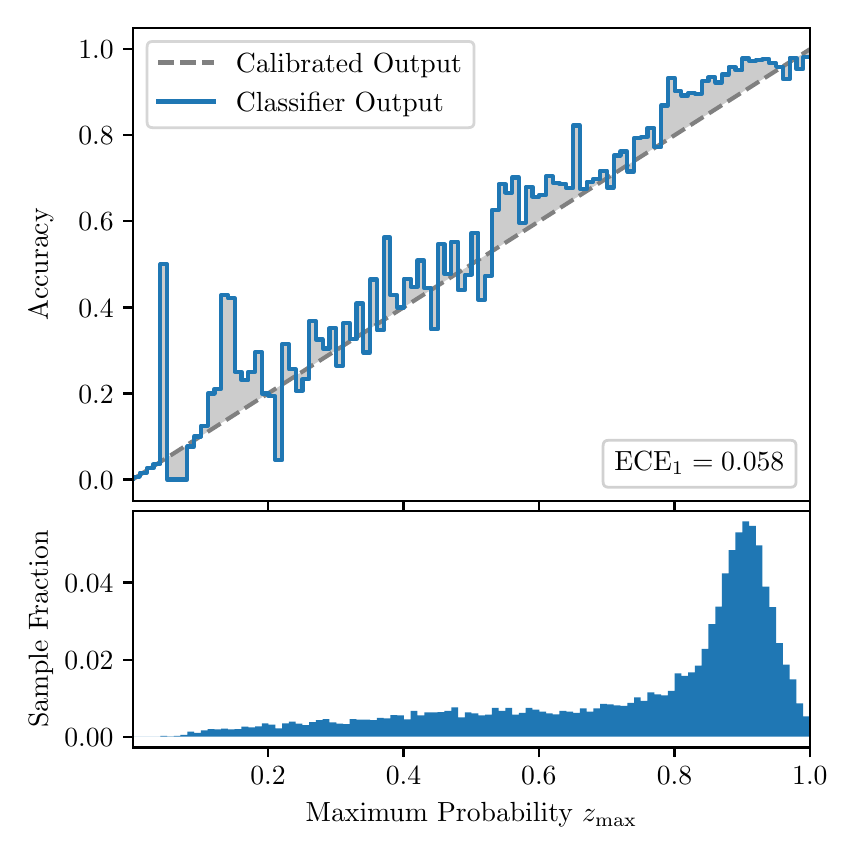 \begingroup%
\makeatletter%
\begin{pgfpicture}%
\pgfpathrectangle{\pgfpointorigin}{\pgfqpoint{4.0in}{4.0in}}%
\pgfusepath{use as bounding box, clip}%
\begin{pgfscope}%
\pgfsetbuttcap%
\pgfsetmiterjoin%
\definecolor{currentfill}{rgb}{1.0,1.0,1.0}%
\pgfsetfillcolor{currentfill}%
\pgfsetlinewidth{0.0pt}%
\definecolor{currentstroke}{rgb}{1.0,1.0,1.0}%
\pgfsetstrokecolor{currentstroke}%
\pgfsetdash{}{0pt}%
\pgfpathmoveto{\pgfqpoint{0.0in}{0.0in}}%
\pgfpathlineto{\pgfqpoint{4.0in}{0.0in}}%
\pgfpathlineto{\pgfqpoint{4.0in}{4.0in}}%
\pgfpathlineto{\pgfqpoint{0.0in}{4.0in}}%
\pgfpathclose%
\pgfusepath{fill}%
\end{pgfscope}%
\begin{pgfscope}%
\pgfsetbuttcap%
\pgfsetmiterjoin%
\definecolor{currentfill}{rgb}{1.0,1.0,1.0}%
\pgfsetfillcolor{currentfill}%
\pgfsetlinewidth{0.0pt}%
\definecolor{currentstroke}{rgb}{0.0,0.0,0.0}%
\pgfsetstrokecolor{currentstroke}%
\pgfsetstrokeopacity{0.0}%
\pgfsetdash{}{0pt}%
\pgfpathmoveto{\pgfqpoint{0.528in}{1.633in}}%
\pgfpathlineto{\pgfqpoint{3.911in}{1.633in}}%
\pgfpathlineto{\pgfqpoint{3.911in}{4.0in}}%
\pgfpathlineto{\pgfqpoint{0.528in}{4.0in}}%
\pgfpathclose%
\pgfusepath{fill}%
\end{pgfscope}%
\begin{pgfscope}%
\pgfpathrectangle{\pgfqpoint{0.528in}{1.633in}}{\pgfqpoint{3.384in}{2.367in}}%
\pgfusepath{clip}%
\pgfsetbuttcap%
\pgfsetroundjoin%
\definecolor{currentfill}{rgb}{0.0,0.0,0.0}%
\pgfsetfillcolor{currentfill}%
\pgfsetfillopacity{0.2}%
\pgfsetlinewidth{0.0pt}%
\definecolor{currentstroke}{rgb}{0.0,0.0,0.0}%
\pgfsetstrokecolor{currentstroke}%
\pgfsetdash{}{0pt}%
\pgfpathmoveto{\pgfqpoint{0.531in}{1.754in}}%
\pgfpathlineto{\pgfqpoint{0.531in}{1.745in}}%
\pgfpathlineto{\pgfqpoint{0.534in}{1.747in}}%
\pgfpathlineto{\pgfqpoint{0.538in}{1.749in}}%
\pgfpathlineto{\pgfqpoint{0.541in}{1.751in}}%
\pgfpathlineto{\pgfqpoint{0.545in}{1.754in}}%
\pgfpathlineto{\pgfqpoint{0.548in}{1.756in}}%
\pgfpathlineto{\pgfqpoint{0.551in}{1.758in}}%
\pgfpathlineto{\pgfqpoint{0.555in}{1.76in}}%
\pgfpathlineto{\pgfqpoint{0.558in}{1.762in}}%
\pgfpathlineto{\pgfqpoint{0.561in}{1.764in}}%
\pgfpathlineto{\pgfqpoint{0.565in}{1.766in}}%
\pgfpathlineto{\pgfqpoint{0.568in}{1.769in}}%
\pgfpathlineto{\pgfqpoint{0.572in}{1.771in}}%
\pgfpathlineto{\pgfqpoint{0.575in}{1.773in}}%
\pgfpathlineto{\pgfqpoint{0.578in}{1.775in}}%
\pgfpathlineto{\pgfqpoint{0.582in}{1.777in}}%
\pgfpathlineto{\pgfqpoint{0.585in}{1.779in}}%
\pgfpathlineto{\pgfqpoint{0.589in}{1.782in}}%
\pgfpathlineto{\pgfqpoint{0.592in}{1.784in}}%
\pgfpathlineto{\pgfqpoint{0.595in}{1.786in}}%
\pgfpathlineto{\pgfqpoint{0.599in}{1.788in}}%
\pgfpathlineto{\pgfqpoint{0.602in}{1.79in}}%
\pgfpathlineto{\pgfqpoint{0.606in}{1.792in}}%
\pgfpathlineto{\pgfqpoint{0.609in}{1.794in}}%
\pgfpathlineto{\pgfqpoint{0.612in}{1.797in}}%
\pgfpathlineto{\pgfqpoint{0.616in}{1.799in}}%
\pgfpathlineto{\pgfqpoint{0.619in}{1.801in}}%
\pgfpathlineto{\pgfqpoint{0.622in}{1.803in}}%
\pgfpathlineto{\pgfqpoint{0.626in}{1.805in}}%
\pgfpathlineto{\pgfqpoint{0.629in}{1.807in}}%
\pgfpathlineto{\pgfqpoint{0.633in}{1.81in}}%
\pgfpathlineto{\pgfqpoint{0.636in}{1.812in}}%
\pgfpathlineto{\pgfqpoint{0.639in}{1.814in}}%
\pgfpathlineto{\pgfqpoint{0.643in}{1.816in}}%
\pgfpathlineto{\pgfqpoint{0.646in}{1.818in}}%
\pgfpathlineto{\pgfqpoint{0.65in}{1.82in}}%
\pgfpathlineto{\pgfqpoint{0.653in}{1.822in}}%
\pgfpathlineto{\pgfqpoint{0.656in}{1.825in}}%
\pgfpathlineto{\pgfqpoint{0.66in}{1.827in}}%
\pgfpathlineto{\pgfqpoint{0.663in}{1.829in}}%
\pgfpathlineto{\pgfqpoint{0.666in}{1.831in}}%
\pgfpathlineto{\pgfqpoint{0.67in}{1.833in}}%
\pgfpathlineto{\pgfqpoint{0.673in}{1.835in}}%
\pgfpathlineto{\pgfqpoint{0.677in}{1.837in}}%
\pgfpathlineto{\pgfqpoint{0.68in}{1.84in}}%
\pgfpathlineto{\pgfqpoint{0.683in}{1.842in}}%
\pgfpathlineto{\pgfqpoint{0.687in}{1.844in}}%
\pgfpathlineto{\pgfqpoint{0.69in}{1.846in}}%
\pgfpathlineto{\pgfqpoint{0.694in}{1.848in}}%
\pgfpathlineto{\pgfqpoint{0.697in}{1.85in}}%
\pgfpathlineto{\pgfqpoint{0.7in}{1.853in}}%
\pgfpathlineto{\pgfqpoint{0.704in}{1.855in}}%
\pgfpathlineto{\pgfqpoint{0.707in}{1.857in}}%
\pgfpathlineto{\pgfqpoint{0.711in}{1.859in}}%
\pgfpathlineto{\pgfqpoint{0.714in}{1.861in}}%
\pgfpathlineto{\pgfqpoint{0.717in}{1.863in}}%
\pgfpathlineto{\pgfqpoint{0.721in}{1.865in}}%
\pgfpathlineto{\pgfqpoint{0.724in}{1.868in}}%
\pgfpathlineto{\pgfqpoint{0.727in}{1.87in}}%
\pgfpathlineto{\pgfqpoint{0.731in}{1.872in}}%
\pgfpathlineto{\pgfqpoint{0.734in}{1.874in}}%
\pgfpathlineto{\pgfqpoint{0.738in}{1.876in}}%
\pgfpathlineto{\pgfqpoint{0.741in}{1.878in}}%
\pgfpathlineto{\pgfqpoint{0.744in}{1.881in}}%
\pgfpathlineto{\pgfqpoint{0.748in}{1.883in}}%
\pgfpathlineto{\pgfqpoint{0.751in}{1.885in}}%
\pgfpathlineto{\pgfqpoint{0.755in}{1.887in}}%
\pgfpathlineto{\pgfqpoint{0.758in}{1.889in}}%
\pgfpathlineto{\pgfqpoint{0.761in}{1.891in}}%
\pgfpathlineto{\pgfqpoint{0.765in}{1.893in}}%
\pgfpathlineto{\pgfqpoint{0.768in}{1.896in}}%
\pgfpathlineto{\pgfqpoint{0.771in}{1.898in}}%
\pgfpathlineto{\pgfqpoint{0.775in}{1.9in}}%
\pgfpathlineto{\pgfqpoint{0.778in}{1.902in}}%
\pgfpathlineto{\pgfqpoint{0.782in}{1.904in}}%
\pgfpathlineto{\pgfqpoint{0.785in}{1.906in}}%
\pgfpathlineto{\pgfqpoint{0.788in}{1.908in}}%
\pgfpathlineto{\pgfqpoint{0.792in}{1.911in}}%
\pgfpathlineto{\pgfqpoint{0.795in}{1.913in}}%
\pgfpathlineto{\pgfqpoint{0.799in}{1.915in}}%
\pgfpathlineto{\pgfqpoint{0.802in}{1.917in}}%
\pgfpathlineto{\pgfqpoint{0.805in}{1.919in}}%
\pgfpathlineto{\pgfqpoint{0.809in}{1.921in}}%
\pgfpathlineto{\pgfqpoint{0.812in}{1.924in}}%
\pgfpathlineto{\pgfqpoint{0.816in}{1.926in}}%
\pgfpathlineto{\pgfqpoint{0.819in}{1.928in}}%
\pgfpathlineto{\pgfqpoint{0.822in}{1.93in}}%
\pgfpathlineto{\pgfqpoint{0.826in}{1.932in}}%
\pgfpathlineto{\pgfqpoint{0.829in}{1.934in}}%
\pgfpathlineto{\pgfqpoint{0.832in}{1.936in}}%
\pgfpathlineto{\pgfqpoint{0.836in}{1.939in}}%
\pgfpathlineto{\pgfqpoint{0.839in}{1.941in}}%
\pgfpathlineto{\pgfqpoint{0.843in}{1.943in}}%
\pgfpathlineto{\pgfqpoint{0.846in}{1.945in}}%
\pgfpathlineto{\pgfqpoint{0.849in}{1.947in}}%
\pgfpathlineto{\pgfqpoint{0.853in}{1.949in}}%
\pgfpathlineto{\pgfqpoint{0.856in}{1.952in}}%
\pgfpathlineto{\pgfqpoint{0.86in}{1.954in}}%
\pgfpathlineto{\pgfqpoint{0.863in}{1.956in}}%
\pgfpathlineto{\pgfqpoint{0.866in}{1.958in}}%
\pgfpathlineto{\pgfqpoint{0.87in}{1.96in}}%
\pgfpathlineto{\pgfqpoint{0.873in}{1.962in}}%
\pgfpathlineto{\pgfqpoint{0.876in}{1.964in}}%
\pgfpathlineto{\pgfqpoint{0.88in}{1.967in}}%
\pgfpathlineto{\pgfqpoint{0.883in}{1.969in}}%
\pgfpathlineto{\pgfqpoint{0.887in}{1.971in}}%
\pgfpathlineto{\pgfqpoint{0.89in}{1.973in}}%
\pgfpathlineto{\pgfqpoint{0.893in}{1.975in}}%
\pgfpathlineto{\pgfqpoint{0.897in}{1.977in}}%
\pgfpathlineto{\pgfqpoint{0.9in}{1.979in}}%
\pgfpathlineto{\pgfqpoint{0.904in}{1.982in}}%
\pgfpathlineto{\pgfqpoint{0.907in}{1.984in}}%
\pgfpathlineto{\pgfqpoint{0.91in}{1.986in}}%
\pgfpathlineto{\pgfqpoint{0.914in}{1.988in}}%
\pgfpathlineto{\pgfqpoint{0.917in}{1.99in}}%
\pgfpathlineto{\pgfqpoint{0.921in}{1.992in}}%
\pgfpathlineto{\pgfqpoint{0.924in}{1.995in}}%
\pgfpathlineto{\pgfqpoint{0.927in}{1.997in}}%
\pgfpathlineto{\pgfqpoint{0.931in}{1.999in}}%
\pgfpathlineto{\pgfqpoint{0.934in}{2.001in}}%
\pgfpathlineto{\pgfqpoint{0.937in}{2.003in}}%
\pgfpathlineto{\pgfqpoint{0.941in}{2.005in}}%
\pgfpathlineto{\pgfqpoint{0.944in}{2.007in}}%
\pgfpathlineto{\pgfqpoint{0.948in}{2.01in}}%
\pgfpathlineto{\pgfqpoint{0.951in}{2.012in}}%
\pgfpathlineto{\pgfqpoint{0.954in}{2.014in}}%
\pgfpathlineto{\pgfqpoint{0.958in}{2.016in}}%
\pgfpathlineto{\pgfqpoint{0.961in}{2.018in}}%
\pgfpathlineto{\pgfqpoint{0.965in}{2.02in}}%
\pgfpathlineto{\pgfqpoint{0.968in}{2.023in}}%
\pgfpathlineto{\pgfqpoint{0.971in}{2.025in}}%
\pgfpathlineto{\pgfqpoint{0.975in}{2.027in}}%
\pgfpathlineto{\pgfqpoint{0.978in}{2.029in}}%
\pgfpathlineto{\pgfqpoint{0.981in}{2.031in}}%
\pgfpathlineto{\pgfqpoint{0.985in}{2.033in}}%
\pgfpathlineto{\pgfqpoint{0.988in}{2.035in}}%
\pgfpathlineto{\pgfqpoint{0.992in}{2.038in}}%
\pgfpathlineto{\pgfqpoint{0.995in}{2.04in}}%
\pgfpathlineto{\pgfqpoint{0.998in}{2.042in}}%
\pgfpathlineto{\pgfqpoint{1.002in}{2.044in}}%
\pgfpathlineto{\pgfqpoint{1.005in}{2.046in}}%
\pgfpathlineto{\pgfqpoint{1.009in}{2.048in}}%
\pgfpathlineto{\pgfqpoint{1.012in}{2.05in}}%
\pgfpathlineto{\pgfqpoint{1.015in}{2.053in}}%
\pgfpathlineto{\pgfqpoint{1.019in}{2.055in}}%
\pgfpathlineto{\pgfqpoint{1.022in}{2.057in}}%
\pgfpathlineto{\pgfqpoint{1.026in}{2.059in}}%
\pgfpathlineto{\pgfqpoint{1.029in}{2.061in}}%
\pgfpathlineto{\pgfqpoint{1.032in}{2.063in}}%
\pgfpathlineto{\pgfqpoint{1.036in}{2.066in}}%
\pgfpathlineto{\pgfqpoint{1.039in}{2.068in}}%
\pgfpathlineto{\pgfqpoint{1.042in}{2.07in}}%
\pgfpathlineto{\pgfqpoint{1.046in}{2.072in}}%
\pgfpathlineto{\pgfqpoint{1.049in}{2.074in}}%
\pgfpathlineto{\pgfqpoint{1.053in}{2.076in}}%
\pgfpathlineto{\pgfqpoint{1.056in}{2.078in}}%
\pgfpathlineto{\pgfqpoint{1.059in}{2.081in}}%
\pgfpathlineto{\pgfqpoint{1.063in}{2.083in}}%
\pgfpathlineto{\pgfqpoint{1.066in}{2.085in}}%
\pgfpathlineto{\pgfqpoint{1.07in}{2.087in}}%
\pgfpathlineto{\pgfqpoint{1.073in}{2.089in}}%
\pgfpathlineto{\pgfqpoint{1.076in}{2.091in}}%
\pgfpathlineto{\pgfqpoint{1.08in}{2.094in}}%
\pgfpathlineto{\pgfqpoint{1.083in}{2.096in}}%
\pgfpathlineto{\pgfqpoint{1.086in}{2.098in}}%
\pgfpathlineto{\pgfqpoint{1.09in}{2.1in}}%
\pgfpathlineto{\pgfqpoint{1.093in}{2.102in}}%
\pgfpathlineto{\pgfqpoint{1.097in}{2.104in}}%
\pgfpathlineto{\pgfqpoint{1.1in}{2.106in}}%
\pgfpathlineto{\pgfqpoint{1.103in}{2.109in}}%
\pgfpathlineto{\pgfqpoint{1.107in}{2.111in}}%
\pgfpathlineto{\pgfqpoint{1.11in}{2.113in}}%
\pgfpathlineto{\pgfqpoint{1.114in}{2.115in}}%
\pgfpathlineto{\pgfqpoint{1.117in}{2.117in}}%
\pgfpathlineto{\pgfqpoint{1.12in}{2.119in}}%
\pgfpathlineto{\pgfqpoint{1.124in}{2.122in}}%
\pgfpathlineto{\pgfqpoint{1.127in}{2.124in}}%
\pgfpathlineto{\pgfqpoint{1.131in}{2.126in}}%
\pgfpathlineto{\pgfqpoint{1.134in}{2.128in}}%
\pgfpathlineto{\pgfqpoint{1.137in}{2.13in}}%
\pgfpathlineto{\pgfqpoint{1.141in}{2.132in}}%
\pgfpathlineto{\pgfqpoint{1.144in}{2.134in}}%
\pgfpathlineto{\pgfqpoint{1.147in}{2.137in}}%
\pgfpathlineto{\pgfqpoint{1.151in}{2.139in}}%
\pgfpathlineto{\pgfqpoint{1.154in}{2.141in}}%
\pgfpathlineto{\pgfqpoint{1.158in}{2.143in}}%
\pgfpathlineto{\pgfqpoint{1.161in}{2.145in}}%
\pgfpathlineto{\pgfqpoint{1.164in}{2.147in}}%
\pgfpathlineto{\pgfqpoint{1.168in}{2.149in}}%
\pgfpathlineto{\pgfqpoint{1.171in}{2.152in}}%
\pgfpathlineto{\pgfqpoint{1.175in}{2.154in}}%
\pgfpathlineto{\pgfqpoint{1.178in}{2.156in}}%
\pgfpathlineto{\pgfqpoint{1.181in}{2.158in}}%
\pgfpathlineto{\pgfqpoint{1.185in}{2.16in}}%
\pgfpathlineto{\pgfqpoint{1.188in}{2.162in}}%
\pgfpathlineto{\pgfqpoint{1.191in}{2.165in}}%
\pgfpathlineto{\pgfqpoint{1.195in}{2.167in}}%
\pgfpathlineto{\pgfqpoint{1.198in}{2.169in}}%
\pgfpathlineto{\pgfqpoint{1.202in}{2.171in}}%
\pgfpathlineto{\pgfqpoint{1.205in}{2.173in}}%
\pgfpathlineto{\pgfqpoint{1.208in}{2.175in}}%
\pgfpathlineto{\pgfqpoint{1.212in}{2.177in}}%
\pgfpathlineto{\pgfqpoint{1.215in}{2.18in}}%
\pgfpathlineto{\pgfqpoint{1.219in}{2.182in}}%
\pgfpathlineto{\pgfqpoint{1.222in}{2.184in}}%
\pgfpathlineto{\pgfqpoint{1.225in}{2.186in}}%
\pgfpathlineto{\pgfqpoint{1.229in}{2.188in}}%
\pgfpathlineto{\pgfqpoint{1.232in}{2.19in}}%
\pgfpathlineto{\pgfqpoint{1.236in}{2.193in}}%
\pgfpathlineto{\pgfqpoint{1.239in}{2.195in}}%
\pgfpathlineto{\pgfqpoint{1.242in}{2.197in}}%
\pgfpathlineto{\pgfqpoint{1.246in}{2.199in}}%
\pgfpathlineto{\pgfqpoint{1.249in}{2.201in}}%
\pgfpathlineto{\pgfqpoint{1.252in}{2.203in}}%
\pgfpathlineto{\pgfqpoint{1.256in}{2.205in}}%
\pgfpathlineto{\pgfqpoint{1.259in}{2.208in}}%
\pgfpathlineto{\pgfqpoint{1.263in}{2.21in}}%
\pgfpathlineto{\pgfqpoint{1.266in}{2.212in}}%
\pgfpathlineto{\pgfqpoint{1.269in}{2.214in}}%
\pgfpathlineto{\pgfqpoint{1.273in}{2.216in}}%
\pgfpathlineto{\pgfqpoint{1.276in}{2.218in}}%
\pgfpathlineto{\pgfqpoint{1.28in}{2.22in}}%
\pgfpathlineto{\pgfqpoint{1.283in}{2.223in}}%
\pgfpathlineto{\pgfqpoint{1.286in}{2.225in}}%
\pgfpathlineto{\pgfqpoint{1.29in}{2.227in}}%
\pgfpathlineto{\pgfqpoint{1.293in}{2.229in}}%
\pgfpathlineto{\pgfqpoint{1.296in}{2.231in}}%
\pgfpathlineto{\pgfqpoint{1.3in}{2.233in}}%
\pgfpathlineto{\pgfqpoint{1.303in}{2.236in}}%
\pgfpathlineto{\pgfqpoint{1.307in}{2.238in}}%
\pgfpathlineto{\pgfqpoint{1.31in}{2.24in}}%
\pgfpathlineto{\pgfqpoint{1.313in}{2.242in}}%
\pgfpathlineto{\pgfqpoint{1.317in}{2.244in}}%
\pgfpathlineto{\pgfqpoint{1.32in}{2.246in}}%
\pgfpathlineto{\pgfqpoint{1.324in}{2.248in}}%
\pgfpathlineto{\pgfqpoint{1.327in}{2.251in}}%
\pgfpathlineto{\pgfqpoint{1.33in}{2.253in}}%
\pgfpathlineto{\pgfqpoint{1.334in}{2.255in}}%
\pgfpathlineto{\pgfqpoint{1.337in}{2.257in}}%
\pgfpathlineto{\pgfqpoint{1.34in}{2.259in}}%
\pgfpathlineto{\pgfqpoint{1.344in}{2.261in}}%
\pgfpathlineto{\pgfqpoint{1.347in}{2.264in}}%
\pgfpathlineto{\pgfqpoint{1.351in}{2.266in}}%
\pgfpathlineto{\pgfqpoint{1.354in}{2.268in}}%
\pgfpathlineto{\pgfqpoint{1.357in}{2.27in}}%
\pgfpathlineto{\pgfqpoint{1.361in}{2.272in}}%
\pgfpathlineto{\pgfqpoint{1.364in}{2.274in}}%
\pgfpathlineto{\pgfqpoint{1.368in}{2.276in}}%
\pgfpathlineto{\pgfqpoint{1.371in}{2.279in}}%
\pgfpathlineto{\pgfqpoint{1.374in}{2.281in}}%
\pgfpathlineto{\pgfqpoint{1.378in}{2.283in}}%
\pgfpathlineto{\pgfqpoint{1.381in}{2.285in}}%
\pgfpathlineto{\pgfqpoint{1.385in}{2.287in}}%
\pgfpathlineto{\pgfqpoint{1.388in}{2.289in}}%
\pgfpathlineto{\pgfqpoint{1.391in}{2.291in}}%
\pgfpathlineto{\pgfqpoint{1.395in}{2.294in}}%
\pgfpathlineto{\pgfqpoint{1.398in}{2.296in}}%
\pgfpathlineto{\pgfqpoint{1.401in}{2.298in}}%
\pgfpathlineto{\pgfqpoint{1.405in}{2.3in}}%
\pgfpathlineto{\pgfqpoint{1.408in}{2.302in}}%
\pgfpathlineto{\pgfqpoint{1.412in}{2.304in}}%
\pgfpathlineto{\pgfqpoint{1.415in}{2.307in}}%
\pgfpathlineto{\pgfqpoint{1.418in}{2.309in}}%
\pgfpathlineto{\pgfqpoint{1.422in}{2.311in}}%
\pgfpathlineto{\pgfqpoint{1.425in}{2.313in}}%
\pgfpathlineto{\pgfqpoint{1.429in}{2.315in}}%
\pgfpathlineto{\pgfqpoint{1.432in}{2.317in}}%
\pgfpathlineto{\pgfqpoint{1.435in}{2.319in}}%
\pgfpathlineto{\pgfqpoint{1.439in}{2.322in}}%
\pgfpathlineto{\pgfqpoint{1.442in}{2.324in}}%
\pgfpathlineto{\pgfqpoint{1.445in}{2.326in}}%
\pgfpathlineto{\pgfqpoint{1.449in}{2.328in}}%
\pgfpathlineto{\pgfqpoint{1.452in}{2.33in}}%
\pgfpathlineto{\pgfqpoint{1.456in}{2.332in}}%
\pgfpathlineto{\pgfqpoint{1.459in}{2.335in}}%
\pgfpathlineto{\pgfqpoint{1.462in}{2.337in}}%
\pgfpathlineto{\pgfqpoint{1.466in}{2.339in}}%
\pgfpathlineto{\pgfqpoint{1.469in}{2.341in}}%
\pgfpathlineto{\pgfqpoint{1.473in}{2.343in}}%
\pgfpathlineto{\pgfqpoint{1.476in}{2.345in}}%
\pgfpathlineto{\pgfqpoint{1.479in}{2.347in}}%
\pgfpathlineto{\pgfqpoint{1.483in}{2.35in}}%
\pgfpathlineto{\pgfqpoint{1.486in}{2.352in}}%
\pgfpathlineto{\pgfqpoint{1.49in}{2.354in}}%
\pgfpathlineto{\pgfqpoint{1.493in}{2.356in}}%
\pgfpathlineto{\pgfqpoint{1.496in}{2.358in}}%
\pgfpathlineto{\pgfqpoint{1.5in}{2.36in}}%
\pgfpathlineto{\pgfqpoint{1.503in}{2.363in}}%
\pgfpathlineto{\pgfqpoint{1.506in}{2.365in}}%
\pgfpathlineto{\pgfqpoint{1.51in}{2.367in}}%
\pgfpathlineto{\pgfqpoint{1.513in}{2.369in}}%
\pgfpathlineto{\pgfqpoint{1.517in}{2.371in}}%
\pgfpathlineto{\pgfqpoint{1.52in}{2.373in}}%
\pgfpathlineto{\pgfqpoint{1.523in}{2.375in}}%
\pgfpathlineto{\pgfqpoint{1.527in}{2.378in}}%
\pgfpathlineto{\pgfqpoint{1.53in}{2.38in}}%
\pgfpathlineto{\pgfqpoint{1.534in}{2.382in}}%
\pgfpathlineto{\pgfqpoint{1.537in}{2.384in}}%
\pgfpathlineto{\pgfqpoint{1.54in}{2.386in}}%
\pgfpathlineto{\pgfqpoint{1.544in}{2.388in}}%
\pgfpathlineto{\pgfqpoint{1.547in}{2.39in}}%
\pgfpathlineto{\pgfqpoint{1.55in}{2.393in}}%
\pgfpathlineto{\pgfqpoint{1.554in}{2.395in}}%
\pgfpathlineto{\pgfqpoint{1.557in}{2.397in}}%
\pgfpathlineto{\pgfqpoint{1.561in}{2.399in}}%
\pgfpathlineto{\pgfqpoint{1.564in}{2.401in}}%
\pgfpathlineto{\pgfqpoint{1.567in}{2.403in}}%
\pgfpathlineto{\pgfqpoint{1.571in}{2.406in}}%
\pgfpathlineto{\pgfqpoint{1.574in}{2.408in}}%
\pgfpathlineto{\pgfqpoint{1.578in}{2.41in}}%
\pgfpathlineto{\pgfqpoint{1.581in}{2.412in}}%
\pgfpathlineto{\pgfqpoint{1.584in}{2.414in}}%
\pgfpathlineto{\pgfqpoint{1.588in}{2.416in}}%
\pgfpathlineto{\pgfqpoint{1.591in}{2.418in}}%
\pgfpathlineto{\pgfqpoint{1.595in}{2.421in}}%
\pgfpathlineto{\pgfqpoint{1.598in}{2.423in}}%
\pgfpathlineto{\pgfqpoint{1.601in}{2.425in}}%
\pgfpathlineto{\pgfqpoint{1.605in}{2.427in}}%
\pgfpathlineto{\pgfqpoint{1.608in}{2.429in}}%
\pgfpathlineto{\pgfqpoint{1.611in}{2.431in}}%
\pgfpathlineto{\pgfqpoint{1.615in}{2.434in}}%
\pgfpathlineto{\pgfqpoint{1.618in}{2.436in}}%
\pgfpathlineto{\pgfqpoint{1.622in}{2.438in}}%
\pgfpathlineto{\pgfqpoint{1.625in}{2.44in}}%
\pgfpathlineto{\pgfqpoint{1.628in}{2.442in}}%
\pgfpathlineto{\pgfqpoint{1.632in}{2.444in}}%
\pgfpathlineto{\pgfqpoint{1.635in}{2.446in}}%
\pgfpathlineto{\pgfqpoint{1.639in}{2.449in}}%
\pgfpathlineto{\pgfqpoint{1.642in}{2.451in}}%
\pgfpathlineto{\pgfqpoint{1.645in}{2.453in}}%
\pgfpathlineto{\pgfqpoint{1.649in}{2.455in}}%
\pgfpathlineto{\pgfqpoint{1.652in}{2.457in}}%
\pgfpathlineto{\pgfqpoint{1.655in}{2.459in}}%
\pgfpathlineto{\pgfqpoint{1.659in}{2.461in}}%
\pgfpathlineto{\pgfqpoint{1.662in}{2.464in}}%
\pgfpathlineto{\pgfqpoint{1.666in}{2.466in}}%
\pgfpathlineto{\pgfqpoint{1.669in}{2.468in}}%
\pgfpathlineto{\pgfqpoint{1.672in}{2.47in}}%
\pgfpathlineto{\pgfqpoint{1.676in}{2.472in}}%
\pgfpathlineto{\pgfqpoint{1.679in}{2.474in}}%
\pgfpathlineto{\pgfqpoint{1.683in}{2.477in}}%
\pgfpathlineto{\pgfqpoint{1.686in}{2.479in}}%
\pgfpathlineto{\pgfqpoint{1.689in}{2.481in}}%
\pgfpathlineto{\pgfqpoint{1.693in}{2.483in}}%
\pgfpathlineto{\pgfqpoint{1.696in}{2.485in}}%
\pgfpathlineto{\pgfqpoint{1.7in}{2.487in}}%
\pgfpathlineto{\pgfqpoint{1.703in}{2.489in}}%
\pgfpathlineto{\pgfqpoint{1.706in}{2.492in}}%
\pgfpathlineto{\pgfqpoint{1.71in}{2.494in}}%
\pgfpathlineto{\pgfqpoint{1.713in}{2.496in}}%
\pgfpathlineto{\pgfqpoint{1.716in}{2.498in}}%
\pgfpathlineto{\pgfqpoint{1.72in}{2.5in}}%
\pgfpathlineto{\pgfqpoint{1.723in}{2.502in}}%
\pgfpathlineto{\pgfqpoint{1.727in}{2.505in}}%
\pgfpathlineto{\pgfqpoint{1.73in}{2.507in}}%
\pgfpathlineto{\pgfqpoint{1.733in}{2.509in}}%
\pgfpathlineto{\pgfqpoint{1.737in}{2.511in}}%
\pgfpathlineto{\pgfqpoint{1.74in}{2.513in}}%
\pgfpathlineto{\pgfqpoint{1.744in}{2.515in}}%
\pgfpathlineto{\pgfqpoint{1.747in}{2.517in}}%
\pgfpathlineto{\pgfqpoint{1.75in}{2.52in}}%
\pgfpathlineto{\pgfqpoint{1.754in}{2.522in}}%
\pgfpathlineto{\pgfqpoint{1.757in}{2.524in}}%
\pgfpathlineto{\pgfqpoint{1.76in}{2.526in}}%
\pgfpathlineto{\pgfqpoint{1.764in}{2.528in}}%
\pgfpathlineto{\pgfqpoint{1.767in}{2.53in}}%
\pgfpathlineto{\pgfqpoint{1.771in}{2.532in}}%
\pgfpathlineto{\pgfqpoint{1.774in}{2.535in}}%
\pgfpathlineto{\pgfqpoint{1.777in}{2.537in}}%
\pgfpathlineto{\pgfqpoint{1.781in}{2.539in}}%
\pgfpathlineto{\pgfqpoint{1.784in}{2.541in}}%
\pgfpathlineto{\pgfqpoint{1.788in}{2.543in}}%
\pgfpathlineto{\pgfqpoint{1.791in}{2.545in}}%
\pgfpathlineto{\pgfqpoint{1.794in}{2.548in}}%
\pgfpathlineto{\pgfqpoint{1.798in}{2.55in}}%
\pgfpathlineto{\pgfqpoint{1.801in}{2.552in}}%
\pgfpathlineto{\pgfqpoint{1.805in}{2.554in}}%
\pgfpathlineto{\pgfqpoint{1.808in}{2.556in}}%
\pgfpathlineto{\pgfqpoint{1.811in}{2.558in}}%
\pgfpathlineto{\pgfqpoint{1.815in}{2.56in}}%
\pgfpathlineto{\pgfqpoint{1.818in}{2.563in}}%
\pgfpathlineto{\pgfqpoint{1.821in}{2.565in}}%
\pgfpathlineto{\pgfqpoint{1.825in}{2.567in}}%
\pgfpathlineto{\pgfqpoint{1.828in}{2.569in}}%
\pgfpathlineto{\pgfqpoint{1.832in}{2.571in}}%
\pgfpathlineto{\pgfqpoint{1.835in}{2.573in}}%
\pgfpathlineto{\pgfqpoint{1.838in}{2.576in}}%
\pgfpathlineto{\pgfqpoint{1.842in}{2.578in}}%
\pgfpathlineto{\pgfqpoint{1.845in}{2.58in}}%
\pgfpathlineto{\pgfqpoint{1.849in}{2.582in}}%
\pgfpathlineto{\pgfqpoint{1.852in}{2.584in}}%
\pgfpathlineto{\pgfqpoint{1.855in}{2.586in}}%
\pgfpathlineto{\pgfqpoint{1.859in}{2.588in}}%
\pgfpathlineto{\pgfqpoint{1.862in}{2.591in}}%
\pgfpathlineto{\pgfqpoint{1.865in}{2.593in}}%
\pgfpathlineto{\pgfqpoint{1.869in}{2.595in}}%
\pgfpathlineto{\pgfqpoint{1.872in}{2.597in}}%
\pgfpathlineto{\pgfqpoint{1.876in}{2.599in}}%
\pgfpathlineto{\pgfqpoint{1.879in}{2.601in}}%
\pgfpathlineto{\pgfqpoint{1.882in}{2.604in}}%
\pgfpathlineto{\pgfqpoint{1.886in}{2.606in}}%
\pgfpathlineto{\pgfqpoint{1.889in}{2.608in}}%
\pgfpathlineto{\pgfqpoint{1.893in}{2.61in}}%
\pgfpathlineto{\pgfqpoint{1.896in}{2.612in}}%
\pgfpathlineto{\pgfqpoint{1.899in}{2.614in}}%
\pgfpathlineto{\pgfqpoint{1.903in}{2.616in}}%
\pgfpathlineto{\pgfqpoint{1.906in}{2.619in}}%
\pgfpathlineto{\pgfqpoint{1.91in}{2.621in}}%
\pgfpathlineto{\pgfqpoint{1.913in}{2.623in}}%
\pgfpathlineto{\pgfqpoint{1.916in}{2.625in}}%
\pgfpathlineto{\pgfqpoint{1.92in}{2.627in}}%
\pgfpathlineto{\pgfqpoint{1.923in}{2.629in}}%
\pgfpathlineto{\pgfqpoint{1.926in}{2.631in}}%
\pgfpathlineto{\pgfqpoint{1.93in}{2.634in}}%
\pgfpathlineto{\pgfqpoint{1.933in}{2.636in}}%
\pgfpathlineto{\pgfqpoint{1.937in}{2.638in}}%
\pgfpathlineto{\pgfqpoint{1.94in}{2.64in}}%
\pgfpathlineto{\pgfqpoint{1.943in}{2.642in}}%
\pgfpathlineto{\pgfqpoint{1.947in}{2.644in}}%
\pgfpathlineto{\pgfqpoint{1.95in}{2.647in}}%
\pgfpathlineto{\pgfqpoint{1.954in}{2.649in}}%
\pgfpathlineto{\pgfqpoint{1.957in}{2.651in}}%
\pgfpathlineto{\pgfqpoint{1.96in}{2.653in}}%
\pgfpathlineto{\pgfqpoint{1.964in}{2.655in}}%
\pgfpathlineto{\pgfqpoint{1.967in}{2.657in}}%
\pgfpathlineto{\pgfqpoint{1.97in}{2.659in}}%
\pgfpathlineto{\pgfqpoint{1.974in}{2.662in}}%
\pgfpathlineto{\pgfqpoint{1.977in}{2.664in}}%
\pgfpathlineto{\pgfqpoint{1.981in}{2.666in}}%
\pgfpathlineto{\pgfqpoint{1.984in}{2.668in}}%
\pgfpathlineto{\pgfqpoint{1.987in}{2.67in}}%
\pgfpathlineto{\pgfqpoint{1.991in}{2.672in}}%
\pgfpathlineto{\pgfqpoint{1.994in}{2.675in}}%
\pgfpathlineto{\pgfqpoint{1.998in}{2.677in}}%
\pgfpathlineto{\pgfqpoint{2.001in}{2.679in}}%
\pgfpathlineto{\pgfqpoint{2.004in}{2.681in}}%
\pgfpathlineto{\pgfqpoint{2.008in}{2.683in}}%
\pgfpathlineto{\pgfqpoint{2.011in}{2.685in}}%
\pgfpathlineto{\pgfqpoint{2.015in}{2.687in}}%
\pgfpathlineto{\pgfqpoint{2.018in}{2.69in}}%
\pgfpathlineto{\pgfqpoint{2.021in}{2.692in}}%
\pgfpathlineto{\pgfqpoint{2.025in}{2.694in}}%
\pgfpathlineto{\pgfqpoint{2.028in}{2.696in}}%
\pgfpathlineto{\pgfqpoint{2.031in}{2.698in}}%
\pgfpathlineto{\pgfqpoint{2.035in}{2.7in}}%
\pgfpathlineto{\pgfqpoint{2.038in}{2.702in}}%
\pgfpathlineto{\pgfqpoint{2.042in}{2.705in}}%
\pgfpathlineto{\pgfqpoint{2.045in}{2.707in}}%
\pgfpathlineto{\pgfqpoint{2.048in}{2.709in}}%
\pgfpathlineto{\pgfqpoint{2.052in}{2.711in}}%
\pgfpathlineto{\pgfqpoint{2.055in}{2.713in}}%
\pgfpathlineto{\pgfqpoint{2.059in}{2.715in}}%
\pgfpathlineto{\pgfqpoint{2.062in}{2.718in}}%
\pgfpathlineto{\pgfqpoint{2.065in}{2.72in}}%
\pgfpathlineto{\pgfqpoint{2.069in}{2.722in}}%
\pgfpathlineto{\pgfqpoint{2.072in}{2.724in}}%
\pgfpathlineto{\pgfqpoint{2.075in}{2.726in}}%
\pgfpathlineto{\pgfqpoint{2.079in}{2.728in}}%
\pgfpathlineto{\pgfqpoint{2.082in}{2.73in}}%
\pgfpathlineto{\pgfqpoint{2.086in}{2.733in}}%
\pgfpathlineto{\pgfqpoint{2.089in}{2.735in}}%
\pgfpathlineto{\pgfqpoint{2.092in}{2.737in}}%
\pgfpathlineto{\pgfqpoint{2.096in}{2.739in}}%
\pgfpathlineto{\pgfqpoint{2.099in}{2.741in}}%
\pgfpathlineto{\pgfqpoint{2.103in}{2.743in}}%
\pgfpathlineto{\pgfqpoint{2.106in}{2.746in}}%
\pgfpathlineto{\pgfqpoint{2.109in}{2.748in}}%
\pgfpathlineto{\pgfqpoint{2.113in}{2.75in}}%
\pgfpathlineto{\pgfqpoint{2.116in}{2.752in}}%
\pgfpathlineto{\pgfqpoint{2.12in}{2.754in}}%
\pgfpathlineto{\pgfqpoint{2.123in}{2.756in}}%
\pgfpathlineto{\pgfqpoint{2.126in}{2.758in}}%
\pgfpathlineto{\pgfqpoint{2.13in}{2.761in}}%
\pgfpathlineto{\pgfqpoint{2.133in}{2.763in}}%
\pgfpathlineto{\pgfqpoint{2.136in}{2.765in}}%
\pgfpathlineto{\pgfqpoint{2.14in}{2.767in}}%
\pgfpathlineto{\pgfqpoint{2.143in}{2.769in}}%
\pgfpathlineto{\pgfqpoint{2.147in}{2.771in}}%
\pgfpathlineto{\pgfqpoint{2.15in}{2.773in}}%
\pgfpathlineto{\pgfqpoint{2.153in}{2.776in}}%
\pgfpathlineto{\pgfqpoint{2.157in}{2.778in}}%
\pgfpathlineto{\pgfqpoint{2.16in}{2.78in}}%
\pgfpathlineto{\pgfqpoint{2.164in}{2.782in}}%
\pgfpathlineto{\pgfqpoint{2.167in}{2.784in}}%
\pgfpathlineto{\pgfqpoint{2.17in}{2.786in}}%
\pgfpathlineto{\pgfqpoint{2.174in}{2.789in}}%
\pgfpathlineto{\pgfqpoint{2.177in}{2.791in}}%
\pgfpathlineto{\pgfqpoint{2.18in}{2.793in}}%
\pgfpathlineto{\pgfqpoint{2.184in}{2.795in}}%
\pgfpathlineto{\pgfqpoint{2.187in}{2.797in}}%
\pgfpathlineto{\pgfqpoint{2.191in}{2.799in}}%
\pgfpathlineto{\pgfqpoint{2.194in}{2.801in}}%
\pgfpathlineto{\pgfqpoint{2.197in}{2.804in}}%
\pgfpathlineto{\pgfqpoint{2.201in}{2.806in}}%
\pgfpathlineto{\pgfqpoint{2.204in}{2.808in}}%
\pgfpathlineto{\pgfqpoint{2.208in}{2.81in}}%
\pgfpathlineto{\pgfqpoint{2.211in}{2.812in}}%
\pgfpathlineto{\pgfqpoint{2.214in}{2.814in}}%
\pgfpathlineto{\pgfqpoint{2.218in}{2.817in}}%
\pgfpathlineto{\pgfqpoint{2.221in}{2.819in}}%
\pgfpathlineto{\pgfqpoint{2.225in}{2.821in}}%
\pgfpathlineto{\pgfqpoint{2.228in}{2.823in}}%
\pgfpathlineto{\pgfqpoint{2.231in}{2.825in}}%
\pgfpathlineto{\pgfqpoint{2.235in}{2.827in}}%
\pgfpathlineto{\pgfqpoint{2.238in}{2.829in}}%
\pgfpathlineto{\pgfqpoint{2.241in}{2.832in}}%
\pgfpathlineto{\pgfqpoint{2.245in}{2.834in}}%
\pgfpathlineto{\pgfqpoint{2.248in}{2.836in}}%
\pgfpathlineto{\pgfqpoint{2.252in}{2.838in}}%
\pgfpathlineto{\pgfqpoint{2.255in}{2.84in}}%
\pgfpathlineto{\pgfqpoint{2.258in}{2.842in}}%
\pgfpathlineto{\pgfqpoint{2.262in}{2.845in}}%
\pgfpathlineto{\pgfqpoint{2.265in}{2.847in}}%
\pgfpathlineto{\pgfqpoint{2.269in}{2.849in}}%
\pgfpathlineto{\pgfqpoint{2.272in}{2.851in}}%
\pgfpathlineto{\pgfqpoint{2.275in}{2.853in}}%
\pgfpathlineto{\pgfqpoint{2.279in}{2.855in}}%
\pgfpathlineto{\pgfqpoint{2.282in}{2.857in}}%
\pgfpathlineto{\pgfqpoint{2.285in}{2.86in}}%
\pgfpathlineto{\pgfqpoint{2.289in}{2.862in}}%
\pgfpathlineto{\pgfqpoint{2.292in}{2.864in}}%
\pgfpathlineto{\pgfqpoint{2.296in}{2.866in}}%
\pgfpathlineto{\pgfqpoint{2.299in}{2.868in}}%
\pgfpathlineto{\pgfqpoint{2.302in}{2.87in}}%
\pgfpathlineto{\pgfqpoint{2.306in}{2.872in}}%
\pgfpathlineto{\pgfqpoint{2.309in}{2.875in}}%
\pgfpathlineto{\pgfqpoint{2.313in}{2.877in}}%
\pgfpathlineto{\pgfqpoint{2.316in}{2.879in}}%
\pgfpathlineto{\pgfqpoint{2.319in}{2.881in}}%
\pgfpathlineto{\pgfqpoint{2.323in}{2.883in}}%
\pgfpathlineto{\pgfqpoint{2.326in}{2.885in}}%
\pgfpathlineto{\pgfqpoint{2.33in}{2.888in}}%
\pgfpathlineto{\pgfqpoint{2.333in}{2.89in}}%
\pgfpathlineto{\pgfqpoint{2.336in}{2.892in}}%
\pgfpathlineto{\pgfqpoint{2.34in}{2.894in}}%
\pgfpathlineto{\pgfqpoint{2.343in}{2.896in}}%
\pgfpathlineto{\pgfqpoint{2.346in}{2.898in}}%
\pgfpathlineto{\pgfqpoint{2.35in}{2.9in}}%
\pgfpathlineto{\pgfqpoint{2.353in}{2.903in}}%
\pgfpathlineto{\pgfqpoint{2.357in}{2.905in}}%
\pgfpathlineto{\pgfqpoint{2.36in}{2.907in}}%
\pgfpathlineto{\pgfqpoint{2.363in}{2.909in}}%
\pgfpathlineto{\pgfqpoint{2.367in}{2.911in}}%
\pgfpathlineto{\pgfqpoint{2.37in}{2.913in}}%
\pgfpathlineto{\pgfqpoint{2.374in}{2.916in}}%
\pgfpathlineto{\pgfqpoint{2.377in}{2.918in}}%
\pgfpathlineto{\pgfqpoint{2.38in}{2.92in}}%
\pgfpathlineto{\pgfqpoint{2.384in}{2.922in}}%
\pgfpathlineto{\pgfqpoint{2.387in}{2.924in}}%
\pgfpathlineto{\pgfqpoint{2.39in}{2.926in}}%
\pgfpathlineto{\pgfqpoint{2.394in}{2.928in}}%
\pgfpathlineto{\pgfqpoint{2.397in}{2.931in}}%
\pgfpathlineto{\pgfqpoint{2.401in}{2.933in}}%
\pgfpathlineto{\pgfqpoint{2.404in}{2.935in}}%
\pgfpathlineto{\pgfqpoint{2.407in}{2.937in}}%
\pgfpathlineto{\pgfqpoint{2.411in}{2.939in}}%
\pgfpathlineto{\pgfqpoint{2.414in}{2.941in}}%
\pgfpathlineto{\pgfqpoint{2.418in}{2.943in}}%
\pgfpathlineto{\pgfqpoint{2.421in}{2.946in}}%
\pgfpathlineto{\pgfqpoint{2.424in}{2.948in}}%
\pgfpathlineto{\pgfqpoint{2.428in}{2.95in}}%
\pgfpathlineto{\pgfqpoint{2.431in}{2.952in}}%
\pgfpathlineto{\pgfqpoint{2.435in}{2.954in}}%
\pgfpathlineto{\pgfqpoint{2.438in}{2.956in}}%
\pgfpathlineto{\pgfqpoint{2.441in}{2.959in}}%
\pgfpathlineto{\pgfqpoint{2.445in}{2.961in}}%
\pgfpathlineto{\pgfqpoint{2.448in}{2.963in}}%
\pgfpathlineto{\pgfqpoint{2.451in}{2.965in}}%
\pgfpathlineto{\pgfqpoint{2.455in}{2.967in}}%
\pgfpathlineto{\pgfqpoint{2.458in}{2.969in}}%
\pgfpathlineto{\pgfqpoint{2.462in}{2.971in}}%
\pgfpathlineto{\pgfqpoint{2.465in}{2.974in}}%
\pgfpathlineto{\pgfqpoint{2.468in}{2.976in}}%
\pgfpathlineto{\pgfqpoint{2.472in}{2.978in}}%
\pgfpathlineto{\pgfqpoint{2.475in}{2.98in}}%
\pgfpathlineto{\pgfqpoint{2.479in}{2.982in}}%
\pgfpathlineto{\pgfqpoint{2.482in}{2.984in}}%
\pgfpathlineto{\pgfqpoint{2.485in}{2.987in}}%
\pgfpathlineto{\pgfqpoint{2.489in}{2.989in}}%
\pgfpathlineto{\pgfqpoint{2.492in}{2.991in}}%
\pgfpathlineto{\pgfqpoint{2.495in}{2.993in}}%
\pgfpathlineto{\pgfqpoint{2.499in}{2.995in}}%
\pgfpathlineto{\pgfqpoint{2.502in}{2.997in}}%
\pgfpathlineto{\pgfqpoint{2.506in}{2.999in}}%
\pgfpathlineto{\pgfqpoint{2.509in}{3.002in}}%
\pgfpathlineto{\pgfqpoint{2.512in}{3.004in}}%
\pgfpathlineto{\pgfqpoint{2.516in}{3.006in}}%
\pgfpathlineto{\pgfqpoint{2.519in}{3.008in}}%
\pgfpathlineto{\pgfqpoint{2.523in}{3.01in}}%
\pgfpathlineto{\pgfqpoint{2.526in}{3.012in}}%
\pgfpathlineto{\pgfqpoint{2.529in}{3.014in}}%
\pgfpathlineto{\pgfqpoint{2.533in}{3.017in}}%
\pgfpathlineto{\pgfqpoint{2.536in}{3.019in}}%
\pgfpathlineto{\pgfqpoint{2.54in}{3.021in}}%
\pgfpathlineto{\pgfqpoint{2.543in}{3.023in}}%
\pgfpathlineto{\pgfqpoint{2.546in}{3.025in}}%
\pgfpathlineto{\pgfqpoint{2.55in}{3.027in}}%
\pgfpathlineto{\pgfqpoint{2.553in}{3.03in}}%
\pgfpathlineto{\pgfqpoint{2.556in}{3.032in}}%
\pgfpathlineto{\pgfqpoint{2.56in}{3.034in}}%
\pgfpathlineto{\pgfqpoint{2.563in}{3.036in}}%
\pgfpathlineto{\pgfqpoint{2.567in}{3.038in}}%
\pgfpathlineto{\pgfqpoint{2.57in}{3.04in}}%
\pgfpathlineto{\pgfqpoint{2.573in}{3.042in}}%
\pgfpathlineto{\pgfqpoint{2.577in}{3.045in}}%
\pgfpathlineto{\pgfqpoint{2.58in}{3.047in}}%
\pgfpathlineto{\pgfqpoint{2.584in}{3.049in}}%
\pgfpathlineto{\pgfqpoint{2.587in}{3.051in}}%
\pgfpathlineto{\pgfqpoint{2.59in}{3.053in}}%
\pgfpathlineto{\pgfqpoint{2.594in}{3.055in}}%
\pgfpathlineto{\pgfqpoint{2.597in}{3.058in}}%
\pgfpathlineto{\pgfqpoint{2.6in}{3.06in}}%
\pgfpathlineto{\pgfqpoint{2.604in}{3.062in}}%
\pgfpathlineto{\pgfqpoint{2.607in}{3.064in}}%
\pgfpathlineto{\pgfqpoint{2.611in}{3.066in}}%
\pgfpathlineto{\pgfqpoint{2.614in}{3.068in}}%
\pgfpathlineto{\pgfqpoint{2.617in}{3.07in}}%
\pgfpathlineto{\pgfqpoint{2.621in}{3.073in}}%
\pgfpathlineto{\pgfqpoint{2.624in}{3.075in}}%
\pgfpathlineto{\pgfqpoint{2.628in}{3.077in}}%
\pgfpathlineto{\pgfqpoint{2.631in}{3.079in}}%
\pgfpathlineto{\pgfqpoint{2.634in}{3.081in}}%
\pgfpathlineto{\pgfqpoint{2.638in}{3.083in}}%
\pgfpathlineto{\pgfqpoint{2.641in}{3.085in}}%
\pgfpathlineto{\pgfqpoint{2.645in}{3.088in}}%
\pgfpathlineto{\pgfqpoint{2.648in}{3.09in}}%
\pgfpathlineto{\pgfqpoint{2.651in}{3.092in}}%
\pgfpathlineto{\pgfqpoint{2.655in}{3.094in}}%
\pgfpathlineto{\pgfqpoint{2.658in}{3.096in}}%
\pgfpathlineto{\pgfqpoint{2.661in}{3.098in}}%
\pgfpathlineto{\pgfqpoint{2.665in}{3.101in}}%
\pgfpathlineto{\pgfqpoint{2.668in}{3.103in}}%
\pgfpathlineto{\pgfqpoint{2.672in}{3.105in}}%
\pgfpathlineto{\pgfqpoint{2.675in}{3.107in}}%
\pgfpathlineto{\pgfqpoint{2.678in}{3.109in}}%
\pgfpathlineto{\pgfqpoint{2.682in}{3.111in}}%
\pgfpathlineto{\pgfqpoint{2.685in}{3.113in}}%
\pgfpathlineto{\pgfqpoint{2.689in}{3.116in}}%
\pgfpathlineto{\pgfqpoint{2.692in}{3.118in}}%
\pgfpathlineto{\pgfqpoint{2.695in}{3.12in}}%
\pgfpathlineto{\pgfqpoint{2.699in}{3.122in}}%
\pgfpathlineto{\pgfqpoint{2.702in}{3.124in}}%
\pgfpathlineto{\pgfqpoint{2.705in}{3.126in}}%
\pgfpathlineto{\pgfqpoint{2.709in}{3.129in}}%
\pgfpathlineto{\pgfqpoint{2.712in}{3.131in}}%
\pgfpathlineto{\pgfqpoint{2.716in}{3.133in}}%
\pgfpathlineto{\pgfqpoint{2.719in}{3.135in}}%
\pgfpathlineto{\pgfqpoint{2.722in}{3.137in}}%
\pgfpathlineto{\pgfqpoint{2.726in}{3.139in}}%
\pgfpathlineto{\pgfqpoint{2.729in}{3.141in}}%
\pgfpathlineto{\pgfqpoint{2.733in}{3.144in}}%
\pgfpathlineto{\pgfqpoint{2.736in}{3.146in}}%
\pgfpathlineto{\pgfqpoint{2.739in}{3.148in}}%
\pgfpathlineto{\pgfqpoint{2.743in}{3.15in}}%
\pgfpathlineto{\pgfqpoint{2.746in}{3.152in}}%
\pgfpathlineto{\pgfqpoint{2.75in}{3.154in}}%
\pgfpathlineto{\pgfqpoint{2.753in}{3.157in}}%
\pgfpathlineto{\pgfqpoint{2.756in}{3.159in}}%
\pgfpathlineto{\pgfqpoint{2.76in}{3.161in}}%
\pgfpathlineto{\pgfqpoint{2.763in}{3.163in}}%
\pgfpathlineto{\pgfqpoint{2.766in}{3.165in}}%
\pgfpathlineto{\pgfqpoint{2.77in}{3.167in}}%
\pgfpathlineto{\pgfqpoint{2.773in}{3.169in}}%
\pgfpathlineto{\pgfqpoint{2.777in}{3.172in}}%
\pgfpathlineto{\pgfqpoint{2.78in}{3.174in}}%
\pgfpathlineto{\pgfqpoint{2.783in}{3.176in}}%
\pgfpathlineto{\pgfqpoint{2.787in}{3.178in}}%
\pgfpathlineto{\pgfqpoint{2.79in}{3.18in}}%
\pgfpathlineto{\pgfqpoint{2.794in}{3.182in}}%
\pgfpathlineto{\pgfqpoint{2.797in}{3.184in}}%
\pgfpathlineto{\pgfqpoint{2.8in}{3.187in}}%
\pgfpathlineto{\pgfqpoint{2.804in}{3.189in}}%
\pgfpathlineto{\pgfqpoint{2.807in}{3.191in}}%
\pgfpathlineto{\pgfqpoint{2.81in}{3.193in}}%
\pgfpathlineto{\pgfqpoint{2.814in}{3.195in}}%
\pgfpathlineto{\pgfqpoint{2.817in}{3.197in}}%
\pgfpathlineto{\pgfqpoint{2.821in}{3.2in}}%
\pgfpathlineto{\pgfqpoint{2.824in}{3.202in}}%
\pgfpathlineto{\pgfqpoint{2.827in}{3.204in}}%
\pgfpathlineto{\pgfqpoint{2.831in}{3.206in}}%
\pgfpathlineto{\pgfqpoint{2.834in}{3.208in}}%
\pgfpathlineto{\pgfqpoint{2.838in}{3.21in}}%
\pgfpathlineto{\pgfqpoint{2.841in}{3.212in}}%
\pgfpathlineto{\pgfqpoint{2.844in}{3.215in}}%
\pgfpathlineto{\pgfqpoint{2.848in}{3.217in}}%
\pgfpathlineto{\pgfqpoint{2.851in}{3.219in}}%
\pgfpathlineto{\pgfqpoint{2.855in}{3.221in}}%
\pgfpathlineto{\pgfqpoint{2.858in}{3.223in}}%
\pgfpathlineto{\pgfqpoint{2.861in}{3.225in}}%
\pgfpathlineto{\pgfqpoint{2.865in}{3.228in}}%
\pgfpathlineto{\pgfqpoint{2.868in}{3.23in}}%
\pgfpathlineto{\pgfqpoint{2.871in}{3.232in}}%
\pgfpathlineto{\pgfqpoint{2.875in}{3.234in}}%
\pgfpathlineto{\pgfqpoint{2.878in}{3.236in}}%
\pgfpathlineto{\pgfqpoint{2.882in}{3.238in}}%
\pgfpathlineto{\pgfqpoint{2.885in}{3.24in}}%
\pgfpathlineto{\pgfqpoint{2.888in}{3.243in}}%
\pgfpathlineto{\pgfqpoint{2.892in}{3.245in}}%
\pgfpathlineto{\pgfqpoint{2.895in}{3.247in}}%
\pgfpathlineto{\pgfqpoint{2.899in}{3.249in}}%
\pgfpathlineto{\pgfqpoint{2.902in}{3.251in}}%
\pgfpathlineto{\pgfqpoint{2.905in}{3.253in}}%
\pgfpathlineto{\pgfqpoint{2.909in}{3.255in}}%
\pgfpathlineto{\pgfqpoint{2.912in}{3.258in}}%
\pgfpathlineto{\pgfqpoint{2.915in}{3.26in}}%
\pgfpathlineto{\pgfqpoint{2.919in}{3.262in}}%
\pgfpathlineto{\pgfqpoint{2.922in}{3.264in}}%
\pgfpathlineto{\pgfqpoint{2.926in}{3.266in}}%
\pgfpathlineto{\pgfqpoint{2.929in}{3.268in}}%
\pgfpathlineto{\pgfqpoint{2.932in}{3.271in}}%
\pgfpathlineto{\pgfqpoint{2.936in}{3.273in}}%
\pgfpathlineto{\pgfqpoint{2.939in}{3.275in}}%
\pgfpathlineto{\pgfqpoint{2.943in}{3.277in}}%
\pgfpathlineto{\pgfqpoint{2.946in}{3.279in}}%
\pgfpathlineto{\pgfqpoint{2.949in}{3.281in}}%
\pgfpathlineto{\pgfqpoint{2.953in}{3.283in}}%
\pgfpathlineto{\pgfqpoint{2.956in}{3.286in}}%
\pgfpathlineto{\pgfqpoint{2.96in}{3.288in}}%
\pgfpathlineto{\pgfqpoint{2.963in}{3.29in}}%
\pgfpathlineto{\pgfqpoint{2.966in}{3.292in}}%
\pgfpathlineto{\pgfqpoint{2.97in}{3.294in}}%
\pgfpathlineto{\pgfqpoint{2.973in}{3.296in}}%
\pgfpathlineto{\pgfqpoint{2.976in}{3.299in}}%
\pgfpathlineto{\pgfqpoint{2.98in}{3.301in}}%
\pgfpathlineto{\pgfqpoint{2.983in}{3.303in}}%
\pgfpathlineto{\pgfqpoint{2.987in}{3.305in}}%
\pgfpathlineto{\pgfqpoint{2.99in}{3.307in}}%
\pgfpathlineto{\pgfqpoint{2.993in}{3.309in}}%
\pgfpathlineto{\pgfqpoint{2.997in}{3.311in}}%
\pgfpathlineto{\pgfqpoint{3.0in}{3.314in}}%
\pgfpathlineto{\pgfqpoint{3.004in}{3.316in}}%
\pgfpathlineto{\pgfqpoint{3.007in}{3.318in}}%
\pgfpathlineto{\pgfqpoint{3.01in}{3.32in}}%
\pgfpathlineto{\pgfqpoint{3.014in}{3.322in}}%
\pgfpathlineto{\pgfqpoint{3.017in}{3.324in}}%
\pgfpathlineto{\pgfqpoint{3.02in}{3.326in}}%
\pgfpathlineto{\pgfqpoint{3.024in}{3.329in}}%
\pgfpathlineto{\pgfqpoint{3.027in}{3.331in}}%
\pgfpathlineto{\pgfqpoint{3.031in}{3.333in}}%
\pgfpathlineto{\pgfqpoint{3.034in}{3.335in}}%
\pgfpathlineto{\pgfqpoint{3.037in}{3.337in}}%
\pgfpathlineto{\pgfqpoint{3.041in}{3.339in}}%
\pgfpathlineto{\pgfqpoint{3.044in}{3.342in}}%
\pgfpathlineto{\pgfqpoint{3.048in}{3.344in}}%
\pgfpathlineto{\pgfqpoint{3.051in}{3.346in}}%
\pgfpathlineto{\pgfqpoint{3.054in}{3.348in}}%
\pgfpathlineto{\pgfqpoint{3.058in}{3.35in}}%
\pgfpathlineto{\pgfqpoint{3.061in}{3.352in}}%
\pgfpathlineto{\pgfqpoint{3.065in}{3.354in}}%
\pgfpathlineto{\pgfqpoint{3.068in}{3.357in}}%
\pgfpathlineto{\pgfqpoint{3.071in}{3.359in}}%
\pgfpathlineto{\pgfqpoint{3.075in}{3.361in}}%
\pgfpathlineto{\pgfqpoint{3.078in}{3.363in}}%
\pgfpathlineto{\pgfqpoint{3.081in}{3.365in}}%
\pgfpathlineto{\pgfqpoint{3.085in}{3.367in}}%
\pgfpathlineto{\pgfqpoint{3.088in}{3.37in}}%
\pgfpathlineto{\pgfqpoint{3.092in}{3.372in}}%
\pgfpathlineto{\pgfqpoint{3.095in}{3.374in}}%
\pgfpathlineto{\pgfqpoint{3.098in}{3.376in}}%
\pgfpathlineto{\pgfqpoint{3.102in}{3.378in}}%
\pgfpathlineto{\pgfqpoint{3.105in}{3.38in}}%
\pgfpathlineto{\pgfqpoint{3.109in}{3.382in}}%
\pgfpathlineto{\pgfqpoint{3.112in}{3.385in}}%
\pgfpathlineto{\pgfqpoint{3.115in}{3.387in}}%
\pgfpathlineto{\pgfqpoint{3.119in}{3.389in}}%
\pgfpathlineto{\pgfqpoint{3.122in}{3.391in}}%
\pgfpathlineto{\pgfqpoint{3.125in}{3.393in}}%
\pgfpathlineto{\pgfqpoint{3.129in}{3.395in}}%
\pgfpathlineto{\pgfqpoint{3.132in}{3.398in}}%
\pgfpathlineto{\pgfqpoint{3.136in}{3.4in}}%
\pgfpathlineto{\pgfqpoint{3.139in}{3.402in}}%
\pgfpathlineto{\pgfqpoint{3.142in}{3.404in}}%
\pgfpathlineto{\pgfqpoint{3.146in}{3.406in}}%
\pgfpathlineto{\pgfqpoint{3.149in}{3.408in}}%
\pgfpathlineto{\pgfqpoint{3.153in}{3.41in}}%
\pgfpathlineto{\pgfqpoint{3.156in}{3.413in}}%
\pgfpathlineto{\pgfqpoint{3.159in}{3.415in}}%
\pgfpathlineto{\pgfqpoint{3.163in}{3.417in}}%
\pgfpathlineto{\pgfqpoint{3.166in}{3.419in}}%
\pgfpathlineto{\pgfqpoint{3.17in}{3.421in}}%
\pgfpathlineto{\pgfqpoint{3.173in}{3.423in}}%
\pgfpathlineto{\pgfqpoint{3.176in}{3.425in}}%
\pgfpathlineto{\pgfqpoint{3.18in}{3.428in}}%
\pgfpathlineto{\pgfqpoint{3.183in}{3.43in}}%
\pgfpathlineto{\pgfqpoint{3.186in}{3.432in}}%
\pgfpathlineto{\pgfqpoint{3.19in}{3.434in}}%
\pgfpathlineto{\pgfqpoint{3.193in}{3.436in}}%
\pgfpathlineto{\pgfqpoint{3.197in}{3.438in}}%
\pgfpathlineto{\pgfqpoint{3.2in}{3.441in}}%
\pgfpathlineto{\pgfqpoint{3.203in}{3.443in}}%
\pgfpathlineto{\pgfqpoint{3.207in}{3.445in}}%
\pgfpathlineto{\pgfqpoint{3.21in}{3.447in}}%
\pgfpathlineto{\pgfqpoint{3.214in}{3.449in}}%
\pgfpathlineto{\pgfqpoint{3.217in}{3.451in}}%
\pgfpathlineto{\pgfqpoint{3.22in}{3.453in}}%
\pgfpathlineto{\pgfqpoint{3.224in}{3.456in}}%
\pgfpathlineto{\pgfqpoint{3.227in}{3.458in}}%
\pgfpathlineto{\pgfqpoint{3.23in}{3.46in}}%
\pgfpathlineto{\pgfqpoint{3.234in}{3.462in}}%
\pgfpathlineto{\pgfqpoint{3.237in}{3.464in}}%
\pgfpathlineto{\pgfqpoint{3.241in}{3.466in}}%
\pgfpathlineto{\pgfqpoint{3.244in}{3.469in}}%
\pgfpathlineto{\pgfqpoint{3.247in}{3.471in}}%
\pgfpathlineto{\pgfqpoint{3.251in}{3.473in}}%
\pgfpathlineto{\pgfqpoint{3.254in}{3.475in}}%
\pgfpathlineto{\pgfqpoint{3.258in}{3.477in}}%
\pgfpathlineto{\pgfqpoint{3.261in}{3.479in}}%
\pgfpathlineto{\pgfqpoint{3.264in}{3.481in}}%
\pgfpathlineto{\pgfqpoint{3.268in}{3.484in}}%
\pgfpathlineto{\pgfqpoint{3.271in}{3.486in}}%
\pgfpathlineto{\pgfqpoint{3.275in}{3.488in}}%
\pgfpathlineto{\pgfqpoint{3.278in}{3.49in}}%
\pgfpathlineto{\pgfqpoint{3.281in}{3.492in}}%
\pgfpathlineto{\pgfqpoint{3.285in}{3.494in}}%
\pgfpathlineto{\pgfqpoint{3.288in}{3.496in}}%
\pgfpathlineto{\pgfqpoint{3.291in}{3.499in}}%
\pgfpathlineto{\pgfqpoint{3.295in}{3.501in}}%
\pgfpathlineto{\pgfqpoint{3.298in}{3.503in}}%
\pgfpathlineto{\pgfqpoint{3.302in}{3.505in}}%
\pgfpathlineto{\pgfqpoint{3.305in}{3.507in}}%
\pgfpathlineto{\pgfqpoint{3.308in}{3.509in}}%
\pgfpathlineto{\pgfqpoint{3.312in}{3.512in}}%
\pgfpathlineto{\pgfqpoint{3.315in}{3.514in}}%
\pgfpathlineto{\pgfqpoint{3.319in}{3.516in}}%
\pgfpathlineto{\pgfqpoint{3.322in}{3.518in}}%
\pgfpathlineto{\pgfqpoint{3.325in}{3.52in}}%
\pgfpathlineto{\pgfqpoint{3.329in}{3.522in}}%
\pgfpathlineto{\pgfqpoint{3.332in}{3.524in}}%
\pgfpathlineto{\pgfqpoint{3.335in}{3.527in}}%
\pgfpathlineto{\pgfqpoint{3.339in}{3.529in}}%
\pgfpathlineto{\pgfqpoint{3.342in}{3.531in}}%
\pgfpathlineto{\pgfqpoint{3.346in}{3.533in}}%
\pgfpathlineto{\pgfqpoint{3.349in}{3.535in}}%
\pgfpathlineto{\pgfqpoint{3.352in}{3.537in}}%
\pgfpathlineto{\pgfqpoint{3.356in}{3.54in}}%
\pgfpathlineto{\pgfqpoint{3.359in}{3.542in}}%
\pgfpathlineto{\pgfqpoint{3.363in}{3.544in}}%
\pgfpathlineto{\pgfqpoint{3.366in}{3.546in}}%
\pgfpathlineto{\pgfqpoint{3.369in}{3.548in}}%
\pgfpathlineto{\pgfqpoint{3.373in}{3.55in}}%
\pgfpathlineto{\pgfqpoint{3.376in}{3.552in}}%
\pgfpathlineto{\pgfqpoint{3.379in}{3.555in}}%
\pgfpathlineto{\pgfqpoint{3.383in}{3.557in}}%
\pgfpathlineto{\pgfqpoint{3.386in}{3.559in}}%
\pgfpathlineto{\pgfqpoint{3.39in}{3.561in}}%
\pgfpathlineto{\pgfqpoint{3.393in}{3.563in}}%
\pgfpathlineto{\pgfqpoint{3.396in}{3.565in}}%
\pgfpathlineto{\pgfqpoint{3.4in}{3.567in}}%
\pgfpathlineto{\pgfqpoint{3.403in}{3.57in}}%
\pgfpathlineto{\pgfqpoint{3.407in}{3.572in}}%
\pgfpathlineto{\pgfqpoint{3.41in}{3.574in}}%
\pgfpathlineto{\pgfqpoint{3.413in}{3.576in}}%
\pgfpathlineto{\pgfqpoint{3.417in}{3.578in}}%
\pgfpathlineto{\pgfqpoint{3.42in}{3.58in}}%
\pgfpathlineto{\pgfqpoint{3.424in}{3.583in}}%
\pgfpathlineto{\pgfqpoint{3.427in}{3.585in}}%
\pgfpathlineto{\pgfqpoint{3.43in}{3.587in}}%
\pgfpathlineto{\pgfqpoint{3.434in}{3.589in}}%
\pgfpathlineto{\pgfqpoint{3.437in}{3.591in}}%
\pgfpathlineto{\pgfqpoint{3.44in}{3.593in}}%
\pgfpathlineto{\pgfqpoint{3.444in}{3.595in}}%
\pgfpathlineto{\pgfqpoint{3.447in}{3.598in}}%
\pgfpathlineto{\pgfqpoint{3.451in}{3.6in}}%
\pgfpathlineto{\pgfqpoint{3.454in}{3.602in}}%
\pgfpathlineto{\pgfqpoint{3.457in}{3.604in}}%
\pgfpathlineto{\pgfqpoint{3.461in}{3.606in}}%
\pgfpathlineto{\pgfqpoint{3.464in}{3.608in}}%
\pgfpathlineto{\pgfqpoint{3.468in}{3.611in}}%
\pgfpathlineto{\pgfqpoint{3.471in}{3.613in}}%
\pgfpathlineto{\pgfqpoint{3.474in}{3.615in}}%
\pgfpathlineto{\pgfqpoint{3.478in}{3.617in}}%
\pgfpathlineto{\pgfqpoint{3.481in}{3.619in}}%
\pgfpathlineto{\pgfqpoint{3.484in}{3.621in}}%
\pgfpathlineto{\pgfqpoint{3.488in}{3.623in}}%
\pgfpathlineto{\pgfqpoint{3.491in}{3.626in}}%
\pgfpathlineto{\pgfqpoint{3.495in}{3.628in}}%
\pgfpathlineto{\pgfqpoint{3.498in}{3.63in}}%
\pgfpathlineto{\pgfqpoint{3.501in}{3.632in}}%
\pgfpathlineto{\pgfqpoint{3.505in}{3.634in}}%
\pgfpathlineto{\pgfqpoint{3.508in}{3.636in}}%
\pgfpathlineto{\pgfqpoint{3.512in}{3.639in}}%
\pgfpathlineto{\pgfqpoint{3.515in}{3.641in}}%
\pgfpathlineto{\pgfqpoint{3.518in}{3.643in}}%
\pgfpathlineto{\pgfqpoint{3.522in}{3.645in}}%
\pgfpathlineto{\pgfqpoint{3.525in}{3.647in}}%
\pgfpathlineto{\pgfqpoint{3.529in}{3.649in}}%
\pgfpathlineto{\pgfqpoint{3.532in}{3.651in}}%
\pgfpathlineto{\pgfqpoint{3.535in}{3.654in}}%
\pgfpathlineto{\pgfqpoint{3.539in}{3.656in}}%
\pgfpathlineto{\pgfqpoint{3.542in}{3.658in}}%
\pgfpathlineto{\pgfqpoint{3.545in}{3.66in}}%
\pgfpathlineto{\pgfqpoint{3.549in}{3.662in}}%
\pgfpathlineto{\pgfqpoint{3.552in}{3.664in}}%
\pgfpathlineto{\pgfqpoint{3.556in}{3.666in}}%
\pgfpathlineto{\pgfqpoint{3.559in}{3.669in}}%
\pgfpathlineto{\pgfqpoint{3.562in}{3.671in}}%
\pgfpathlineto{\pgfqpoint{3.566in}{3.673in}}%
\pgfpathlineto{\pgfqpoint{3.569in}{3.675in}}%
\pgfpathlineto{\pgfqpoint{3.573in}{3.677in}}%
\pgfpathlineto{\pgfqpoint{3.576in}{3.679in}}%
\pgfpathlineto{\pgfqpoint{3.579in}{3.682in}}%
\pgfpathlineto{\pgfqpoint{3.583in}{3.684in}}%
\pgfpathlineto{\pgfqpoint{3.586in}{3.686in}}%
\pgfpathlineto{\pgfqpoint{3.589in}{3.688in}}%
\pgfpathlineto{\pgfqpoint{3.593in}{3.69in}}%
\pgfpathlineto{\pgfqpoint{3.596in}{3.692in}}%
\pgfpathlineto{\pgfqpoint{3.6in}{3.694in}}%
\pgfpathlineto{\pgfqpoint{3.603in}{3.697in}}%
\pgfpathlineto{\pgfqpoint{3.606in}{3.699in}}%
\pgfpathlineto{\pgfqpoint{3.61in}{3.701in}}%
\pgfpathlineto{\pgfqpoint{3.613in}{3.703in}}%
\pgfpathlineto{\pgfqpoint{3.617in}{3.705in}}%
\pgfpathlineto{\pgfqpoint{3.62in}{3.707in}}%
\pgfpathlineto{\pgfqpoint{3.623in}{3.71in}}%
\pgfpathlineto{\pgfqpoint{3.627in}{3.712in}}%
\pgfpathlineto{\pgfqpoint{3.63in}{3.714in}}%
\pgfpathlineto{\pgfqpoint{3.634in}{3.716in}}%
\pgfpathlineto{\pgfqpoint{3.637in}{3.718in}}%
\pgfpathlineto{\pgfqpoint{3.64in}{3.72in}}%
\pgfpathlineto{\pgfqpoint{3.644in}{3.722in}}%
\pgfpathlineto{\pgfqpoint{3.647in}{3.725in}}%
\pgfpathlineto{\pgfqpoint{3.65in}{3.727in}}%
\pgfpathlineto{\pgfqpoint{3.654in}{3.729in}}%
\pgfpathlineto{\pgfqpoint{3.657in}{3.731in}}%
\pgfpathlineto{\pgfqpoint{3.661in}{3.733in}}%
\pgfpathlineto{\pgfqpoint{3.664in}{3.735in}}%
\pgfpathlineto{\pgfqpoint{3.667in}{3.737in}}%
\pgfpathlineto{\pgfqpoint{3.671in}{3.74in}}%
\pgfpathlineto{\pgfqpoint{3.674in}{3.742in}}%
\pgfpathlineto{\pgfqpoint{3.678in}{3.744in}}%
\pgfpathlineto{\pgfqpoint{3.681in}{3.746in}}%
\pgfpathlineto{\pgfqpoint{3.684in}{3.748in}}%
\pgfpathlineto{\pgfqpoint{3.688in}{3.75in}}%
\pgfpathlineto{\pgfqpoint{3.691in}{3.753in}}%
\pgfpathlineto{\pgfqpoint{3.694in}{3.755in}}%
\pgfpathlineto{\pgfqpoint{3.698in}{3.757in}}%
\pgfpathlineto{\pgfqpoint{3.701in}{3.759in}}%
\pgfpathlineto{\pgfqpoint{3.705in}{3.761in}}%
\pgfpathlineto{\pgfqpoint{3.708in}{3.763in}}%
\pgfpathlineto{\pgfqpoint{3.711in}{3.765in}}%
\pgfpathlineto{\pgfqpoint{3.715in}{3.768in}}%
\pgfpathlineto{\pgfqpoint{3.718in}{3.77in}}%
\pgfpathlineto{\pgfqpoint{3.722in}{3.772in}}%
\pgfpathlineto{\pgfqpoint{3.725in}{3.774in}}%
\pgfpathlineto{\pgfqpoint{3.728in}{3.776in}}%
\pgfpathlineto{\pgfqpoint{3.732in}{3.778in}}%
\pgfpathlineto{\pgfqpoint{3.735in}{3.781in}}%
\pgfpathlineto{\pgfqpoint{3.739in}{3.783in}}%
\pgfpathlineto{\pgfqpoint{3.742in}{3.785in}}%
\pgfpathlineto{\pgfqpoint{3.745in}{3.787in}}%
\pgfpathlineto{\pgfqpoint{3.749in}{3.789in}}%
\pgfpathlineto{\pgfqpoint{3.752in}{3.791in}}%
\pgfpathlineto{\pgfqpoint{3.755in}{3.793in}}%
\pgfpathlineto{\pgfqpoint{3.759in}{3.796in}}%
\pgfpathlineto{\pgfqpoint{3.762in}{3.798in}}%
\pgfpathlineto{\pgfqpoint{3.766in}{3.8in}}%
\pgfpathlineto{\pgfqpoint{3.769in}{3.802in}}%
\pgfpathlineto{\pgfqpoint{3.772in}{3.804in}}%
\pgfpathlineto{\pgfqpoint{3.776in}{3.806in}}%
\pgfpathlineto{\pgfqpoint{3.779in}{3.808in}}%
\pgfpathlineto{\pgfqpoint{3.783in}{3.811in}}%
\pgfpathlineto{\pgfqpoint{3.786in}{3.813in}}%
\pgfpathlineto{\pgfqpoint{3.789in}{3.815in}}%
\pgfpathlineto{\pgfqpoint{3.793in}{3.817in}}%
\pgfpathlineto{\pgfqpoint{3.796in}{3.819in}}%
\pgfpathlineto{\pgfqpoint{3.799in}{3.821in}}%
\pgfpathlineto{\pgfqpoint{3.803in}{3.824in}}%
\pgfpathlineto{\pgfqpoint{3.806in}{3.826in}}%
\pgfpathlineto{\pgfqpoint{3.81in}{3.828in}}%
\pgfpathlineto{\pgfqpoint{3.813in}{3.83in}}%
\pgfpathlineto{\pgfqpoint{3.816in}{3.832in}}%
\pgfpathlineto{\pgfqpoint{3.82in}{3.834in}}%
\pgfpathlineto{\pgfqpoint{3.823in}{3.836in}}%
\pgfpathlineto{\pgfqpoint{3.827in}{3.839in}}%
\pgfpathlineto{\pgfqpoint{3.83in}{3.841in}}%
\pgfpathlineto{\pgfqpoint{3.833in}{3.843in}}%
\pgfpathlineto{\pgfqpoint{3.837in}{3.845in}}%
\pgfpathlineto{\pgfqpoint{3.84in}{3.847in}}%
\pgfpathlineto{\pgfqpoint{3.844in}{3.849in}}%
\pgfpathlineto{\pgfqpoint{3.847in}{3.852in}}%
\pgfpathlineto{\pgfqpoint{3.85in}{3.854in}}%
\pgfpathlineto{\pgfqpoint{3.854in}{3.856in}}%
\pgfpathlineto{\pgfqpoint{3.857in}{3.858in}}%
\pgfpathlineto{\pgfqpoint{3.86in}{3.86in}}%
\pgfpathlineto{\pgfqpoint{3.864in}{3.862in}}%
\pgfpathlineto{\pgfqpoint{3.867in}{3.864in}}%
\pgfpathlineto{\pgfqpoint{3.871in}{3.867in}}%
\pgfpathlineto{\pgfqpoint{3.874in}{3.869in}}%
\pgfpathlineto{\pgfqpoint{3.877in}{3.871in}}%
\pgfpathlineto{\pgfqpoint{3.881in}{3.873in}}%
\pgfpathlineto{\pgfqpoint{3.884in}{3.875in}}%
\pgfpathlineto{\pgfqpoint{3.888in}{3.877in}}%
\pgfpathlineto{\pgfqpoint{3.891in}{3.88in}}%
\pgfpathlineto{\pgfqpoint{3.894in}{3.882in}}%
\pgfpathlineto{\pgfqpoint{3.898in}{3.884in}}%
\pgfpathlineto{\pgfqpoint{3.901in}{3.886in}}%
\pgfpathlineto{\pgfqpoint{3.904in}{3.888in}}%
\pgfpathlineto{\pgfqpoint{3.908in}{3.89in}}%
\pgfpathlineto{\pgfqpoint{3.908in}{3.852in}}%
\pgfpathlineto{\pgfqpoint{3.908in}{3.852in}}%
\pgfpathlineto{\pgfqpoint{3.904in}{3.852in}}%
\pgfpathlineto{\pgfqpoint{3.901in}{3.852in}}%
\pgfpathlineto{\pgfqpoint{3.898in}{3.852in}}%
\pgfpathlineto{\pgfqpoint{3.894in}{3.852in}}%
\pgfpathlineto{\pgfqpoint{3.891in}{3.852in}}%
\pgfpathlineto{\pgfqpoint{3.888in}{3.852in}}%
\pgfpathlineto{\pgfqpoint{3.884in}{3.852in}}%
\pgfpathlineto{\pgfqpoint{3.881in}{3.852in}}%
\pgfpathlineto{\pgfqpoint{3.877in}{3.792in}}%
\pgfpathlineto{\pgfqpoint{3.874in}{3.792in}}%
\pgfpathlineto{\pgfqpoint{3.871in}{3.792in}}%
\pgfpathlineto{\pgfqpoint{3.867in}{3.792in}}%
\pgfpathlineto{\pgfqpoint{3.864in}{3.792in}}%
\pgfpathlineto{\pgfqpoint{3.86in}{3.792in}}%
\pgfpathlineto{\pgfqpoint{3.857in}{3.792in}}%
\pgfpathlineto{\pgfqpoint{3.854in}{3.792in}}%
\pgfpathlineto{\pgfqpoint{3.85in}{3.792in}}%
\pgfpathlineto{\pgfqpoint{3.847in}{3.792in}}%
\pgfpathlineto{\pgfqpoint{3.844in}{3.849in}}%
\pgfpathlineto{\pgfqpoint{3.84in}{3.849in}}%
\pgfpathlineto{\pgfqpoint{3.837in}{3.849in}}%
\pgfpathlineto{\pgfqpoint{3.833in}{3.849in}}%
\pgfpathlineto{\pgfqpoint{3.83in}{3.849in}}%
\pgfpathlineto{\pgfqpoint{3.827in}{3.849in}}%
\pgfpathlineto{\pgfqpoint{3.823in}{3.849in}}%
\pgfpathlineto{\pgfqpoint{3.82in}{3.849in}}%
\pgfpathlineto{\pgfqpoint{3.816in}{3.849in}}%
\pgfpathlineto{\pgfqpoint{3.813in}{3.849in}}%
\pgfpathlineto{\pgfqpoint{3.81in}{3.743in}}%
\pgfpathlineto{\pgfqpoint{3.806in}{3.743in}}%
\pgfpathlineto{\pgfqpoint{3.803in}{3.743in}}%
\pgfpathlineto{\pgfqpoint{3.799in}{3.743in}}%
\pgfpathlineto{\pgfqpoint{3.796in}{3.743in}}%
\pgfpathlineto{\pgfqpoint{3.793in}{3.743in}}%
\pgfpathlineto{\pgfqpoint{3.789in}{3.743in}}%
\pgfpathlineto{\pgfqpoint{3.786in}{3.743in}}%
\pgfpathlineto{\pgfqpoint{3.783in}{3.743in}}%
\pgfpathlineto{\pgfqpoint{3.779in}{3.743in}}%
\pgfpathlineto{\pgfqpoint{3.776in}{3.804in}}%
\pgfpathlineto{\pgfqpoint{3.772in}{3.804in}}%
\pgfpathlineto{\pgfqpoint{3.769in}{3.804in}}%
\pgfpathlineto{\pgfqpoint{3.766in}{3.804in}}%
\pgfpathlineto{\pgfqpoint{3.762in}{3.804in}}%
\pgfpathlineto{\pgfqpoint{3.759in}{3.804in}}%
\pgfpathlineto{\pgfqpoint{3.755in}{3.804in}}%
\pgfpathlineto{\pgfqpoint{3.752in}{3.804in}}%
\pgfpathlineto{\pgfqpoint{3.749in}{3.804in}}%
\pgfpathlineto{\pgfqpoint{3.745in}{3.804in}}%
\pgfpathlineto{\pgfqpoint{3.742in}{3.822in}}%
\pgfpathlineto{\pgfqpoint{3.739in}{3.822in}}%
\pgfpathlineto{\pgfqpoint{3.735in}{3.822in}}%
\pgfpathlineto{\pgfqpoint{3.732in}{3.822in}}%
\pgfpathlineto{\pgfqpoint{3.728in}{3.822in}}%
\pgfpathlineto{\pgfqpoint{3.725in}{3.822in}}%
\pgfpathlineto{\pgfqpoint{3.722in}{3.822in}}%
\pgfpathlineto{\pgfqpoint{3.718in}{3.822in}}%
\pgfpathlineto{\pgfqpoint{3.715in}{3.822in}}%
\pgfpathlineto{\pgfqpoint{3.711in}{3.822in}}%
\pgfpathlineto{\pgfqpoint{3.708in}{3.843in}}%
\pgfpathlineto{\pgfqpoint{3.705in}{3.843in}}%
\pgfpathlineto{\pgfqpoint{3.701in}{3.843in}}%
\pgfpathlineto{\pgfqpoint{3.698in}{3.843in}}%
\pgfpathlineto{\pgfqpoint{3.694in}{3.843in}}%
\pgfpathlineto{\pgfqpoint{3.691in}{3.843in}}%
\pgfpathlineto{\pgfqpoint{3.688in}{3.843in}}%
\pgfpathlineto{\pgfqpoint{3.684in}{3.843in}}%
\pgfpathlineto{\pgfqpoint{3.681in}{3.843in}}%
\pgfpathlineto{\pgfqpoint{3.678in}{3.843in}}%
\pgfpathlineto{\pgfqpoint{3.674in}{3.84in}}%
\pgfpathlineto{\pgfqpoint{3.671in}{3.84in}}%
\pgfpathlineto{\pgfqpoint{3.667in}{3.84in}}%
\pgfpathlineto{\pgfqpoint{3.664in}{3.84in}}%
\pgfpathlineto{\pgfqpoint{3.661in}{3.84in}}%
\pgfpathlineto{\pgfqpoint{3.657in}{3.84in}}%
\pgfpathlineto{\pgfqpoint{3.654in}{3.84in}}%
\pgfpathlineto{\pgfqpoint{3.65in}{3.84in}}%
\pgfpathlineto{\pgfqpoint{3.647in}{3.84in}}%
\pgfpathlineto{\pgfqpoint{3.644in}{3.84in}}%
\pgfpathlineto{\pgfqpoint{3.64in}{3.833in}}%
\pgfpathlineto{\pgfqpoint{3.637in}{3.833in}}%
\pgfpathlineto{\pgfqpoint{3.634in}{3.833in}}%
\pgfpathlineto{\pgfqpoint{3.63in}{3.833in}}%
\pgfpathlineto{\pgfqpoint{3.627in}{3.833in}}%
\pgfpathlineto{\pgfqpoint{3.623in}{3.833in}}%
\pgfpathlineto{\pgfqpoint{3.62in}{3.833in}}%
\pgfpathlineto{\pgfqpoint{3.617in}{3.833in}}%
\pgfpathlineto{\pgfqpoint{3.613in}{3.833in}}%
\pgfpathlineto{\pgfqpoint{3.61in}{3.833in}}%
\pgfpathlineto{\pgfqpoint{3.606in}{3.846in}}%
\pgfpathlineto{\pgfqpoint{3.603in}{3.846in}}%
\pgfpathlineto{\pgfqpoint{3.6in}{3.846in}}%
\pgfpathlineto{\pgfqpoint{3.596in}{3.846in}}%
\pgfpathlineto{\pgfqpoint{3.593in}{3.846in}}%
\pgfpathlineto{\pgfqpoint{3.589in}{3.846in}}%
\pgfpathlineto{\pgfqpoint{3.586in}{3.846in}}%
\pgfpathlineto{\pgfqpoint{3.583in}{3.846in}}%
\pgfpathlineto{\pgfqpoint{3.579in}{3.846in}}%
\pgfpathlineto{\pgfqpoint{3.576in}{3.846in}}%
\pgfpathlineto{\pgfqpoint{3.573in}{3.787in}}%
\pgfpathlineto{\pgfqpoint{3.569in}{3.787in}}%
\pgfpathlineto{\pgfqpoint{3.566in}{3.787in}}%
\pgfpathlineto{\pgfqpoint{3.562in}{3.787in}}%
\pgfpathlineto{\pgfqpoint{3.559in}{3.787in}}%
\pgfpathlineto{\pgfqpoint{3.556in}{3.787in}}%
\pgfpathlineto{\pgfqpoint{3.552in}{3.787in}}%
\pgfpathlineto{\pgfqpoint{3.549in}{3.787in}}%
\pgfpathlineto{\pgfqpoint{3.545in}{3.787in}}%
\pgfpathlineto{\pgfqpoint{3.542in}{3.787in}}%
\pgfpathlineto{\pgfqpoint{3.539in}{3.803in}}%
\pgfpathlineto{\pgfqpoint{3.535in}{3.803in}}%
\pgfpathlineto{\pgfqpoint{3.532in}{3.803in}}%
\pgfpathlineto{\pgfqpoint{3.529in}{3.803in}}%
\pgfpathlineto{\pgfqpoint{3.525in}{3.803in}}%
\pgfpathlineto{\pgfqpoint{3.522in}{3.803in}}%
\pgfpathlineto{\pgfqpoint{3.518in}{3.803in}}%
\pgfpathlineto{\pgfqpoint{3.515in}{3.803in}}%
\pgfpathlineto{\pgfqpoint{3.512in}{3.803in}}%
\pgfpathlineto{\pgfqpoint{3.508in}{3.803in}}%
\pgfpathlineto{\pgfqpoint{3.505in}{3.766in}}%
\pgfpathlineto{\pgfqpoint{3.501in}{3.766in}}%
\pgfpathlineto{\pgfqpoint{3.498in}{3.766in}}%
\pgfpathlineto{\pgfqpoint{3.495in}{3.766in}}%
\pgfpathlineto{\pgfqpoint{3.491in}{3.766in}}%
\pgfpathlineto{\pgfqpoint{3.488in}{3.766in}}%
\pgfpathlineto{\pgfqpoint{3.484in}{3.766in}}%
\pgfpathlineto{\pgfqpoint{3.481in}{3.766in}}%
\pgfpathlineto{\pgfqpoint{3.478in}{3.766in}}%
\pgfpathlineto{\pgfqpoint{3.474in}{3.766in}}%
\pgfpathlineto{\pgfqpoint{3.471in}{3.726in}}%
\pgfpathlineto{\pgfqpoint{3.468in}{3.726in}}%
\pgfpathlineto{\pgfqpoint{3.464in}{3.726in}}%
\pgfpathlineto{\pgfqpoint{3.461in}{3.726in}}%
\pgfpathlineto{\pgfqpoint{3.457in}{3.726in}}%
\pgfpathlineto{\pgfqpoint{3.454in}{3.726in}}%
\pgfpathlineto{\pgfqpoint{3.451in}{3.726in}}%
\pgfpathlineto{\pgfqpoint{3.447in}{3.726in}}%
\pgfpathlineto{\pgfqpoint{3.444in}{3.726in}}%
\pgfpathlineto{\pgfqpoint{3.44in}{3.726in}}%
\pgfpathlineto{\pgfqpoint{3.437in}{3.752in}}%
\pgfpathlineto{\pgfqpoint{3.434in}{3.752in}}%
\pgfpathlineto{\pgfqpoint{3.43in}{3.752in}}%
\pgfpathlineto{\pgfqpoint{3.427in}{3.752in}}%
\pgfpathlineto{\pgfqpoint{3.424in}{3.752in}}%
\pgfpathlineto{\pgfqpoint{3.42in}{3.752in}}%
\pgfpathlineto{\pgfqpoint{3.417in}{3.752in}}%
\pgfpathlineto{\pgfqpoint{3.413in}{3.752in}}%
\pgfpathlineto{\pgfqpoint{3.41in}{3.752in}}%
\pgfpathlineto{\pgfqpoint{3.407in}{3.752in}}%
\pgfpathlineto{\pgfqpoint{3.403in}{3.732in}}%
\pgfpathlineto{\pgfqpoint{3.4in}{3.732in}}%
\pgfpathlineto{\pgfqpoint{3.396in}{3.732in}}%
\pgfpathlineto{\pgfqpoint{3.393in}{3.732in}}%
\pgfpathlineto{\pgfqpoint{3.39in}{3.732in}}%
\pgfpathlineto{\pgfqpoint{3.386in}{3.732in}}%
\pgfpathlineto{\pgfqpoint{3.383in}{3.732in}}%
\pgfpathlineto{\pgfqpoint{3.379in}{3.732in}}%
\pgfpathlineto{\pgfqpoint{3.376in}{3.732in}}%
\pgfpathlineto{\pgfqpoint{3.373in}{3.732in}}%
\pgfpathlineto{\pgfqpoint{3.369in}{3.67in}}%
\pgfpathlineto{\pgfqpoint{3.366in}{3.67in}}%
\pgfpathlineto{\pgfqpoint{3.363in}{3.67in}}%
\pgfpathlineto{\pgfqpoint{3.359in}{3.67in}}%
\pgfpathlineto{\pgfqpoint{3.356in}{3.67in}}%
\pgfpathlineto{\pgfqpoint{3.352in}{3.67in}}%
\pgfpathlineto{\pgfqpoint{3.349in}{3.67in}}%
\pgfpathlineto{\pgfqpoint{3.346in}{3.67in}}%
\pgfpathlineto{\pgfqpoint{3.342in}{3.67in}}%
\pgfpathlineto{\pgfqpoint{3.339in}{3.67in}}%
\pgfpathlineto{\pgfqpoint{3.335in}{3.673in}}%
\pgfpathlineto{\pgfqpoint{3.332in}{3.673in}}%
\pgfpathlineto{\pgfqpoint{3.329in}{3.673in}}%
\pgfpathlineto{\pgfqpoint{3.325in}{3.673in}}%
\pgfpathlineto{\pgfqpoint{3.322in}{3.673in}}%
\pgfpathlineto{\pgfqpoint{3.319in}{3.673in}}%
\pgfpathlineto{\pgfqpoint{3.315in}{3.673in}}%
\pgfpathlineto{\pgfqpoint{3.312in}{3.673in}}%
\pgfpathlineto{\pgfqpoint{3.308in}{3.673in}}%
\pgfpathlineto{\pgfqpoint{3.305in}{3.673in}}%
\pgfpathlineto{\pgfqpoint{3.302in}{3.661in}}%
\pgfpathlineto{\pgfqpoint{3.298in}{3.661in}}%
\pgfpathlineto{\pgfqpoint{3.295in}{3.661in}}%
\pgfpathlineto{\pgfqpoint{3.291in}{3.661in}}%
\pgfpathlineto{\pgfqpoint{3.288in}{3.661in}}%
\pgfpathlineto{\pgfqpoint{3.285in}{3.661in}}%
\pgfpathlineto{\pgfqpoint{3.281in}{3.661in}}%
\pgfpathlineto{\pgfqpoint{3.278in}{3.661in}}%
\pgfpathlineto{\pgfqpoint{3.275in}{3.661in}}%
\pgfpathlineto{\pgfqpoint{3.271in}{3.661in}}%
\pgfpathlineto{\pgfqpoint{3.268in}{3.682in}}%
\pgfpathlineto{\pgfqpoint{3.264in}{3.682in}}%
\pgfpathlineto{\pgfqpoint{3.261in}{3.682in}}%
\pgfpathlineto{\pgfqpoint{3.258in}{3.682in}}%
\pgfpathlineto{\pgfqpoint{3.254in}{3.682in}}%
\pgfpathlineto{\pgfqpoint{3.251in}{3.682in}}%
\pgfpathlineto{\pgfqpoint{3.247in}{3.682in}}%
\pgfpathlineto{\pgfqpoint{3.244in}{3.682in}}%
\pgfpathlineto{\pgfqpoint{3.241in}{3.682in}}%
\pgfpathlineto{\pgfqpoint{3.237in}{3.682in}}%
\pgfpathlineto{\pgfqpoint{3.234in}{3.748in}}%
\pgfpathlineto{\pgfqpoint{3.23in}{3.748in}}%
\pgfpathlineto{\pgfqpoint{3.227in}{3.748in}}%
\pgfpathlineto{\pgfqpoint{3.224in}{3.748in}}%
\pgfpathlineto{\pgfqpoint{3.22in}{3.748in}}%
\pgfpathlineto{\pgfqpoint{3.217in}{3.748in}}%
\pgfpathlineto{\pgfqpoint{3.214in}{3.748in}}%
\pgfpathlineto{\pgfqpoint{3.21in}{3.748in}}%
\pgfpathlineto{\pgfqpoint{3.207in}{3.748in}}%
\pgfpathlineto{\pgfqpoint{3.203in}{3.748in}}%
\pgfpathlineto{\pgfqpoint{3.2in}{3.611in}}%
\pgfpathlineto{\pgfqpoint{3.197in}{3.611in}}%
\pgfpathlineto{\pgfqpoint{3.193in}{3.611in}}%
\pgfpathlineto{\pgfqpoint{3.19in}{3.611in}}%
\pgfpathlineto{\pgfqpoint{3.186in}{3.611in}}%
\pgfpathlineto{\pgfqpoint{3.183in}{3.611in}}%
\pgfpathlineto{\pgfqpoint{3.18in}{3.611in}}%
\pgfpathlineto{\pgfqpoint{3.176in}{3.611in}}%
\pgfpathlineto{\pgfqpoint{3.173in}{3.611in}}%
\pgfpathlineto{\pgfqpoint{3.17in}{3.611in}}%
\pgfpathlineto{\pgfqpoint{3.166in}{3.403in}}%
\pgfpathlineto{\pgfqpoint{3.163in}{3.403in}}%
\pgfpathlineto{\pgfqpoint{3.159in}{3.403in}}%
\pgfpathlineto{\pgfqpoint{3.156in}{3.403in}}%
\pgfpathlineto{\pgfqpoint{3.153in}{3.403in}}%
\pgfpathlineto{\pgfqpoint{3.149in}{3.403in}}%
\pgfpathlineto{\pgfqpoint{3.146in}{3.403in}}%
\pgfpathlineto{\pgfqpoint{3.142in}{3.403in}}%
\pgfpathlineto{\pgfqpoint{3.139in}{3.403in}}%
\pgfpathlineto{\pgfqpoint{3.136in}{3.403in}}%
\pgfpathlineto{\pgfqpoint{3.132in}{3.499in}}%
\pgfpathlineto{\pgfqpoint{3.129in}{3.499in}}%
\pgfpathlineto{\pgfqpoint{3.125in}{3.499in}}%
\pgfpathlineto{\pgfqpoint{3.122in}{3.499in}}%
\pgfpathlineto{\pgfqpoint{3.119in}{3.499in}}%
\pgfpathlineto{\pgfqpoint{3.115in}{3.499in}}%
\pgfpathlineto{\pgfqpoint{3.112in}{3.499in}}%
\pgfpathlineto{\pgfqpoint{3.109in}{3.499in}}%
\pgfpathlineto{\pgfqpoint{3.105in}{3.499in}}%
\pgfpathlineto{\pgfqpoint{3.102in}{3.499in}}%
\pgfpathlineto{\pgfqpoint{3.098in}{3.453in}}%
\pgfpathlineto{\pgfqpoint{3.095in}{3.453in}}%
\pgfpathlineto{\pgfqpoint{3.092in}{3.453in}}%
\pgfpathlineto{\pgfqpoint{3.088in}{3.453in}}%
\pgfpathlineto{\pgfqpoint{3.085in}{3.453in}}%
\pgfpathlineto{\pgfqpoint{3.081in}{3.453in}}%
\pgfpathlineto{\pgfqpoint{3.078in}{3.453in}}%
\pgfpathlineto{\pgfqpoint{3.075in}{3.453in}}%
\pgfpathlineto{\pgfqpoint{3.071in}{3.453in}}%
\pgfpathlineto{\pgfqpoint{3.068in}{3.453in}}%
\pgfpathlineto{\pgfqpoint{3.065in}{3.449in}}%
\pgfpathlineto{\pgfqpoint{3.061in}{3.449in}}%
\pgfpathlineto{\pgfqpoint{3.058in}{3.449in}}%
\pgfpathlineto{\pgfqpoint{3.054in}{3.449in}}%
\pgfpathlineto{\pgfqpoint{3.051in}{3.449in}}%
\pgfpathlineto{\pgfqpoint{3.048in}{3.449in}}%
\pgfpathlineto{\pgfqpoint{3.044in}{3.449in}}%
\pgfpathlineto{\pgfqpoint{3.041in}{3.449in}}%
\pgfpathlineto{\pgfqpoint{3.037in}{3.449in}}%
\pgfpathlineto{\pgfqpoint{3.034in}{3.449in}}%
\pgfpathlineto{\pgfqpoint{3.031in}{3.281in}}%
\pgfpathlineto{\pgfqpoint{3.027in}{3.281in}}%
\pgfpathlineto{\pgfqpoint{3.024in}{3.281in}}%
\pgfpathlineto{\pgfqpoint{3.02in}{3.281in}}%
\pgfpathlineto{\pgfqpoint{3.017in}{3.281in}}%
\pgfpathlineto{\pgfqpoint{3.014in}{3.281in}}%
\pgfpathlineto{\pgfqpoint{3.01in}{3.281in}}%
\pgfpathlineto{\pgfqpoint{3.007in}{3.281in}}%
\pgfpathlineto{\pgfqpoint{3.004in}{3.281in}}%
\pgfpathlineto{\pgfqpoint{3.0in}{3.281in}}%
\pgfpathlineto{\pgfqpoint{2.997in}{3.381in}}%
\pgfpathlineto{\pgfqpoint{2.993in}{3.381in}}%
\pgfpathlineto{\pgfqpoint{2.99in}{3.381in}}%
\pgfpathlineto{\pgfqpoint{2.987in}{3.381in}}%
\pgfpathlineto{\pgfqpoint{2.983in}{3.381in}}%
\pgfpathlineto{\pgfqpoint{2.98in}{3.381in}}%
\pgfpathlineto{\pgfqpoint{2.976in}{3.381in}}%
\pgfpathlineto{\pgfqpoint{2.973in}{3.381in}}%
\pgfpathlineto{\pgfqpoint{2.97in}{3.381in}}%
\pgfpathlineto{\pgfqpoint{2.966in}{3.381in}}%
\pgfpathlineto{\pgfqpoint{2.963in}{3.361in}}%
\pgfpathlineto{\pgfqpoint{2.96in}{3.361in}}%
\pgfpathlineto{\pgfqpoint{2.956in}{3.361in}}%
\pgfpathlineto{\pgfqpoint{2.953in}{3.361in}}%
\pgfpathlineto{\pgfqpoint{2.949in}{3.361in}}%
\pgfpathlineto{\pgfqpoint{2.946in}{3.361in}}%
\pgfpathlineto{\pgfqpoint{2.943in}{3.361in}}%
\pgfpathlineto{\pgfqpoint{2.939in}{3.361in}}%
\pgfpathlineto{\pgfqpoint{2.936in}{3.361in}}%
\pgfpathlineto{\pgfqpoint{2.932in}{3.361in}}%
\pgfpathlineto{\pgfqpoint{2.929in}{3.201in}}%
\pgfpathlineto{\pgfqpoint{2.926in}{3.201in}}%
\pgfpathlineto{\pgfqpoint{2.922in}{3.201in}}%
\pgfpathlineto{\pgfqpoint{2.919in}{3.201in}}%
\pgfpathlineto{\pgfqpoint{2.915in}{3.201in}}%
\pgfpathlineto{\pgfqpoint{2.912in}{3.201in}}%
\pgfpathlineto{\pgfqpoint{2.909in}{3.201in}}%
\pgfpathlineto{\pgfqpoint{2.905in}{3.201in}}%
\pgfpathlineto{\pgfqpoint{2.902in}{3.201in}}%
\pgfpathlineto{\pgfqpoint{2.899in}{3.201in}}%
\pgfpathlineto{\pgfqpoint{2.895in}{3.285in}}%
\pgfpathlineto{\pgfqpoint{2.892in}{3.285in}}%
\pgfpathlineto{\pgfqpoint{2.888in}{3.285in}}%
\pgfpathlineto{\pgfqpoint{2.885in}{3.285in}}%
\pgfpathlineto{\pgfqpoint{2.882in}{3.285in}}%
\pgfpathlineto{\pgfqpoint{2.878in}{3.285in}}%
\pgfpathlineto{\pgfqpoint{2.875in}{3.285in}}%
\pgfpathlineto{\pgfqpoint{2.871in}{3.285in}}%
\pgfpathlineto{\pgfqpoint{2.868in}{3.285in}}%
\pgfpathlineto{\pgfqpoint{2.865in}{3.285in}}%
\pgfpathlineto{\pgfqpoint{2.861in}{3.244in}}%
\pgfpathlineto{\pgfqpoint{2.858in}{3.244in}}%
\pgfpathlineto{\pgfqpoint{2.855in}{3.244in}}%
\pgfpathlineto{\pgfqpoint{2.851in}{3.244in}}%
\pgfpathlineto{\pgfqpoint{2.848in}{3.244in}}%
\pgfpathlineto{\pgfqpoint{2.844in}{3.244in}}%
\pgfpathlineto{\pgfqpoint{2.841in}{3.244in}}%
\pgfpathlineto{\pgfqpoint{2.838in}{3.244in}}%
\pgfpathlineto{\pgfqpoint{2.834in}{3.244in}}%
\pgfpathlineto{\pgfqpoint{2.831in}{3.244in}}%
\pgfpathlineto{\pgfqpoint{2.827in}{3.23in}}%
\pgfpathlineto{\pgfqpoint{2.824in}{3.23in}}%
\pgfpathlineto{\pgfqpoint{2.821in}{3.23in}}%
\pgfpathlineto{\pgfqpoint{2.817in}{3.23in}}%
\pgfpathlineto{\pgfqpoint{2.814in}{3.23in}}%
\pgfpathlineto{\pgfqpoint{2.81in}{3.23in}}%
\pgfpathlineto{\pgfqpoint{2.807in}{3.23in}}%
\pgfpathlineto{\pgfqpoint{2.804in}{3.23in}}%
\pgfpathlineto{\pgfqpoint{2.8in}{3.23in}}%
\pgfpathlineto{\pgfqpoint{2.797in}{3.23in}}%
\pgfpathlineto{\pgfqpoint{2.794in}{3.195in}}%
\pgfpathlineto{\pgfqpoint{2.79in}{3.195in}}%
\pgfpathlineto{\pgfqpoint{2.787in}{3.195in}}%
\pgfpathlineto{\pgfqpoint{2.783in}{3.195in}}%
\pgfpathlineto{\pgfqpoint{2.78in}{3.195in}}%
\pgfpathlineto{\pgfqpoint{2.777in}{3.195in}}%
\pgfpathlineto{\pgfqpoint{2.773in}{3.195in}}%
\pgfpathlineto{\pgfqpoint{2.77in}{3.195in}}%
\pgfpathlineto{\pgfqpoint{2.766in}{3.195in}}%
\pgfpathlineto{\pgfqpoint{2.763in}{3.195in}}%
\pgfpathlineto{\pgfqpoint{2.76in}{3.511in}}%
\pgfpathlineto{\pgfqpoint{2.756in}{3.511in}}%
\pgfpathlineto{\pgfqpoint{2.753in}{3.511in}}%
\pgfpathlineto{\pgfqpoint{2.75in}{3.511in}}%
\pgfpathlineto{\pgfqpoint{2.746in}{3.511in}}%
\pgfpathlineto{\pgfqpoint{2.743in}{3.511in}}%
\pgfpathlineto{\pgfqpoint{2.739in}{3.511in}}%
\pgfpathlineto{\pgfqpoint{2.736in}{3.511in}}%
\pgfpathlineto{\pgfqpoint{2.733in}{3.511in}}%
\pgfpathlineto{\pgfqpoint{2.729in}{3.511in}}%
\pgfpathlineto{\pgfqpoint{2.726in}{3.197in}}%
\pgfpathlineto{\pgfqpoint{2.722in}{3.197in}}%
\pgfpathlineto{\pgfqpoint{2.719in}{3.197in}}%
\pgfpathlineto{\pgfqpoint{2.716in}{3.197in}}%
\pgfpathlineto{\pgfqpoint{2.712in}{3.197in}}%
\pgfpathlineto{\pgfqpoint{2.709in}{3.197in}}%
\pgfpathlineto{\pgfqpoint{2.705in}{3.197in}}%
\pgfpathlineto{\pgfqpoint{2.702in}{3.197in}}%
\pgfpathlineto{\pgfqpoint{2.699in}{3.197in}}%
\pgfpathlineto{\pgfqpoint{2.695in}{3.197in}}%
\pgfpathlineto{\pgfqpoint{2.692in}{3.218in}}%
\pgfpathlineto{\pgfqpoint{2.689in}{3.218in}}%
\pgfpathlineto{\pgfqpoint{2.685in}{3.218in}}%
\pgfpathlineto{\pgfqpoint{2.682in}{3.218in}}%
\pgfpathlineto{\pgfqpoint{2.678in}{3.218in}}%
\pgfpathlineto{\pgfqpoint{2.675in}{3.218in}}%
\pgfpathlineto{\pgfqpoint{2.672in}{3.218in}}%
\pgfpathlineto{\pgfqpoint{2.668in}{3.218in}}%
\pgfpathlineto{\pgfqpoint{2.665in}{3.218in}}%
\pgfpathlineto{\pgfqpoint{2.661in}{3.218in}}%
\pgfpathlineto{\pgfqpoint{2.658in}{3.225in}}%
\pgfpathlineto{\pgfqpoint{2.655in}{3.225in}}%
\pgfpathlineto{\pgfqpoint{2.651in}{3.225in}}%
\pgfpathlineto{\pgfqpoint{2.648in}{3.225in}}%
\pgfpathlineto{\pgfqpoint{2.645in}{3.225in}}%
\pgfpathlineto{\pgfqpoint{2.641in}{3.225in}}%
\pgfpathlineto{\pgfqpoint{2.638in}{3.225in}}%
\pgfpathlineto{\pgfqpoint{2.634in}{3.225in}}%
\pgfpathlineto{\pgfqpoint{2.631in}{3.225in}}%
\pgfpathlineto{\pgfqpoint{2.628in}{3.225in}}%
\pgfpathlineto{\pgfqpoint{2.624in}{3.257in}}%
\pgfpathlineto{\pgfqpoint{2.621in}{3.257in}}%
\pgfpathlineto{\pgfqpoint{2.617in}{3.257in}}%
\pgfpathlineto{\pgfqpoint{2.614in}{3.257in}}%
\pgfpathlineto{\pgfqpoint{2.611in}{3.257in}}%
\pgfpathlineto{\pgfqpoint{2.607in}{3.257in}}%
\pgfpathlineto{\pgfqpoint{2.604in}{3.257in}}%
\pgfpathlineto{\pgfqpoint{2.6in}{3.257in}}%
\pgfpathlineto{\pgfqpoint{2.597in}{3.257in}}%
\pgfpathlineto{\pgfqpoint{2.594in}{3.257in}}%
\pgfpathlineto{\pgfqpoint{2.59in}{3.164in}}%
\pgfpathlineto{\pgfqpoint{2.587in}{3.164in}}%
\pgfpathlineto{\pgfqpoint{2.584in}{3.164in}}%
\pgfpathlineto{\pgfqpoint{2.58in}{3.164in}}%
\pgfpathlineto{\pgfqpoint{2.577in}{3.164in}}%
\pgfpathlineto{\pgfqpoint{2.573in}{3.164in}}%
\pgfpathlineto{\pgfqpoint{2.57in}{3.164in}}%
\pgfpathlineto{\pgfqpoint{2.567in}{3.164in}}%
\pgfpathlineto{\pgfqpoint{2.563in}{3.164in}}%
\pgfpathlineto{\pgfqpoint{2.56in}{3.164in}}%
\pgfpathlineto{\pgfqpoint{2.556in}{3.155in}}%
\pgfpathlineto{\pgfqpoint{2.553in}{3.155in}}%
\pgfpathlineto{\pgfqpoint{2.55in}{3.155in}}%
\pgfpathlineto{\pgfqpoint{2.546in}{3.155in}}%
\pgfpathlineto{\pgfqpoint{2.543in}{3.155in}}%
\pgfpathlineto{\pgfqpoint{2.54in}{3.155in}}%
\pgfpathlineto{\pgfqpoint{2.536in}{3.155in}}%
\pgfpathlineto{\pgfqpoint{2.533in}{3.155in}}%
\pgfpathlineto{\pgfqpoint{2.529in}{3.155in}}%
\pgfpathlineto{\pgfqpoint{2.526in}{3.155in}}%
\pgfpathlineto{\pgfqpoint{2.523in}{3.204in}}%
\pgfpathlineto{\pgfqpoint{2.519in}{3.204in}}%
\pgfpathlineto{\pgfqpoint{2.516in}{3.204in}}%
\pgfpathlineto{\pgfqpoint{2.512in}{3.204in}}%
\pgfpathlineto{\pgfqpoint{2.509in}{3.204in}}%
\pgfpathlineto{\pgfqpoint{2.506in}{3.204in}}%
\pgfpathlineto{\pgfqpoint{2.502in}{3.204in}}%
\pgfpathlineto{\pgfqpoint{2.499in}{3.204in}}%
\pgfpathlineto{\pgfqpoint{2.495in}{3.204in}}%
\pgfpathlineto{\pgfqpoint{2.492in}{3.204in}}%
\pgfpathlineto{\pgfqpoint{2.489in}{3.025in}}%
\pgfpathlineto{\pgfqpoint{2.485in}{3.025in}}%
\pgfpathlineto{\pgfqpoint{2.482in}{3.025in}}%
\pgfpathlineto{\pgfqpoint{2.479in}{3.025in}}%
\pgfpathlineto{\pgfqpoint{2.475in}{3.025in}}%
\pgfpathlineto{\pgfqpoint{2.472in}{3.025in}}%
\pgfpathlineto{\pgfqpoint{2.468in}{3.025in}}%
\pgfpathlineto{\pgfqpoint{2.465in}{3.025in}}%
\pgfpathlineto{\pgfqpoint{2.462in}{3.025in}}%
\pgfpathlineto{\pgfqpoint{2.458in}{3.025in}}%
\pgfpathlineto{\pgfqpoint{2.455in}{3.251in}}%
\pgfpathlineto{\pgfqpoint{2.451in}{3.251in}}%
\pgfpathlineto{\pgfqpoint{2.448in}{3.251in}}%
\pgfpathlineto{\pgfqpoint{2.445in}{3.251in}}%
\pgfpathlineto{\pgfqpoint{2.441in}{3.251in}}%
\pgfpathlineto{\pgfqpoint{2.438in}{3.251in}}%
\pgfpathlineto{\pgfqpoint{2.435in}{3.251in}}%
\pgfpathlineto{\pgfqpoint{2.431in}{3.251in}}%
\pgfpathlineto{\pgfqpoint{2.428in}{3.251in}}%
\pgfpathlineto{\pgfqpoint{2.424in}{3.251in}}%
\pgfpathlineto{\pgfqpoint{2.421in}{3.175in}}%
\pgfpathlineto{\pgfqpoint{2.418in}{3.175in}}%
\pgfpathlineto{\pgfqpoint{2.414in}{3.175in}}%
\pgfpathlineto{\pgfqpoint{2.411in}{3.175in}}%
\pgfpathlineto{\pgfqpoint{2.407in}{3.175in}}%
\pgfpathlineto{\pgfqpoint{2.404in}{3.175in}}%
\pgfpathlineto{\pgfqpoint{2.401in}{3.175in}}%
\pgfpathlineto{\pgfqpoint{2.397in}{3.175in}}%
\pgfpathlineto{\pgfqpoint{2.394in}{3.175in}}%
\pgfpathlineto{\pgfqpoint{2.39in}{3.175in}}%
\pgfpathlineto{\pgfqpoint{2.387in}{3.218in}}%
\pgfpathlineto{\pgfqpoint{2.384in}{3.218in}}%
\pgfpathlineto{\pgfqpoint{2.38in}{3.218in}}%
\pgfpathlineto{\pgfqpoint{2.377in}{3.218in}}%
\pgfpathlineto{\pgfqpoint{2.374in}{3.218in}}%
\pgfpathlineto{\pgfqpoint{2.37in}{3.218in}}%
\pgfpathlineto{\pgfqpoint{2.367in}{3.218in}}%
\pgfpathlineto{\pgfqpoint{2.363in}{3.218in}}%
\pgfpathlineto{\pgfqpoint{2.36in}{3.218in}}%
\pgfpathlineto{\pgfqpoint{2.357in}{3.218in}}%
\pgfpathlineto{\pgfqpoint{2.353in}{3.089in}}%
\pgfpathlineto{\pgfqpoint{2.35in}{3.089in}}%
\pgfpathlineto{\pgfqpoint{2.346in}{3.089in}}%
\pgfpathlineto{\pgfqpoint{2.343in}{3.089in}}%
\pgfpathlineto{\pgfqpoint{2.34in}{3.089in}}%
\pgfpathlineto{\pgfqpoint{2.336in}{3.089in}}%
\pgfpathlineto{\pgfqpoint{2.333in}{3.089in}}%
\pgfpathlineto{\pgfqpoint{2.33in}{3.089in}}%
\pgfpathlineto{\pgfqpoint{2.326in}{3.089in}}%
\pgfpathlineto{\pgfqpoint{2.323in}{3.089in}}%
\pgfpathlineto{\pgfqpoint{2.319in}{2.76in}}%
\pgfpathlineto{\pgfqpoint{2.316in}{2.76in}}%
\pgfpathlineto{\pgfqpoint{2.313in}{2.76in}}%
\pgfpathlineto{\pgfqpoint{2.309in}{2.76in}}%
\pgfpathlineto{\pgfqpoint{2.306in}{2.76in}}%
\pgfpathlineto{\pgfqpoint{2.302in}{2.76in}}%
\pgfpathlineto{\pgfqpoint{2.299in}{2.76in}}%
\pgfpathlineto{\pgfqpoint{2.296in}{2.76in}}%
\pgfpathlineto{\pgfqpoint{2.292in}{2.76in}}%
\pgfpathlineto{\pgfqpoint{2.289in}{2.76in}}%
\pgfpathlineto{\pgfqpoint{2.285in}{2.64in}}%
\pgfpathlineto{\pgfqpoint{2.282in}{2.64in}}%
\pgfpathlineto{\pgfqpoint{2.279in}{2.64in}}%
\pgfpathlineto{\pgfqpoint{2.275in}{2.64in}}%
\pgfpathlineto{\pgfqpoint{2.272in}{2.64in}}%
\pgfpathlineto{\pgfqpoint{2.269in}{2.64in}}%
\pgfpathlineto{\pgfqpoint{2.265in}{2.64in}}%
\pgfpathlineto{\pgfqpoint{2.262in}{2.64in}}%
\pgfpathlineto{\pgfqpoint{2.258in}{2.64in}}%
\pgfpathlineto{\pgfqpoint{2.255in}{2.64in}}%
\pgfpathlineto{\pgfqpoint{2.252in}{2.975in}}%
\pgfpathlineto{\pgfqpoint{2.248in}{2.975in}}%
\pgfpathlineto{\pgfqpoint{2.245in}{2.975in}}%
\pgfpathlineto{\pgfqpoint{2.241in}{2.975in}}%
\pgfpathlineto{\pgfqpoint{2.238in}{2.975in}}%
\pgfpathlineto{\pgfqpoint{2.235in}{2.975in}}%
\pgfpathlineto{\pgfqpoint{2.231in}{2.975in}}%
\pgfpathlineto{\pgfqpoint{2.228in}{2.975in}}%
\pgfpathlineto{\pgfqpoint{2.225in}{2.975in}}%
\pgfpathlineto{\pgfqpoint{2.221in}{2.975in}}%
\pgfpathlineto{\pgfqpoint{2.218in}{2.765in}}%
\pgfpathlineto{\pgfqpoint{2.214in}{2.765in}}%
\pgfpathlineto{\pgfqpoint{2.211in}{2.765in}}%
\pgfpathlineto{\pgfqpoint{2.208in}{2.765in}}%
\pgfpathlineto{\pgfqpoint{2.204in}{2.765in}}%
\pgfpathlineto{\pgfqpoint{2.201in}{2.765in}}%
\pgfpathlineto{\pgfqpoint{2.197in}{2.765in}}%
\pgfpathlineto{\pgfqpoint{2.194in}{2.765in}}%
\pgfpathlineto{\pgfqpoint{2.191in}{2.765in}}%
\pgfpathlineto{\pgfqpoint{2.187in}{2.765in}}%
\pgfpathlineto{\pgfqpoint{2.184in}{2.687in}}%
\pgfpathlineto{\pgfqpoint{2.18in}{2.687in}}%
\pgfpathlineto{\pgfqpoint{2.177in}{2.687in}}%
\pgfpathlineto{\pgfqpoint{2.174in}{2.687in}}%
\pgfpathlineto{\pgfqpoint{2.17in}{2.687in}}%
\pgfpathlineto{\pgfqpoint{2.167in}{2.687in}}%
\pgfpathlineto{\pgfqpoint{2.164in}{2.687in}}%
\pgfpathlineto{\pgfqpoint{2.16in}{2.687in}}%
\pgfpathlineto{\pgfqpoint{2.157in}{2.687in}}%
\pgfpathlineto{\pgfqpoint{2.153in}{2.687in}}%
\pgfpathlineto{\pgfqpoint{2.15in}{2.93in}}%
\pgfpathlineto{\pgfqpoint{2.147in}{2.93in}}%
\pgfpathlineto{\pgfqpoint{2.143in}{2.93in}}%
\pgfpathlineto{\pgfqpoint{2.14in}{2.93in}}%
\pgfpathlineto{\pgfqpoint{2.136in}{2.93in}}%
\pgfpathlineto{\pgfqpoint{2.133in}{2.93in}}%
\pgfpathlineto{\pgfqpoint{2.13in}{2.93in}}%
\pgfpathlineto{\pgfqpoint{2.126in}{2.93in}}%
\pgfpathlineto{\pgfqpoint{2.123in}{2.93in}}%
\pgfpathlineto{\pgfqpoint{2.12in}{2.93in}}%
\pgfpathlineto{\pgfqpoint{2.116in}{2.768in}}%
\pgfpathlineto{\pgfqpoint{2.113in}{2.768in}}%
\pgfpathlineto{\pgfqpoint{2.109in}{2.768in}}%
\pgfpathlineto{\pgfqpoint{2.106in}{2.768in}}%
\pgfpathlineto{\pgfqpoint{2.103in}{2.768in}}%
\pgfpathlineto{\pgfqpoint{2.099in}{2.768in}}%
\pgfpathlineto{\pgfqpoint{2.096in}{2.768in}}%
\pgfpathlineto{\pgfqpoint{2.092in}{2.768in}}%
\pgfpathlineto{\pgfqpoint{2.089in}{2.768in}}%
\pgfpathlineto{\pgfqpoint{2.086in}{2.768in}}%
\pgfpathlineto{\pgfqpoint{2.082in}{2.917in}}%
\pgfpathlineto{\pgfqpoint{2.079in}{2.917in}}%
\pgfpathlineto{\pgfqpoint{2.075in}{2.917in}}%
\pgfpathlineto{\pgfqpoint{2.072in}{2.917in}}%
\pgfpathlineto{\pgfqpoint{2.069in}{2.917in}}%
\pgfpathlineto{\pgfqpoint{2.065in}{2.917in}}%
\pgfpathlineto{\pgfqpoint{2.062in}{2.917in}}%
\pgfpathlineto{\pgfqpoint{2.059in}{2.917in}}%
\pgfpathlineto{\pgfqpoint{2.055in}{2.917in}}%
\pgfpathlineto{\pgfqpoint{2.052in}{2.917in}}%
\pgfpathlineto{\pgfqpoint{2.048in}{2.492in}}%
\pgfpathlineto{\pgfqpoint{2.045in}{2.492in}}%
\pgfpathlineto{\pgfqpoint{2.042in}{2.492in}}%
\pgfpathlineto{\pgfqpoint{2.038in}{2.492in}}%
\pgfpathlineto{\pgfqpoint{2.035in}{2.492in}}%
\pgfpathlineto{\pgfqpoint{2.031in}{2.492in}}%
\pgfpathlineto{\pgfqpoint{2.028in}{2.492in}}%
\pgfpathlineto{\pgfqpoint{2.025in}{2.492in}}%
\pgfpathlineto{\pgfqpoint{2.021in}{2.492in}}%
\pgfpathlineto{\pgfqpoint{2.018in}{2.492in}}%
\pgfpathlineto{\pgfqpoint{2.015in}{2.697in}}%
\pgfpathlineto{\pgfqpoint{2.011in}{2.697in}}%
\pgfpathlineto{\pgfqpoint{2.008in}{2.697in}}%
\pgfpathlineto{\pgfqpoint{2.004in}{2.697in}}%
\pgfpathlineto{\pgfqpoint{2.001in}{2.697in}}%
\pgfpathlineto{\pgfqpoint{1.998in}{2.697in}}%
\pgfpathlineto{\pgfqpoint{1.994in}{2.697in}}%
\pgfpathlineto{\pgfqpoint{1.991in}{2.697in}}%
\pgfpathlineto{\pgfqpoint{1.987in}{2.697in}}%
\pgfpathlineto{\pgfqpoint{1.984in}{2.697in}}%
\pgfpathlineto{\pgfqpoint{1.981in}{2.836in}}%
\pgfpathlineto{\pgfqpoint{1.977in}{2.836in}}%
\pgfpathlineto{\pgfqpoint{1.974in}{2.836in}}%
\pgfpathlineto{\pgfqpoint{1.97in}{2.836in}}%
\pgfpathlineto{\pgfqpoint{1.967in}{2.836in}}%
\pgfpathlineto{\pgfqpoint{1.964in}{2.836in}}%
\pgfpathlineto{\pgfqpoint{1.96in}{2.836in}}%
\pgfpathlineto{\pgfqpoint{1.957in}{2.836in}}%
\pgfpathlineto{\pgfqpoint{1.954in}{2.836in}}%
\pgfpathlineto{\pgfqpoint{1.95in}{2.836in}}%
\pgfpathlineto{\pgfqpoint{1.947in}{2.704in}}%
\pgfpathlineto{\pgfqpoint{1.943in}{2.704in}}%
\pgfpathlineto{\pgfqpoint{1.94in}{2.704in}}%
\pgfpathlineto{\pgfqpoint{1.937in}{2.704in}}%
\pgfpathlineto{\pgfqpoint{1.933in}{2.704in}}%
\pgfpathlineto{\pgfqpoint{1.93in}{2.704in}}%
\pgfpathlineto{\pgfqpoint{1.926in}{2.704in}}%
\pgfpathlineto{\pgfqpoint{1.923in}{2.704in}}%
\pgfpathlineto{\pgfqpoint{1.92in}{2.704in}}%
\pgfpathlineto{\pgfqpoint{1.916in}{2.704in}}%
\pgfpathlineto{\pgfqpoint{1.913in}{2.745in}}%
\pgfpathlineto{\pgfqpoint{1.91in}{2.745in}}%
\pgfpathlineto{\pgfqpoint{1.906in}{2.745in}}%
\pgfpathlineto{\pgfqpoint{1.903in}{2.745in}}%
\pgfpathlineto{\pgfqpoint{1.899in}{2.745in}}%
\pgfpathlineto{\pgfqpoint{1.896in}{2.745in}}%
\pgfpathlineto{\pgfqpoint{1.893in}{2.745in}}%
\pgfpathlineto{\pgfqpoint{1.889in}{2.745in}}%
\pgfpathlineto{\pgfqpoint{1.886in}{2.745in}}%
\pgfpathlineto{\pgfqpoint{1.882in}{2.745in}}%
\pgfpathlineto{\pgfqpoint{1.879in}{2.601in}}%
\pgfpathlineto{\pgfqpoint{1.876in}{2.601in}}%
\pgfpathlineto{\pgfqpoint{1.872in}{2.601in}}%
\pgfpathlineto{\pgfqpoint{1.869in}{2.601in}}%
\pgfpathlineto{\pgfqpoint{1.865in}{2.601in}}%
\pgfpathlineto{\pgfqpoint{1.862in}{2.601in}}%
\pgfpathlineto{\pgfqpoint{1.859in}{2.601in}}%
\pgfpathlineto{\pgfqpoint{1.855in}{2.601in}}%
\pgfpathlineto{\pgfqpoint{1.852in}{2.601in}}%
\pgfpathlineto{\pgfqpoint{1.849in}{2.601in}}%
\pgfpathlineto{\pgfqpoint{1.845in}{2.663in}}%
\pgfpathlineto{\pgfqpoint{1.842in}{2.663in}}%
\pgfpathlineto{\pgfqpoint{1.838in}{2.663in}}%
\pgfpathlineto{\pgfqpoint{1.835in}{2.663in}}%
\pgfpathlineto{\pgfqpoint{1.832in}{2.663in}}%
\pgfpathlineto{\pgfqpoint{1.828in}{2.663in}}%
\pgfpathlineto{\pgfqpoint{1.825in}{2.663in}}%
\pgfpathlineto{\pgfqpoint{1.821in}{2.663in}}%
\pgfpathlineto{\pgfqpoint{1.818in}{2.663in}}%
\pgfpathlineto{\pgfqpoint{1.815in}{2.663in}}%
\pgfpathlineto{\pgfqpoint{1.811in}{2.951in}}%
\pgfpathlineto{\pgfqpoint{1.808in}{2.951in}}%
\pgfpathlineto{\pgfqpoint{1.805in}{2.951in}}%
\pgfpathlineto{\pgfqpoint{1.801in}{2.951in}}%
\pgfpathlineto{\pgfqpoint{1.798in}{2.951in}}%
\pgfpathlineto{\pgfqpoint{1.794in}{2.951in}}%
\pgfpathlineto{\pgfqpoint{1.791in}{2.951in}}%
\pgfpathlineto{\pgfqpoint{1.788in}{2.951in}}%
\pgfpathlineto{\pgfqpoint{1.784in}{2.951in}}%
\pgfpathlineto{\pgfqpoint{1.781in}{2.951in}}%
\pgfpathlineto{\pgfqpoint{1.777in}{2.487in}}%
\pgfpathlineto{\pgfqpoint{1.774in}{2.487in}}%
\pgfpathlineto{\pgfqpoint{1.771in}{2.487in}}%
\pgfpathlineto{\pgfqpoint{1.767in}{2.487in}}%
\pgfpathlineto{\pgfqpoint{1.764in}{2.487in}}%
\pgfpathlineto{\pgfqpoint{1.76in}{2.487in}}%
\pgfpathlineto{\pgfqpoint{1.757in}{2.487in}}%
\pgfpathlineto{\pgfqpoint{1.754in}{2.487in}}%
\pgfpathlineto{\pgfqpoint{1.75in}{2.487in}}%
\pgfpathlineto{\pgfqpoint{1.747in}{2.487in}}%
\pgfpathlineto{\pgfqpoint{1.744in}{2.741in}}%
\pgfpathlineto{\pgfqpoint{1.74in}{2.741in}}%
\pgfpathlineto{\pgfqpoint{1.737in}{2.741in}}%
\pgfpathlineto{\pgfqpoint{1.733in}{2.741in}}%
\pgfpathlineto{\pgfqpoint{1.73in}{2.741in}}%
\pgfpathlineto{\pgfqpoint{1.727in}{2.741in}}%
\pgfpathlineto{\pgfqpoint{1.723in}{2.741in}}%
\pgfpathlineto{\pgfqpoint{1.72in}{2.741in}}%
\pgfpathlineto{\pgfqpoint{1.716in}{2.741in}}%
\pgfpathlineto{\pgfqpoint{1.713in}{2.741in}}%
\pgfpathlineto{\pgfqpoint{1.71in}{2.376in}}%
\pgfpathlineto{\pgfqpoint{1.706in}{2.376in}}%
\pgfpathlineto{\pgfqpoint{1.703in}{2.376in}}%
\pgfpathlineto{\pgfqpoint{1.7in}{2.376in}}%
\pgfpathlineto{\pgfqpoint{1.696in}{2.376in}}%
\pgfpathlineto{\pgfqpoint{1.693in}{2.376in}}%
\pgfpathlineto{\pgfqpoint{1.689in}{2.376in}}%
\pgfpathlineto{\pgfqpoint{1.686in}{2.376in}}%
\pgfpathlineto{\pgfqpoint{1.683in}{2.376in}}%
\pgfpathlineto{\pgfqpoint{1.679in}{2.376in}}%
\pgfpathlineto{\pgfqpoint{1.676in}{2.621in}}%
\pgfpathlineto{\pgfqpoint{1.672in}{2.621in}}%
\pgfpathlineto{\pgfqpoint{1.669in}{2.621in}}%
\pgfpathlineto{\pgfqpoint{1.666in}{2.621in}}%
\pgfpathlineto{\pgfqpoint{1.662in}{2.621in}}%
\pgfpathlineto{\pgfqpoint{1.659in}{2.621in}}%
\pgfpathlineto{\pgfqpoint{1.655in}{2.621in}}%
\pgfpathlineto{\pgfqpoint{1.652in}{2.621in}}%
\pgfpathlineto{\pgfqpoint{1.649in}{2.621in}}%
\pgfpathlineto{\pgfqpoint{1.645in}{2.621in}}%
\pgfpathlineto{\pgfqpoint{1.642in}{2.442in}}%
\pgfpathlineto{\pgfqpoint{1.639in}{2.442in}}%
\pgfpathlineto{\pgfqpoint{1.635in}{2.442in}}%
\pgfpathlineto{\pgfqpoint{1.632in}{2.442in}}%
\pgfpathlineto{\pgfqpoint{1.628in}{2.442in}}%
\pgfpathlineto{\pgfqpoint{1.625in}{2.442in}}%
\pgfpathlineto{\pgfqpoint{1.622in}{2.442in}}%
\pgfpathlineto{\pgfqpoint{1.618in}{2.442in}}%
\pgfpathlineto{\pgfqpoint{1.615in}{2.442in}}%
\pgfpathlineto{\pgfqpoint{1.611in}{2.442in}}%
\pgfpathlineto{\pgfqpoint{1.608in}{2.523in}}%
\pgfpathlineto{\pgfqpoint{1.605in}{2.523in}}%
\pgfpathlineto{\pgfqpoint{1.601in}{2.523in}}%
\pgfpathlineto{\pgfqpoint{1.598in}{2.523in}}%
\pgfpathlineto{\pgfqpoint{1.595in}{2.523in}}%
\pgfpathlineto{\pgfqpoint{1.591in}{2.523in}}%
\pgfpathlineto{\pgfqpoint{1.588in}{2.523in}}%
\pgfpathlineto{\pgfqpoint{1.584in}{2.523in}}%
\pgfpathlineto{\pgfqpoint{1.581in}{2.523in}}%
\pgfpathlineto{\pgfqpoint{1.578in}{2.523in}}%
\pgfpathlineto{\pgfqpoint{1.574in}{2.31in}}%
\pgfpathlineto{\pgfqpoint{1.571in}{2.31in}}%
\pgfpathlineto{\pgfqpoint{1.567in}{2.31in}}%
\pgfpathlineto{\pgfqpoint{1.564in}{2.31in}}%
\pgfpathlineto{\pgfqpoint{1.561in}{2.31in}}%
\pgfpathlineto{\pgfqpoint{1.557in}{2.31in}}%
\pgfpathlineto{\pgfqpoint{1.554in}{2.31in}}%
\pgfpathlineto{\pgfqpoint{1.55in}{2.31in}}%
\pgfpathlineto{\pgfqpoint{1.547in}{2.31in}}%
\pgfpathlineto{\pgfqpoint{1.544in}{2.31in}}%
\pgfpathlineto{\pgfqpoint{1.54in}{2.497in}}%
\pgfpathlineto{\pgfqpoint{1.537in}{2.497in}}%
\pgfpathlineto{\pgfqpoint{1.534in}{2.497in}}%
\pgfpathlineto{\pgfqpoint{1.53in}{2.497in}}%
\pgfpathlineto{\pgfqpoint{1.527in}{2.497in}}%
\pgfpathlineto{\pgfqpoint{1.523in}{2.497in}}%
\pgfpathlineto{\pgfqpoint{1.52in}{2.497in}}%
\pgfpathlineto{\pgfqpoint{1.517in}{2.497in}}%
\pgfpathlineto{\pgfqpoint{1.513in}{2.497in}}%
\pgfpathlineto{\pgfqpoint{1.51in}{2.497in}}%
\pgfpathlineto{\pgfqpoint{1.506in}{2.396in}}%
\pgfpathlineto{\pgfqpoint{1.503in}{2.396in}}%
\pgfpathlineto{\pgfqpoint{1.5in}{2.396in}}%
\pgfpathlineto{\pgfqpoint{1.496in}{2.396in}}%
\pgfpathlineto{\pgfqpoint{1.493in}{2.396in}}%
\pgfpathlineto{\pgfqpoint{1.49in}{2.396in}}%
\pgfpathlineto{\pgfqpoint{1.486in}{2.396in}}%
\pgfpathlineto{\pgfqpoint{1.483in}{2.396in}}%
\pgfpathlineto{\pgfqpoint{1.479in}{2.396in}}%
\pgfpathlineto{\pgfqpoint{1.476in}{2.396in}}%
\pgfpathlineto{\pgfqpoint{1.473in}{2.441in}}%
\pgfpathlineto{\pgfqpoint{1.469in}{2.441in}}%
\pgfpathlineto{\pgfqpoint{1.466in}{2.441in}}%
\pgfpathlineto{\pgfqpoint{1.462in}{2.441in}}%
\pgfpathlineto{\pgfqpoint{1.459in}{2.441in}}%
\pgfpathlineto{\pgfqpoint{1.456in}{2.441in}}%
\pgfpathlineto{\pgfqpoint{1.452in}{2.441in}}%
\pgfpathlineto{\pgfqpoint{1.449in}{2.441in}}%
\pgfpathlineto{\pgfqpoint{1.445in}{2.441in}}%
\pgfpathlineto{\pgfqpoint{1.442in}{2.441in}}%
\pgfpathlineto{\pgfqpoint{1.439in}{2.533in}}%
\pgfpathlineto{\pgfqpoint{1.435in}{2.533in}}%
\pgfpathlineto{\pgfqpoint{1.432in}{2.533in}}%
\pgfpathlineto{\pgfqpoint{1.429in}{2.533in}}%
\pgfpathlineto{\pgfqpoint{1.425in}{2.533in}}%
\pgfpathlineto{\pgfqpoint{1.422in}{2.533in}}%
\pgfpathlineto{\pgfqpoint{1.418in}{2.533in}}%
\pgfpathlineto{\pgfqpoint{1.415in}{2.533in}}%
\pgfpathlineto{\pgfqpoint{1.412in}{2.533in}}%
\pgfpathlineto{\pgfqpoint{1.408in}{2.533in}}%
\pgfpathlineto{\pgfqpoint{1.405in}{2.243in}}%
\pgfpathlineto{\pgfqpoint{1.401in}{2.243in}}%
\pgfpathlineto{\pgfqpoint{1.398in}{2.243in}}%
\pgfpathlineto{\pgfqpoint{1.395in}{2.243in}}%
\pgfpathlineto{\pgfqpoint{1.391in}{2.243in}}%
\pgfpathlineto{\pgfqpoint{1.388in}{2.243in}}%
\pgfpathlineto{\pgfqpoint{1.385in}{2.243in}}%
\pgfpathlineto{\pgfqpoint{1.381in}{2.243in}}%
\pgfpathlineto{\pgfqpoint{1.378in}{2.243in}}%
\pgfpathlineto{\pgfqpoint{1.374in}{2.243in}}%
\pgfpathlineto{\pgfqpoint{1.371in}{2.184in}}%
\pgfpathlineto{\pgfqpoint{1.368in}{2.184in}}%
\pgfpathlineto{\pgfqpoint{1.364in}{2.184in}}%
\pgfpathlineto{\pgfqpoint{1.361in}{2.184in}}%
\pgfpathlineto{\pgfqpoint{1.357in}{2.184in}}%
\pgfpathlineto{\pgfqpoint{1.354in}{2.184in}}%
\pgfpathlineto{\pgfqpoint{1.351in}{2.184in}}%
\pgfpathlineto{\pgfqpoint{1.347in}{2.184in}}%
\pgfpathlineto{\pgfqpoint{1.344in}{2.184in}}%
\pgfpathlineto{\pgfqpoint{1.34in}{2.184in}}%
\pgfpathlineto{\pgfqpoint{1.337in}{2.292in}}%
\pgfpathlineto{\pgfqpoint{1.334in}{2.292in}}%
\pgfpathlineto{\pgfqpoint{1.33in}{2.292in}}%
\pgfpathlineto{\pgfqpoint{1.327in}{2.292in}}%
\pgfpathlineto{\pgfqpoint{1.324in}{2.292in}}%
\pgfpathlineto{\pgfqpoint{1.32in}{2.292in}}%
\pgfpathlineto{\pgfqpoint{1.317in}{2.292in}}%
\pgfpathlineto{\pgfqpoint{1.313in}{2.292in}}%
\pgfpathlineto{\pgfqpoint{1.31in}{2.292in}}%
\pgfpathlineto{\pgfqpoint{1.307in}{2.292in}}%
\pgfpathlineto{\pgfqpoint{1.303in}{2.417in}}%
\pgfpathlineto{\pgfqpoint{1.3in}{2.417in}}%
\pgfpathlineto{\pgfqpoint{1.296in}{2.417in}}%
\pgfpathlineto{\pgfqpoint{1.293in}{2.417in}}%
\pgfpathlineto{\pgfqpoint{1.29in}{2.417in}}%
\pgfpathlineto{\pgfqpoint{1.286in}{2.417in}}%
\pgfpathlineto{\pgfqpoint{1.283in}{2.417in}}%
\pgfpathlineto{\pgfqpoint{1.28in}{2.417in}}%
\pgfpathlineto{\pgfqpoint{1.276in}{2.417in}}%
\pgfpathlineto{\pgfqpoint{1.273in}{2.417in}}%
\pgfpathlineto{\pgfqpoint{1.269in}{1.838in}}%
\pgfpathlineto{\pgfqpoint{1.266in}{1.838in}}%
\pgfpathlineto{\pgfqpoint{1.263in}{1.838in}}%
\pgfpathlineto{\pgfqpoint{1.259in}{1.838in}}%
\pgfpathlineto{\pgfqpoint{1.256in}{1.838in}}%
\pgfpathlineto{\pgfqpoint{1.252in}{1.838in}}%
\pgfpathlineto{\pgfqpoint{1.249in}{1.838in}}%
\pgfpathlineto{\pgfqpoint{1.246in}{1.838in}}%
\pgfpathlineto{\pgfqpoint{1.242in}{1.838in}}%
\pgfpathlineto{\pgfqpoint{1.239in}{1.838in}}%
\pgfpathlineto{\pgfqpoint{1.236in}{2.157in}}%
\pgfpathlineto{\pgfqpoint{1.232in}{2.157in}}%
\pgfpathlineto{\pgfqpoint{1.229in}{2.157in}}%
\pgfpathlineto{\pgfqpoint{1.225in}{2.157in}}%
\pgfpathlineto{\pgfqpoint{1.222in}{2.157in}}%
\pgfpathlineto{\pgfqpoint{1.219in}{2.157in}}%
\pgfpathlineto{\pgfqpoint{1.215in}{2.157in}}%
\pgfpathlineto{\pgfqpoint{1.212in}{2.157in}}%
\pgfpathlineto{\pgfqpoint{1.208in}{2.157in}}%
\pgfpathlineto{\pgfqpoint{1.205in}{2.157in}}%
\pgfpathlineto{\pgfqpoint{1.202in}{2.171in}}%
\pgfpathlineto{\pgfqpoint{1.198in}{2.171in}}%
\pgfpathlineto{\pgfqpoint{1.195in}{2.171in}}%
\pgfpathlineto{\pgfqpoint{1.191in}{2.171in}}%
\pgfpathlineto{\pgfqpoint{1.188in}{2.171in}}%
\pgfpathlineto{\pgfqpoint{1.185in}{2.171in}}%
\pgfpathlineto{\pgfqpoint{1.181in}{2.171in}}%
\pgfpathlineto{\pgfqpoint{1.178in}{2.171in}}%
\pgfpathlineto{\pgfqpoint{1.175in}{2.171in}}%
\pgfpathlineto{\pgfqpoint{1.171in}{2.171in}}%
\pgfpathlineto{\pgfqpoint{1.168in}{2.378in}}%
\pgfpathlineto{\pgfqpoint{1.164in}{2.378in}}%
\pgfpathlineto{\pgfqpoint{1.161in}{2.378in}}%
\pgfpathlineto{\pgfqpoint{1.158in}{2.378in}}%
\pgfpathlineto{\pgfqpoint{1.154in}{2.378in}}%
\pgfpathlineto{\pgfqpoint{1.151in}{2.378in}}%
\pgfpathlineto{\pgfqpoint{1.147in}{2.378in}}%
\pgfpathlineto{\pgfqpoint{1.144in}{2.378in}}%
\pgfpathlineto{\pgfqpoint{1.141in}{2.378in}}%
\pgfpathlineto{\pgfqpoint{1.137in}{2.378in}}%
\pgfpathlineto{\pgfqpoint{1.134in}{2.279in}}%
\pgfpathlineto{\pgfqpoint{1.131in}{2.279in}}%
\pgfpathlineto{\pgfqpoint{1.127in}{2.279in}}%
\pgfpathlineto{\pgfqpoint{1.124in}{2.279in}}%
\pgfpathlineto{\pgfqpoint{1.12in}{2.279in}}%
\pgfpathlineto{\pgfqpoint{1.117in}{2.279in}}%
\pgfpathlineto{\pgfqpoint{1.114in}{2.279in}}%
\pgfpathlineto{\pgfqpoint{1.11in}{2.279in}}%
\pgfpathlineto{\pgfqpoint{1.107in}{2.279in}}%
\pgfpathlineto{\pgfqpoint{1.103in}{2.279in}}%
\pgfpathlineto{\pgfqpoint{1.1in}{2.237in}}%
\pgfpathlineto{\pgfqpoint{1.097in}{2.237in}}%
\pgfpathlineto{\pgfqpoint{1.093in}{2.237in}}%
\pgfpathlineto{\pgfqpoint{1.09in}{2.237in}}%
\pgfpathlineto{\pgfqpoint{1.086in}{2.237in}}%
\pgfpathlineto{\pgfqpoint{1.083in}{2.237in}}%
\pgfpathlineto{\pgfqpoint{1.08in}{2.237in}}%
\pgfpathlineto{\pgfqpoint{1.076in}{2.237in}}%
\pgfpathlineto{\pgfqpoint{1.073in}{2.237in}}%
\pgfpathlineto{\pgfqpoint{1.07in}{2.237in}}%
\pgfpathlineto{\pgfqpoint{1.066in}{2.279in}}%
\pgfpathlineto{\pgfqpoint{1.063in}{2.279in}}%
\pgfpathlineto{\pgfqpoint{1.059in}{2.279in}}%
\pgfpathlineto{\pgfqpoint{1.056in}{2.279in}}%
\pgfpathlineto{\pgfqpoint{1.053in}{2.279in}}%
\pgfpathlineto{\pgfqpoint{1.049in}{2.279in}}%
\pgfpathlineto{\pgfqpoint{1.046in}{2.279in}}%
\pgfpathlineto{\pgfqpoint{1.042in}{2.279in}}%
\pgfpathlineto{\pgfqpoint{1.039in}{2.279in}}%
\pgfpathlineto{\pgfqpoint{1.036in}{2.279in}}%
\pgfpathlineto{\pgfqpoint{1.032in}{2.647in}}%
\pgfpathlineto{\pgfqpoint{1.029in}{2.647in}}%
\pgfpathlineto{\pgfqpoint{1.026in}{2.647in}}%
\pgfpathlineto{\pgfqpoint{1.022in}{2.647in}}%
\pgfpathlineto{\pgfqpoint{1.019in}{2.647in}}%
\pgfpathlineto{\pgfqpoint{1.015in}{2.647in}}%
\pgfpathlineto{\pgfqpoint{1.012in}{2.647in}}%
\pgfpathlineto{\pgfqpoint{1.009in}{2.647in}}%
\pgfpathlineto{\pgfqpoint{1.005in}{2.647in}}%
\pgfpathlineto{\pgfqpoint{1.002in}{2.647in}}%
\pgfpathlineto{\pgfqpoint{0.998in}{2.663in}}%
\pgfpathlineto{\pgfqpoint{0.995in}{2.663in}}%
\pgfpathlineto{\pgfqpoint{0.992in}{2.663in}}%
\pgfpathlineto{\pgfqpoint{0.988in}{2.663in}}%
\pgfpathlineto{\pgfqpoint{0.985in}{2.663in}}%
\pgfpathlineto{\pgfqpoint{0.981in}{2.663in}}%
\pgfpathlineto{\pgfqpoint{0.978in}{2.663in}}%
\pgfpathlineto{\pgfqpoint{0.975in}{2.663in}}%
\pgfpathlineto{\pgfqpoint{0.971in}{2.663in}}%
\pgfpathlineto{\pgfqpoint{0.968in}{2.663in}}%
\pgfpathlineto{\pgfqpoint{0.965in}{2.194in}}%
\pgfpathlineto{\pgfqpoint{0.961in}{2.194in}}%
\pgfpathlineto{\pgfqpoint{0.958in}{2.194in}}%
\pgfpathlineto{\pgfqpoint{0.954in}{2.194in}}%
\pgfpathlineto{\pgfqpoint{0.951in}{2.194in}}%
\pgfpathlineto{\pgfqpoint{0.948in}{2.194in}}%
\pgfpathlineto{\pgfqpoint{0.944in}{2.194in}}%
\pgfpathlineto{\pgfqpoint{0.941in}{2.194in}}%
\pgfpathlineto{\pgfqpoint{0.937in}{2.194in}}%
\pgfpathlineto{\pgfqpoint{0.934in}{2.194in}}%
\pgfpathlineto{\pgfqpoint{0.931in}{2.171in}}%
\pgfpathlineto{\pgfqpoint{0.927in}{2.171in}}%
\pgfpathlineto{\pgfqpoint{0.924in}{2.171in}}%
\pgfpathlineto{\pgfqpoint{0.921in}{2.171in}}%
\pgfpathlineto{\pgfqpoint{0.917in}{2.171in}}%
\pgfpathlineto{\pgfqpoint{0.914in}{2.171in}}%
\pgfpathlineto{\pgfqpoint{0.91in}{2.171in}}%
\pgfpathlineto{\pgfqpoint{0.907in}{2.171in}}%
\pgfpathlineto{\pgfqpoint{0.904in}{2.171in}}%
\pgfpathlineto{\pgfqpoint{0.9in}{2.171in}}%
\pgfpathlineto{\pgfqpoint{0.897in}{2.01in}}%
\pgfpathlineto{\pgfqpoint{0.893in}{2.01in}}%
\pgfpathlineto{\pgfqpoint{0.89in}{2.01in}}%
\pgfpathlineto{\pgfqpoint{0.887in}{2.01in}}%
\pgfpathlineto{\pgfqpoint{0.883in}{2.01in}}%
\pgfpathlineto{\pgfqpoint{0.88in}{2.01in}}%
\pgfpathlineto{\pgfqpoint{0.876in}{2.01in}}%
\pgfpathlineto{\pgfqpoint{0.873in}{2.01in}}%
\pgfpathlineto{\pgfqpoint{0.87in}{2.01in}}%
\pgfpathlineto{\pgfqpoint{0.866in}{2.01in}}%
\pgfpathlineto{\pgfqpoint{0.863in}{1.956in}}%
\pgfpathlineto{\pgfqpoint{0.86in}{1.956in}}%
\pgfpathlineto{\pgfqpoint{0.856in}{1.956in}}%
\pgfpathlineto{\pgfqpoint{0.853in}{1.956in}}%
\pgfpathlineto{\pgfqpoint{0.849in}{1.956in}}%
\pgfpathlineto{\pgfqpoint{0.846in}{1.956in}}%
\pgfpathlineto{\pgfqpoint{0.843in}{1.956in}}%
\pgfpathlineto{\pgfqpoint{0.839in}{1.956in}}%
\pgfpathlineto{\pgfqpoint{0.836in}{1.956in}}%
\pgfpathlineto{\pgfqpoint{0.832in}{1.956in}}%
\pgfpathlineto{\pgfqpoint{0.829in}{1.906in}}%
\pgfpathlineto{\pgfqpoint{0.826in}{1.906in}}%
\pgfpathlineto{\pgfqpoint{0.822in}{1.906in}}%
\pgfpathlineto{\pgfqpoint{0.819in}{1.906in}}%
\pgfpathlineto{\pgfqpoint{0.816in}{1.906in}}%
\pgfpathlineto{\pgfqpoint{0.812in}{1.906in}}%
\pgfpathlineto{\pgfqpoint{0.809in}{1.906in}}%
\pgfpathlineto{\pgfqpoint{0.805in}{1.906in}}%
\pgfpathlineto{\pgfqpoint{0.802in}{1.906in}}%
\pgfpathlineto{\pgfqpoint{0.799in}{1.906in}}%
\pgfpathlineto{\pgfqpoint{0.795in}{1.741in}}%
\pgfpathlineto{\pgfqpoint{0.792in}{1.741in}}%
\pgfpathlineto{\pgfqpoint{0.788in}{1.741in}}%
\pgfpathlineto{\pgfqpoint{0.785in}{1.741in}}%
\pgfpathlineto{\pgfqpoint{0.782in}{1.741in}}%
\pgfpathlineto{\pgfqpoint{0.778in}{1.741in}}%
\pgfpathlineto{\pgfqpoint{0.775in}{1.741in}}%
\pgfpathlineto{\pgfqpoint{0.771in}{1.741in}}%
\pgfpathlineto{\pgfqpoint{0.768in}{1.741in}}%
\pgfpathlineto{\pgfqpoint{0.765in}{1.741in}}%
\pgfpathlineto{\pgfqpoint{0.761in}{1.741in}}%
\pgfpathlineto{\pgfqpoint{0.758in}{1.741in}}%
\pgfpathlineto{\pgfqpoint{0.755in}{1.741in}}%
\pgfpathlineto{\pgfqpoint{0.751in}{1.741in}}%
\pgfpathlineto{\pgfqpoint{0.748in}{1.741in}}%
\pgfpathlineto{\pgfqpoint{0.744in}{1.741in}}%
\pgfpathlineto{\pgfqpoint{0.741in}{1.741in}}%
\pgfpathlineto{\pgfqpoint{0.738in}{1.741in}}%
\pgfpathlineto{\pgfqpoint{0.734in}{1.741in}}%
\pgfpathlineto{\pgfqpoint{0.731in}{1.741in}}%
\pgfpathlineto{\pgfqpoint{0.727in}{1.741in}}%
\pgfpathlineto{\pgfqpoint{0.724in}{1.741in}}%
\pgfpathlineto{\pgfqpoint{0.721in}{1.741in}}%
\pgfpathlineto{\pgfqpoint{0.717in}{1.741in}}%
\pgfpathlineto{\pgfqpoint{0.714in}{1.741in}}%
\pgfpathlineto{\pgfqpoint{0.711in}{1.741in}}%
\pgfpathlineto{\pgfqpoint{0.707in}{1.741in}}%
\pgfpathlineto{\pgfqpoint{0.704in}{1.741in}}%
\pgfpathlineto{\pgfqpoint{0.7in}{1.741in}}%
\pgfpathlineto{\pgfqpoint{0.697in}{1.741in}}%
\pgfpathlineto{\pgfqpoint{0.694in}{2.817in}}%
\pgfpathlineto{\pgfqpoint{0.69in}{2.817in}}%
\pgfpathlineto{\pgfqpoint{0.687in}{2.817in}}%
\pgfpathlineto{\pgfqpoint{0.683in}{2.817in}}%
\pgfpathlineto{\pgfqpoint{0.68in}{2.817in}}%
\pgfpathlineto{\pgfqpoint{0.677in}{2.817in}}%
\pgfpathlineto{\pgfqpoint{0.673in}{2.817in}}%
\pgfpathlineto{\pgfqpoint{0.67in}{2.817in}}%
\pgfpathlineto{\pgfqpoint{0.666in}{2.817in}}%
\pgfpathlineto{\pgfqpoint{0.663in}{2.817in}}%
\pgfpathlineto{\pgfqpoint{0.66in}{1.818in}}%
\pgfpathlineto{\pgfqpoint{0.656in}{1.818in}}%
\pgfpathlineto{\pgfqpoint{0.653in}{1.818in}}%
\pgfpathlineto{\pgfqpoint{0.65in}{1.818in}}%
\pgfpathlineto{\pgfqpoint{0.646in}{1.818in}}%
\pgfpathlineto{\pgfqpoint{0.643in}{1.818in}}%
\pgfpathlineto{\pgfqpoint{0.639in}{1.818in}}%
\pgfpathlineto{\pgfqpoint{0.636in}{1.818in}}%
\pgfpathlineto{\pgfqpoint{0.633in}{1.818in}}%
\pgfpathlineto{\pgfqpoint{0.629in}{1.818in}}%
\pgfpathlineto{\pgfqpoint{0.626in}{1.797in}}%
\pgfpathlineto{\pgfqpoint{0.622in}{1.797in}}%
\pgfpathlineto{\pgfqpoint{0.619in}{1.797in}}%
\pgfpathlineto{\pgfqpoint{0.616in}{1.797in}}%
\pgfpathlineto{\pgfqpoint{0.612in}{1.797in}}%
\pgfpathlineto{\pgfqpoint{0.609in}{1.797in}}%
\pgfpathlineto{\pgfqpoint{0.606in}{1.797in}}%
\pgfpathlineto{\pgfqpoint{0.602in}{1.797in}}%
\pgfpathlineto{\pgfqpoint{0.599in}{1.797in}}%
\pgfpathlineto{\pgfqpoint{0.595in}{1.797in}}%
\pgfpathlineto{\pgfqpoint{0.592in}{1.775in}}%
\pgfpathlineto{\pgfqpoint{0.589in}{1.775in}}%
\pgfpathlineto{\pgfqpoint{0.585in}{1.775in}}%
\pgfpathlineto{\pgfqpoint{0.582in}{1.775in}}%
\pgfpathlineto{\pgfqpoint{0.578in}{1.775in}}%
\pgfpathlineto{\pgfqpoint{0.575in}{1.775in}}%
\pgfpathlineto{\pgfqpoint{0.572in}{1.775in}}%
\pgfpathlineto{\pgfqpoint{0.568in}{1.775in}}%
\pgfpathlineto{\pgfqpoint{0.565in}{1.775in}}%
\pgfpathlineto{\pgfqpoint{0.561in}{1.775in}}%
\pgfpathlineto{\pgfqpoint{0.558in}{1.754in}}%
\pgfpathlineto{\pgfqpoint{0.555in}{1.754in}}%
\pgfpathlineto{\pgfqpoint{0.551in}{1.754in}}%
\pgfpathlineto{\pgfqpoint{0.548in}{1.754in}}%
\pgfpathlineto{\pgfqpoint{0.545in}{1.754in}}%
\pgfpathlineto{\pgfqpoint{0.541in}{1.754in}}%
\pgfpathlineto{\pgfqpoint{0.538in}{1.754in}}%
\pgfpathlineto{\pgfqpoint{0.534in}{1.754in}}%
\pgfpathlineto{\pgfqpoint{0.531in}{1.754in}}%
\pgfpathclose%
\pgfusepath{fill}%
\end{pgfscope}%
\begin{pgfscope}%
\pgfsetbuttcap%
\pgfsetroundjoin%
\definecolor{currentfill}{rgb}{0.0,0.0,0.0}%
\pgfsetfillcolor{currentfill}%
\pgfsetlinewidth{0.803pt}%
\definecolor{currentstroke}{rgb}{0.0,0.0,0.0}%
\pgfsetstrokecolor{currentstroke}%
\pgfsetdash{}{0pt}%
\pgfsys@defobject{currentmarker}{\pgfqpoint{0.0in}{-0.049in}}{\pgfqpoint{0.0in}{0.0in}}{%
\pgfpathmoveto{\pgfqpoint{0.0in}{0.0in}}%
\pgfpathlineto{\pgfqpoint{0.0in}{-0.049in}}%
\pgfusepath{stroke,fill}%
}%
\begin{pgfscope}%
\pgfsys@transformshift{1.202in}{1.633in}%
\pgfsys@useobject{currentmarker}{}%
\end{pgfscope}%
\end{pgfscope}%
\begin{pgfscope}%
\pgfsetbuttcap%
\pgfsetroundjoin%
\definecolor{currentfill}{rgb}{0.0,0.0,0.0}%
\pgfsetfillcolor{currentfill}%
\pgfsetlinewidth{0.803pt}%
\definecolor{currentstroke}{rgb}{0.0,0.0,0.0}%
\pgfsetstrokecolor{currentstroke}%
\pgfsetdash{}{0pt}%
\pgfsys@defobject{currentmarker}{\pgfqpoint{0.0in}{-0.049in}}{\pgfqpoint{0.0in}{0.0in}}{%
\pgfpathmoveto{\pgfqpoint{0.0in}{0.0in}}%
\pgfpathlineto{\pgfqpoint{0.0in}{-0.049in}}%
\pgfusepath{stroke,fill}%
}%
\begin{pgfscope}%
\pgfsys@transformshift{1.879in}{1.633in}%
\pgfsys@useobject{currentmarker}{}%
\end{pgfscope}%
\end{pgfscope}%
\begin{pgfscope}%
\pgfsetbuttcap%
\pgfsetroundjoin%
\definecolor{currentfill}{rgb}{0.0,0.0,0.0}%
\pgfsetfillcolor{currentfill}%
\pgfsetlinewidth{0.803pt}%
\definecolor{currentstroke}{rgb}{0.0,0.0,0.0}%
\pgfsetstrokecolor{currentstroke}%
\pgfsetdash{}{0pt}%
\pgfsys@defobject{currentmarker}{\pgfqpoint{0.0in}{-0.049in}}{\pgfqpoint{0.0in}{0.0in}}{%
\pgfpathmoveto{\pgfqpoint{0.0in}{0.0in}}%
\pgfpathlineto{\pgfqpoint{0.0in}{-0.049in}}%
\pgfusepath{stroke,fill}%
}%
\begin{pgfscope}%
\pgfsys@transformshift{2.556in}{1.633in}%
\pgfsys@useobject{currentmarker}{}%
\end{pgfscope}%
\end{pgfscope}%
\begin{pgfscope}%
\pgfsetbuttcap%
\pgfsetroundjoin%
\definecolor{currentfill}{rgb}{0.0,0.0,0.0}%
\pgfsetfillcolor{currentfill}%
\pgfsetlinewidth{0.803pt}%
\definecolor{currentstroke}{rgb}{0.0,0.0,0.0}%
\pgfsetstrokecolor{currentstroke}%
\pgfsetdash{}{0pt}%
\pgfsys@defobject{currentmarker}{\pgfqpoint{0.0in}{-0.049in}}{\pgfqpoint{0.0in}{0.0in}}{%
\pgfpathmoveto{\pgfqpoint{0.0in}{0.0in}}%
\pgfpathlineto{\pgfqpoint{0.0in}{-0.049in}}%
\pgfusepath{stroke,fill}%
}%
\begin{pgfscope}%
\pgfsys@transformshift{3.234in}{1.633in}%
\pgfsys@useobject{currentmarker}{}%
\end{pgfscope}%
\end{pgfscope}%
\begin{pgfscope}%
\pgfsetbuttcap%
\pgfsetroundjoin%
\definecolor{currentfill}{rgb}{0.0,0.0,0.0}%
\pgfsetfillcolor{currentfill}%
\pgfsetlinewidth{0.803pt}%
\definecolor{currentstroke}{rgb}{0.0,0.0,0.0}%
\pgfsetstrokecolor{currentstroke}%
\pgfsetdash{}{0pt}%
\pgfsys@defobject{currentmarker}{\pgfqpoint{0.0in}{-0.049in}}{\pgfqpoint{0.0in}{0.0in}}{%
\pgfpathmoveto{\pgfqpoint{0.0in}{0.0in}}%
\pgfpathlineto{\pgfqpoint{0.0in}{-0.049in}}%
\pgfusepath{stroke,fill}%
}%
\begin{pgfscope}%
\pgfsys@transformshift{3.911in}{1.633in}%
\pgfsys@useobject{currentmarker}{}%
\end{pgfscope}%
\end{pgfscope}%
\begin{pgfscope}%
\pgfsetbuttcap%
\pgfsetroundjoin%
\definecolor{currentfill}{rgb}{0.0,0.0,0.0}%
\pgfsetfillcolor{currentfill}%
\pgfsetlinewidth{0.803pt}%
\definecolor{currentstroke}{rgb}{0.0,0.0,0.0}%
\pgfsetstrokecolor{currentstroke}%
\pgfsetdash{}{0pt}%
\pgfsys@defobject{currentmarker}{\pgfqpoint{-0.049in}{0.0in}}{\pgfqpoint{0.0in}{0.0in}}{%
\pgfpathmoveto{\pgfqpoint{0.0in}{0.0in}}%
\pgfpathlineto{\pgfqpoint{-0.049in}{0.0in}}%
\pgfusepath{stroke,fill}%
}%
\begin{pgfscope}%
\pgfsys@transformshift{0.528in}{1.741in}%
\pgfsys@useobject{currentmarker}{}%
\end{pgfscope}%
\end{pgfscope}%
\begin{pgfscope}%
\definecolor{textcolor}{rgb}{0.0,0.0,0.0}%
\pgfsetstrokecolor{textcolor}%
\pgfsetfillcolor{textcolor}%
\pgftext[x=0.253in,y=1.692in,left,base]{\color{textcolor}\rmfamily\fontsize{10.0}{12.0}\selectfont \(\displaystyle 0.0\)}%
\end{pgfscope}%
\begin{pgfscope}%
\pgfsetbuttcap%
\pgfsetroundjoin%
\definecolor{currentfill}{rgb}{0.0,0.0,0.0}%
\pgfsetfillcolor{currentfill}%
\pgfsetlinewidth{0.803pt}%
\definecolor{currentstroke}{rgb}{0.0,0.0,0.0}%
\pgfsetstrokecolor{currentstroke}%
\pgfsetdash{}{0pt}%
\pgfsys@defobject{currentmarker}{\pgfqpoint{-0.049in}{0.0in}}{\pgfqpoint{0.0in}{0.0in}}{%
\pgfpathmoveto{\pgfqpoint{0.0in}{0.0in}}%
\pgfpathlineto{\pgfqpoint{-0.049in}{0.0in}}%
\pgfusepath{stroke,fill}%
}%
\begin{pgfscope}%
\pgfsys@transformshift{0.528in}{2.171in}%
\pgfsys@useobject{currentmarker}{}%
\end{pgfscope}%
\end{pgfscope}%
\begin{pgfscope}%
\definecolor{textcolor}{rgb}{0.0,0.0,0.0}%
\pgfsetstrokecolor{textcolor}%
\pgfsetfillcolor{textcolor}%
\pgftext[x=0.253in,y=2.123in,left,base]{\color{textcolor}\rmfamily\fontsize{10.0}{12.0}\selectfont \(\displaystyle 0.2\)}%
\end{pgfscope}%
\begin{pgfscope}%
\pgfsetbuttcap%
\pgfsetroundjoin%
\definecolor{currentfill}{rgb}{0.0,0.0,0.0}%
\pgfsetfillcolor{currentfill}%
\pgfsetlinewidth{0.803pt}%
\definecolor{currentstroke}{rgb}{0.0,0.0,0.0}%
\pgfsetstrokecolor{currentstroke}%
\pgfsetdash{}{0pt}%
\pgfsys@defobject{currentmarker}{\pgfqpoint{-0.049in}{0.0in}}{\pgfqpoint{0.0in}{0.0in}}{%
\pgfpathmoveto{\pgfqpoint{0.0in}{0.0in}}%
\pgfpathlineto{\pgfqpoint{-0.049in}{0.0in}}%
\pgfusepath{stroke,fill}%
}%
\begin{pgfscope}%
\pgfsys@transformshift{0.528in}{2.601in}%
\pgfsys@useobject{currentmarker}{}%
\end{pgfscope}%
\end{pgfscope}%
\begin{pgfscope}%
\definecolor{textcolor}{rgb}{0.0,0.0,0.0}%
\pgfsetstrokecolor{textcolor}%
\pgfsetfillcolor{textcolor}%
\pgftext[x=0.253in,y=2.553in,left,base]{\color{textcolor}\rmfamily\fontsize{10.0}{12.0}\selectfont \(\displaystyle 0.4\)}%
\end{pgfscope}%
\begin{pgfscope}%
\pgfsetbuttcap%
\pgfsetroundjoin%
\definecolor{currentfill}{rgb}{0.0,0.0,0.0}%
\pgfsetfillcolor{currentfill}%
\pgfsetlinewidth{0.803pt}%
\definecolor{currentstroke}{rgb}{0.0,0.0,0.0}%
\pgfsetstrokecolor{currentstroke}%
\pgfsetdash{}{0pt}%
\pgfsys@defobject{currentmarker}{\pgfqpoint{-0.049in}{0.0in}}{\pgfqpoint{0.0in}{0.0in}}{%
\pgfpathmoveto{\pgfqpoint{0.0in}{0.0in}}%
\pgfpathlineto{\pgfqpoint{-0.049in}{0.0in}}%
\pgfusepath{stroke,fill}%
}%
\begin{pgfscope}%
\pgfsys@transformshift{0.528in}{3.032in}%
\pgfsys@useobject{currentmarker}{}%
\end{pgfscope}%
\end{pgfscope}%
\begin{pgfscope}%
\definecolor{textcolor}{rgb}{0.0,0.0,0.0}%
\pgfsetstrokecolor{textcolor}%
\pgfsetfillcolor{textcolor}%
\pgftext[x=0.253in,y=2.984in,left,base]{\color{textcolor}\rmfamily\fontsize{10.0}{12.0}\selectfont \(\displaystyle 0.6\)}%
\end{pgfscope}%
\begin{pgfscope}%
\pgfsetbuttcap%
\pgfsetroundjoin%
\definecolor{currentfill}{rgb}{0.0,0.0,0.0}%
\pgfsetfillcolor{currentfill}%
\pgfsetlinewidth{0.803pt}%
\definecolor{currentstroke}{rgb}{0.0,0.0,0.0}%
\pgfsetstrokecolor{currentstroke}%
\pgfsetdash{}{0pt}%
\pgfsys@defobject{currentmarker}{\pgfqpoint{-0.049in}{0.0in}}{\pgfqpoint{0.0in}{0.0in}}{%
\pgfpathmoveto{\pgfqpoint{0.0in}{0.0in}}%
\pgfpathlineto{\pgfqpoint{-0.049in}{0.0in}}%
\pgfusepath{stroke,fill}%
}%
\begin{pgfscope}%
\pgfsys@transformshift{0.528in}{3.462in}%
\pgfsys@useobject{currentmarker}{}%
\end{pgfscope}%
\end{pgfscope}%
\begin{pgfscope}%
\definecolor{textcolor}{rgb}{0.0,0.0,0.0}%
\pgfsetstrokecolor{textcolor}%
\pgfsetfillcolor{textcolor}%
\pgftext[x=0.253in,y=3.414in,left,base]{\color{textcolor}\rmfamily\fontsize{10.0}{12.0}\selectfont \(\displaystyle 0.8\)}%
\end{pgfscope}%
\begin{pgfscope}%
\pgfsetbuttcap%
\pgfsetroundjoin%
\definecolor{currentfill}{rgb}{0.0,0.0,0.0}%
\pgfsetfillcolor{currentfill}%
\pgfsetlinewidth{0.803pt}%
\definecolor{currentstroke}{rgb}{0.0,0.0,0.0}%
\pgfsetstrokecolor{currentstroke}%
\pgfsetdash{}{0pt}%
\pgfsys@defobject{currentmarker}{\pgfqpoint{-0.049in}{0.0in}}{\pgfqpoint{0.0in}{0.0in}}{%
\pgfpathmoveto{\pgfqpoint{0.0in}{0.0in}}%
\pgfpathlineto{\pgfqpoint{-0.049in}{0.0in}}%
\pgfusepath{stroke,fill}%
}%
\begin{pgfscope}%
\pgfsys@transformshift{0.528in}{3.892in}%
\pgfsys@useobject{currentmarker}{}%
\end{pgfscope}%
\end{pgfscope}%
\begin{pgfscope}%
\definecolor{textcolor}{rgb}{0.0,0.0,0.0}%
\pgfsetstrokecolor{textcolor}%
\pgfsetfillcolor{textcolor}%
\pgftext[x=0.253in,y=3.844in,left,base]{\color{textcolor}\rmfamily\fontsize{10.0}{12.0}\selectfont \(\displaystyle 1.0\)}%
\end{pgfscope}%
\begin{pgfscope}%
\definecolor{textcolor}{rgb}{0.0,0.0,0.0}%
\pgfsetstrokecolor{textcolor}%
\pgfsetfillcolor{textcolor}%
\pgftext[x=0.128in,y=2.817in,,bottom,rotate=90.0]{\color{textcolor}\rmfamily\fontsize{10.0}{12.0}\selectfont Accuracy}%
\end{pgfscope}%
\begin{pgfscope}%
\pgfpathrectangle{\pgfqpoint{0.528in}{1.633in}}{\pgfqpoint{3.384in}{2.367in}}%
\pgfusepath{clip}%
\pgfsetbuttcap%
\pgfsetroundjoin%
\pgfsetlinewidth{1.506pt}%
\definecolor{currentstroke}{rgb}{0.502,0.502,0.502}%
\pgfsetstrokecolor{currentstroke}%
\pgfsetdash{{5.55pt}{2.4pt}}{0.0pt}%
\pgfpathmoveto{\pgfqpoint{0.528in}{1.743in}}%
\pgfpathlineto{\pgfqpoint{3.911in}{3.892in}}%
\pgfusepath{stroke}%
\end{pgfscope}%
\begin{pgfscope}%
\pgfpathrectangle{\pgfqpoint{0.528in}{1.633in}}{\pgfqpoint{3.384in}{2.367in}}%
\pgfusepath{clip}%
\pgfsetrectcap%
\pgfsetroundjoin%
\pgfsetlinewidth{1.506pt}%
\definecolor{currentstroke}{rgb}{0.122,0.467,0.706}%
\pgfsetstrokecolor{currentstroke}%
\pgfsetdash{}{0pt}%
\pgfpathmoveto{\pgfqpoint{0.528in}{1.743in}}%
\pgfpathlineto{\pgfqpoint{0.528in}{1.754in}}%
\pgfpathlineto{\pgfqpoint{0.561in}{1.754in}}%
\pgfpathlineto{\pgfqpoint{0.561in}{1.775in}}%
\pgfpathlineto{\pgfqpoint{0.595in}{1.775in}}%
\pgfpathlineto{\pgfqpoint{0.595in}{1.797in}}%
\pgfpathlineto{\pgfqpoint{0.629in}{1.797in}}%
\pgfpathlineto{\pgfqpoint{0.629in}{1.818in}}%
\pgfpathlineto{\pgfqpoint{0.663in}{1.818in}}%
\pgfpathlineto{\pgfqpoint{0.663in}{2.817in}}%
\pgfpathlineto{\pgfqpoint{0.697in}{2.817in}}%
\pgfpathlineto{\pgfqpoint{0.697in}{1.741in}}%
\pgfpathlineto{\pgfqpoint{0.798in}{1.741in}}%
\pgfpathlineto{\pgfqpoint{0.798in}{1.906in}}%
\pgfpathlineto{\pgfqpoint{0.832in}{1.906in}}%
\pgfpathlineto{\pgfqpoint{0.832in}{1.956in}}%
\pgfpathlineto{\pgfqpoint{0.866in}{1.956in}}%
\pgfpathlineto{\pgfqpoint{0.866in}{2.01in}}%
\pgfpathlineto{\pgfqpoint{0.9in}{2.01in}}%
\pgfpathlineto{\pgfqpoint{0.9in}{2.171in}}%
\pgfpathlineto{\pgfqpoint{0.934in}{2.171in}}%
\pgfpathlineto{\pgfqpoint{0.934in}{2.194in}}%
\pgfpathlineto{\pgfqpoint{0.967in}{2.194in}}%
\pgfpathlineto{\pgfqpoint{0.967in}{2.663in}}%
\pgfpathlineto{\pgfqpoint{1.001in}{2.663in}}%
\pgfpathlineto{\pgfqpoint{1.001in}{2.647in}}%
\pgfpathlineto{\pgfqpoint{1.035in}{2.647in}}%
\pgfpathlineto{\pgfqpoint{1.035in}{2.279in}}%
\pgfpathlineto{\pgfqpoint{1.069in}{2.279in}}%
\pgfpathlineto{\pgfqpoint{1.069in}{2.237in}}%
\pgfpathlineto{\pgfqpoint{1.103in}{2.237in}}%
\pgfpathlineto{\pgfqpoint{1.103in}{2.279in}}%
\pgfpathlineto{\pgfqpoint{1.137in}{2.279in}}%
\pgfpathlineto{\pgfqpoint{1.137in}{2.378in}}%
\pgfpathlineto{\pgfqpoint{1.171in}{2.378in}}%
\pgfpathlineto{\pgfqpoint{1.171in}{2.171in}}%
\pgfpathlineto{\pgfqpoint{1.204in}{2.171in}}%
\pgfpathlineto{\pgfqpoint{1.204in}{2.157in}}%
\pgfpathlineto{\pgfqpoint{1.238in}{2.157in}}%
\pgfpathlineto{\pgfqpoint{1.238in}{1.838in}}%
\pgfpathlineto{\pgfqpoint{1.272in}{1.838in}}%
\pgfpathlineto{\pgfqpoint{1.272in}{2.417in}}%
\pgfpathlineto{\pgfqpoint{1.306in}{2.417in}}%
\pgfpathlineto{\pgfqpoint{1.306in}{2.292in}}%
\pgfpathlineto{\pgfqpoint{1.34in}{2.292in}}%
\pgfpathlineto{\pgfqpoint{1.34in}{2.184in}}%
\pgfpathlineto{\pgfqpoint{1.374in}{2.184in}}%
\pgfpathlineto{\pgfqpoint{1.374in}{2.243in}}%
\pgfpathlineto{\pgfqpoint{1.407in}{2.243in}}%
\pgfpathlineto{\pgfqpoint{1.407in}{2.533in}}%
\pgfpathlineto{\pgfqpoint{1.441in}{2.533in}}%
\pgfpathlineto{\pgfqpoint{1.441in}{2.441in}}%
\pgfpathlineto{\pgfqpoint{1.475in}{2.441in}}%
\pgfpathlineto{\pgfqpoint{1.475in}{2.396in}}%
\pgfpathlineto{\pgfqpoint{1.509in}{2.396in}}%
\pgfpathlineto{\pgfqpoint{1.509in}{2.497in}}%
\pgfpathlineto{\pgfqpoint{1.543in}{2.497in}}%
\pgfpathlineto{\pgfqpoint{1.543in}{2.31in}}%
\pgfpathlineto{\pgfqpoint{1.577in}{2.31in}}%
\pgfpathlineto{\pgfqpoint{1.577in}{2.523in}}%
\pgfpathlineto{\pgfqpoint{1.61in}{2.523in}}%
\pgfpathlineto{\pgfqpoint{1.61in}{2.442in}}%
\pgfpathlineto{\pgfqpoint{1.644in}{2.442in}}%
\pgfpathlineto{\pgfqpoint{1.644in}{2.621in}}%
\pgfpathlineto{\pgfqpoint{1.678in}{2.621in}}%
\pgfpathlineto{\pgfqpoint{1.678in}{2.376in}}%
\pgfpathlineto{\pgfqpoint{1.712in}{2.376in}}%
\pgfpathlineto{\pgfqpoint{1.712in}{2.741in}}%
\pgfpathlineto{\pgfqpoint{1.746in}{2.741in}}%
\pgfpathlineto{\pgfqpoint{1.746in}{2.487in}}%
\pgfpathlineto{\pgfqpoint{1.78in}{2.487in}}%
\pgfpathlineto{\pgfqpoint{1.78in}{2.951in}}%
\pgfpathlineto{\pgfqpoint{1.813in}{2.951in}}%
\pgfpathlineto{\pgfqpoint{1.813in}{2.663in}}%
\pgfpathlineto{\pgfqpoint{1.847in}{2.663in}}%
\pgfpathlineto{\pgfqpoint{1.847in}{2.601in}}%
\pgfpathlineto{\pgfqpoint{1.881in}{2.601in}}%
\pgfpathlineto{\pgfqpoint{1.881in}{2.745in}}%
\pgfpathlineto{\pgfqpoint{1.915in}{2.745in}}%
\pgfpathlineto{\pgfqpoint{1.915in}{2.704in}}%
\pgfpathlineto{\pgfqpoint{1.949in}{2.704in}}%
\pgfpathlineto{\pgfqpoint{1.949in}{2.836in}}%
\pgfpathlineto{\pgfqpoint{1.983in}{2.836in}}%
\pgfpathlineto{\pgfqpoint{1.983in}{2.697in}}%
\pgfpathlineto{\pgfqpoint{2.016in}{2.697in}}%
\pgfpathlineto{\pgfqpoint{2.016in}{2.492in}}%
\pgfpathlineto{\pgfqpoint{2.05in}{2.492in}}%
\pgfpathlineto{\pgfqpoint{2.05in}{2.917in}}%
\pgfpathlineto{\pgfqpoint{2.084in}{2.917in}}%
\pgfpathlineto{\pgfqpoint{2.084in}{2.768in}}%
\pgfpathlineto{\pgfqpoint{2.118in}{2.768in}}%
\pgfpathlineto{\pgfqpoint{2.118in}{2.93in}}%
\pgfpathlineto{\pgfqpoint{2.152in}{2.93in}}%
\pgfpathlineto{\pgfqpoint{2.152in}{2.687in}}%
\pgfpathlineto{\pgfqpoint{2.186in}{2.687in}}%
\pgfpathlineto{\pgfqpoint{2.186in}{2.765in}}%
\pgfpathlineto{\pgfqpoint{2.219in}{2.765in}}%
\pgfpathlineto{\pgfqpoint{2.219in}{2.975in}}%
\pgfpathlineto{\pgfqpoint{2.253in}{2.975in}}%
\pgfpathlineto{\pgfqpoint{2.253in}{2.64in}}%
\pgfpathlineto{\pgfqpoint{2.287in}{2.64in}}%
\pgfpathlineto{\pgfqpoint{2.287in}{2.76in}}%
\pgfpathlineto{\pgfqpoint{2.321in}{2.76in}}%
\pgfpathlineto{\pgfqpoint{2.321in}{3.089in}}%
\pgfpathlineto{\pgfqpoint{2.355in}{3.089in}}%
\pgfpathlineto{\pgfqpoint{2.355in}{3.218in}}%
\pgfpathlineto{\pgfqpoint{2.389in}{3.218in}}%
\pgfpathlineto{\pgfqpoint{2.389in}{3.175in}}%
\pgfpathlineto{\pgfqpoint{2.422in}{3.175in}}%
\pgfpathlineto{\pgfqpoint{2.422in}{3.251in}}%
\pgfpathlineto{\pgfqpoint{2.456in}{3.251in}}%
\pgfpathlineto{\pgfqpoint{2.456in}{3.025in}}%
\pgfpathlineto{\pgfqpoint{2.49in}{3.025in}}%
\pgfpathlineto{\pgfqpoint{2.49in}{3.204in}}%
\pgfpathlineto{\pgfqpoint{2.524in}{3.204in}}%
\pgfpathlineto{\pgfqpoint{2.524in}{3.155in}}%
\pgfpathlineto{\pgfqpoint{2.558in}{3.155in}}%
\pgfpathlineto{\pgfqpoint{2.558in}{3.164in}}%
\pgfpathlineto{\pgfqpoint{2.592in}{3.164in}}%
\pgfpathlineto{\pgfqpoint{2.592in}{3.257in}}%
\pgfpathlineto{\pgfqpoint{2.625in}{3.257in}}%
\pgfpathlineto{\pgfqpoint{2.625in}{3.225in}}%
\pgfpathlineto{\pgfqpoint{2.659in}{3.225in}}%
\pgfpathlineto{\pgfqpoint{2.659in}{3.218in}}%
\pgfpathlineto{\pgfqpoint{2.693in}{3.218in}}%
\pgfpathlineto{\pgfqpoint{2.693in}{3.197in}}%
\pgfpathlineto{\pgfqpoint{2.727in}{3.197in}}%
\pgfpathlineto{\pgfqpoint{2.727in}{3.511in}}%
\pgfpathlineto{\pgfqpoint{2.761in}{3.511in}}%
\pgfpathlineto{\pgfqpoint{2.761in}{3.195in}}%
\pgfpathlineto{\pgfqpoint{2.795in}{3.195in}}%
\pgfpathlineto{\pgfqpoint{2.795in}{3.23in}}%
\pgfpathlineto{\pgfqpoint{2.828in}{3.23in}}%
\pgfpathlineto{\pgfqpoint{2.828in}{3.244in}}%
\pgfpathlineto{\pgfqpoint{2.862in}{3.244in}}%
\pgfpathlineto{\pgfqpoint{2.862in}{3.285in}}%
\pgfpathlineto{\pgfqpoint{2.896in}{3.285in}}%
\pgfpathlineto{\pgfqpoint{2.896in}{3.201in}}%
\pgfpathlineto{\pgfqpoint{2.93in}{3.201in}}%
\pgfpathlineto{\pgfqpoint{2.93in}{3.361in}}%
\pgfpathlineto{\pgfqpoint{2.964in}{3.361in}}%
\pgfpathlineto{\pgfqpoint{2.964in}{3.381in}}%
\pgfpathlineto{\pgfqpoint{2.998in}{3.381in}}%
\pgfpathlineto{\pgfqpoint{2.998in}{3.281in}}%
\pgfpathlineto{\pgfqpoint{3.032in}{3.281in}}%
\pgfpathlineto{\pgfqpoint{3.032in}{3.449in}}%
\pgfpathlineto{\pgfqpoint{3.065in}{3.449in}}%
\pgfpathlineto{\pgfqpoint{3.065in}{3.453in}}%
\pgfpathlineto{\pgfqpoint{3.099in}{3.453in}}%
\pgfpathlineto{\pgfqpoint{3.099in}{3.499in}}%
\pgfpathlineto{\pgfqpoint{3.133in}{3.499in}}%
\pgfpathlineto{\pgfqpoint{3.133in}{3.403in}}%
\pgfpathlineto{\pgfqpoint{3.167in}{3.403in}}%
\pgfpathlineto{\pgfqpoint{3.167in}{3.611in}}%
\pgfpathlineto{\pgfqpoint{3.201in}{3.611in}}%
\pgfpathlineto{\pgfqpoint{3.201in}{3.748in}}%
\pgfpathlineto{\pgfqpoint{3.235in}{3.748in}}%
\pgfpathlineto{\pgfqpoint{3.235in}{3.682in}}%
\pgfpathlineto{\pgfqpoint{3.268in}{3.682in}}%
\pgfpathlineto{\pgfqpoint{3.268in}{3.661in}}%
\pgfpathlineto{\pgfqpoint{3.302in}{3.661in}}%
\pgfpathlineto{\pgfqpoint{3.302in}{3.673in}}%
\pgfpathlineto{\pgfqpoint{3.336in}{3.673in}}%
\pgfpathlineto{\pgfqpoint{3.336in}{3.67in}}%
\pgfpathlineto{\pgfqpoint{3.37in}{3.67in}}%
\pgfpathlineto{\pgfqpoint{3.37in}{3.732in}}%
\pgfpathlineto{\pgfqpoint{3.404in}{3.732in}}%
\pgfpathlineto{\pgfqpoint{3.404in}{3.752in}}%
\pgfpathlineto{\pgfqpoint{3.438in}{3.752in}}%
\pgfpathlineto{\pgfqpoint{3.438in}{3.726in}}%
\pgfpathlineto{\pgfqpoint{3.471in}{3.726in}}%
\pgfpathlineto{\pgfqpoint{3.471in}{3.766in}}%
\pgfpathlineto{\pgfqpoint{3.505in}{3.766in}}%
\pgfpathlineto{\pgfqpoint{3.505in}{3.803in}}%
\pgfpathlineto{\pgfqpoint{3.539in}{3.803in}}%
\pgfpathlineto{\pgfqpoint{3.539in}{3.787in}}%
\pgfpathlineto{\pgfqpoint{3.573in}{3.787in}}%
\pgfpathlineto{\pgfqpoint{3.573in}{3.846in}}%
\pgfpathlineto{\pgfqpoint{3.607in}{3.846in}}%
\pgfpathlineto{\pgfqpoint{3.607in}{3.833in}}%
\pgfpathlineto{\pgfqpoint{3.641in}{3.833in}}%
\pgfpathlineto{\pgfqpoint{3.641in}{3.84in}}%
\pgfpathlineto{\pgfqpoint{3.674in}{3.84in}}%
\pgfpathlineto{\pgfqpoint{3.674in}{3.843in}}%
\pgfpathlineto{\pgfqpoint{3.708in}{3.843in}}%
\pgfpathlineto{\pgfqpoint{3.708in}{3.822in}}%
\pgfpathlineto{\pgfqpoint{3.742in}{3.822in}}%
\pgfpathlineto{\pgfqpoint{3.742in}{3.804in}}%
\pgfpathlineto{\pgfqpoint{3.776in}{3.804in}}%
\pgfpathlineto{\pgfqpoint{3.776in}{3.743in}}%
\pgfpathlineto{\pgfqpoint{3.81in}{3.743in}}%
\pgfpathlineto{\pgfqpoint{3.81in}{3.849in}}%
\pgfpathlineto{\pgfqpoint{3.844in}{3.849in}}%
\pgfpathlineto{\pgfqpoint{3.844in}{3.792in}}%
\pgfpathlineto{\pgfqpoint{3.877in}{3.792in}}%
\pgfpathlineto{\pgfqpoint{3.877in}{3.852in}}%
\pgfpathlineto{\pgfqpoint{3.911in}{3.852in}}%
\pgfpathlineto{\pgfqpoint{3.911in}{3.852in}}%
\pgfusepath{stroke}%
\end{pgfscope}%
\begin{pgfscope}%
\pgfsetrectcap%
\pgfsetmiterjoin%
\pgfsetlinewidth{0.803pt}%
\definecolor{currentstroke}{rgb}{0.0,0.0,0.0}%
\pgfsetstrokecolor{currentstroke}%
\pgfsetdash{}{0pt}%
\pgfpathmoveto{\pgfqpoint{0.528in}{1.633in}}%
\pgfpathlineto{\pgfqpoint{0.528in}{4.0in}}%
\pgfusepath{stroke}%
\end{pgfscope}%
\begin{pgfscope}%
\pgfsetrectcap%
\pgfsetmiterjoin%
\pgfsetlinewidth{0.803pt}%
\definecolor{currentstroke}{rgb}{0.0,0.0,0.0}%
\pgfsetstrokecolor{currentstroke}%
\pgfsetdash{}{0pt}%
\pgfpathmoveto{\pgfqpoint{3.911in}{1.633in}}%
\pgfpathlineto{\pgfqpoint{3.911in}{4.0in}}%
\pgfusepath{stroke}%
\end{pgfscope}%
\begin{pgfscope}%
\pgfsetrectcap%
\pgfsetmiterjoin%
\pgfsetlinewidth{0.803pt}%
\definecolor{currentstroke}{rgb}{0.0,0.0,0.0}%
\pgfsetstrokecolor{currentstroke}%
\pgfsetdash{}{0pt}%
\pgfpathmoveto{\pgfqpoint{0.528in}{1.633in}}%
\pgfpathlineto{\pgfqpoint{3.911in}{1.633in}}%
\pgfusepath{stroke}%
\end{pgfscope}%
\begin{pgfscope}%
\pgfsetrectcap%
\pgfsetmiterjoin%
\pgfsetlinewidth{0.803pt}%
\definecolor{currentstroke}{rgb}{0.0,0.0,0.0}%
\pgfsetstrokecolor{currentstroke}%
\pgfsetdash{}{0pt}%
\pgfpathmoveto{\pgfqpoint{0.528in}{4.0in}}%
\pgfpathlineto{\pgfqpoint{3.911in}{4.0in}}%
\pgfusepath{stroke}%
\end{pgfscope}%
\begin{pgfscope}%
\pgfsetbuttcap%
\pgfsetmiterjoin%
\definecolor{currentfill}{rgb}{1.0,1.0,1.0}%
\pgfsetfillcolor{currentfill}%
\pgfsetfillopacity{0.9}%
\pgfsetlinewidth{1.004pt}%
\definecolor{currentstroke}{rgb}{0.8,0.8,0.8}%
\pgfsetstrokecolor{currentstroke}%
\pgfsetstrokeopacity{0.9}%
\pgfsetdash{}{0pt}%
\pgfpathmoveto{\pgfqpoint{2.905in}{1.702in}}%
\pgfpathlineto{\pgfqpoint{3.814in}{1.702in}}%
\pgfpathquadraticcurveto{\pgfqpoint{3.842in}{1.702in}}{\pgfqpoint{3.842in}{1.73in}}%
\pgfpathlineto{\pgfqpoint{3.842in}{1.909in}}%
\pgfpathquadraticcurveto{\pgfqpoint{3.842in}{1.937in}}{\pgfqpoint{3.814in}{1.937in}}%
\pgfpathlineto{\pgfqpoint{2.905in}{1.937in}}%
\pgfpathquadraticcurveto{\pgfqpoint{2.877in}{1.937in}}{\pgfqpoint{2.877in}{1.909in}}%
\pgfpathlineto{\pgfqpoint{2.877in}{1.73in}}%
\pgfpathquadraticcurveto{\pgfqpoint{2.877in}{1.702in}}{\pgfqpoint{2.905in}{1.702in}}%
\pgfpathclose%
\pgfusepath{stroke,fill}%
\end{pgfscope}%
\begin{pgfscope}%
\definecolor{textcolor}{rgb}{0.0,0.0,0.0}%
\pgfsetstrokecolor{textcolor}%
\pgfsetfillcolor{textcolor}%
\pgftext[x=2.933in,y=1.785in,left,base]{\color{textcolor}\rmfamily\fontsize{10.0}{12.0}\selectfont \(\displaystyle \textup{ECE}_1 = 0.058\)}%
\end{pgfscope}%
\begin{pgfscope}%
\pgfsetbuttcap%
\pgfsetmiterjoin%
\definecolor{currentfill}{rgb}{1.0,1.0,1.0}%
\pgfsetfillcolor{currentfill}%
\pgfsetfillopacity{0.8}%
\pgfsetlinewidth{1.004pt}%
\definecolor{currentstroke}{rgb}{0.8,0.8,0.8}%
\pgfsetstrokecolor{currentstroke}%
\pgfsetstrokeopacity{0.8}%
\pgfsetdash{}{0pt}%
\pgfpathmoveto{\pgfqpoint{0.625in}{3.5in}}%
\pgfpathlineto{\pgfqpoint{2.204in}{3.5in}}%
\pgfpathquadraticcurveto{\pgfqpoint{2.232in}{3.5in}}{\pgfqpoint{2.232in}{3.528in}}%
\pgfpathlineto{\pgfqpoint{2.232in}{3.903in}}%
\pgfpathquadraticcurveto{\pgfqpoint{2.232in}{3.931in}}{\pgfqpoint{2.204in}{3.931in}}%
\pgfpathlineto{\pgfqpoint{0.625in}{3.931in}}%
\pgfpathquadraticcurveto{\pgfqpoint{0.597in}{3.931in}}{\pgfqpoint{0.597in}{3.903in}}%
\pgfpathlineto{\pgfqpoint{0.597in}{3.528in}}%
\pgfpathquadraticcurveto{\pgfqpoint{0.597in}{3.5in}}{\pgfqpoint{0.625in}{3.5in}}%
\pgfpathclose%
\pgfusepath{stroke,fill}%
\end{pgfscope}%
\begin{pgfscope}%
\pgfsetbuttcap%
\pgfsetroundjoin%
\pgfsetlinewidth{1.506pt}%
\definecolor{currentstroke}{rgb}{0.502,0.502,0.502}%
\pgfsetstrokecolor{currentstroke}%
\pgfsetdash{{5.55pt}{2.4pt}}{0.0pt}%
\pgfpathmoveto{\pgfqpoint{0.653in}{3.826in}}%
\pgfpathlineto{\pgfqpoint{0.93in}{3.826in}}%
\pgfusepath{stroke}%
\end{pgfscope}%
\begin{pgfscope}%
\definecolor{textcolor}{rgb}{0.0,0.0,0.0}%
\pgfsetstrokecolor{textcolor}%
\pgfsetfillcolor{textcolor}%
\pgftext[x=1.041in,y=3.777in,left,base]{\color{textcolor}\rmfamily\fontsize{10.0}{12.0}\selectfont Calibrated Output}%
\end{pgfscope}%
\begin{pgfscope}%
\pgfsetrectcap%
\pgfsetroundjoin%
\pgfsetlinewidth{1.506pt}%
\definecolor{currentstroke}{rgb}{0.122,0.467,0.706}%
\pgfsetstrokecolor{currentstroke}%
\pgfsetdash{}{0pt}%
\pgfpathmoveto{\pgfqpoint{0.653in}{3.631in}}%
\pgfpathlineto{\pgfqpoint{0.93in}{3.631in}}%
\pgfusepath{stroke}%
\end{pgfscope}%
\begin{pgfscope}%
\definecolor{textcolor}{rgb}{0.0,0.0,0.0}%
\pgfsetstrokecolor{textcolor}%
\pgfsetfillcolor{textcolor}%
\pgftext[x=1.041in,y=3.583in,left,base]{\color{textcolor}\rmfamily\fontsize{10.0}{12.0}\selectfont Classifier Output}%
\end{pgfscope}%
\begin{pgfscope}%
\pgfsetbuttcap%
\pgfsetmiterjoin%
\definecolor{currentfill}{rgb}{1.0,1.0,1.0}%
\pgfsetfillcolor{currentfill}%
\pgfsetlinewidth{0.0pt}%
\definecolor{currentstroke}{rgb}{0.0,0.0,0.0}%
\pgfsetstrokecolor{currentstroke}%
\pgfsetstrokeopacity{0.0}%
\pgfsetdash{}{0pt}%
\pgfpathmoveto{\pgfqpoint{0.528in}{0.401in}}%
\pgfpathlineto{\pgfqpoint{3.911in}{0.401in}}%
\pgfpathlineto{\pgfqpoint{3.911in}{1.584in}}%
\pgfpathlineto{\pgfqpoint{0.528in}{1.584in}}%
\pgfpathclose%
\pgfusepath{fill}%
\end{pgfscope}%
\begin{pgfscope}%
\pgfpathrectangle{\pgfqpoint{0.528in}{0.401in}}{\pgfqpoint{3.384in}{1.183in}}%
\pgfusepath{clip}%
\pgfsetbuttcap%
\pgfsetroundjoin%
\definecolor{currentfill}{rgb}{0.122,0.467,0.706}%
\pgfsetfillcolor{currentfill}%
\pgfsetlinewidth{0.0pt}%
\definecolor{currentstroke}{rgb}{0.0,0.0,0.0}%
\pgfsetstrokecolor{currentstroke}%
\pgfsetdash{}{0pt}%
\pgfpathmoveto{\pgfqpoint{0.528in}{0.455in}}%
\pgfpathlineto{\pgfqpoint{0.528in}{0.455in}}%
\pgfpathlineto{\pgfqpoint{0.528in}{0.455in}}%
\pgfpathlineto{\pgfqpoint{0.561in}{0.455in}}%
\pgfpathlineto{\pgfqpoint{0.561in}{0.455in}}%
\pgfpathlineto{\pgfqpoint{0.595in}{0.455in}}%
\pgfpathlineto{\pgfqpoint{0.595in}{0.455in}}%
\pgfpathlineto{\pgfqpoint{0.629in}{0.455in}}%
\pgfpathlineto{\pgfqpoint{0.629in}{0.455in}}%
\pgfpathlineto{\pgfqpoint{0.663in}{0.455in}}%
\pgfpathlineto{\pgfqpoint{0.663in}{0.459in}}%
\pgfpathlineto{\pgfqpoint{0.697in}{0.459in}}%
\pgfpathlineto{\pgfqpoint{0.697in}{0.457in}}%
\pgfpathlineto{\pgfqpoint{0.731in}{0.457in}}%
\pgfpathlineto{\pgfqpoint{0.731in}{0.459in}}%
\pgfpathlineto{\pgfqpoint{0.764in}{0.459in}}%
\pgfpathlineto{\pgfqpoint{0.764in}{0.464in}}%
\pgfpathlineto{\pgfqpoint{0.798in}{0.464in}}%
\pgfpathlineto{\pgfqpoint{0.798in}{0.48in}}%
\pgfpathlineto{\pgfqpoint{0.832in}{0.48in}}%
\pgfpathlineto{\pgfqpoint{0.832in}{0.474in}}%
\pgfpathlineto{\pgfqpoint{0.866in}{0.474in}}%
\pgfpathlineto{\pgfqpoint{0.866in}{0.486in}}%
\pgfpathlineto{\pgfqpoint{0.9in}{0.486in}}%
\pgfpathlineto{\pgfqpoint{0.9in}{0.493in}}%
\pgfpathlineto{\pgfqpoint{0.934in}{0.493in}}%
\pgfpathlineto{\pgfqpoint{0.934in}{0.491in}}%
\pgfpathlineto{\pgfqpoint{0.967in}{0.491in}}%
\pgfpathlineto{\pgfqpoint{0.967in}{0.495in}}%
\pgfpathlineto{\pgfqpoint{1.001in}{0.495in}}%
\pgfpathlineto{\pgfqpoint{1.001in}{0.491in}}%
\pgfpathlineto{\pgfqpoint{1.035in}{0.491in}}%
\pgfpathlineto{\pgfqpoint{1.035in}{0.493in}}%
\pgfpathlineto{\pgfqpoint{1.069in}{0.493in}}%
\pgfpathlineto{\pgfqpoint{1.069in}{0.505in}}%
\pgfpathlineto{\pgfqpoint{1.103in}{0.505in}}%
\pgfpathlineto{\pgfqpoint{1.103in}{0.501in}}%
\pgfpathlineto{\pgfqpoint{1.137in}{0.501in}}%
\pgfpathlineto{\pgfqpoint{1.137in}{0.507in}}%
\pgfpathlineto{\pgfqpoint{1.171in}{0.507in}}%
\pgfpathlineto{\pgfqpoint{1.171in}{0.522in}}%
\pgfpathlineto{\pgfqpoint{1.204in}{0.522in}}%
\pgfpathlineto{\pgfqpoint{1.204in}{0.515in}}%
\pgfpathlineto{\pgfqpoint{1.238in}{0.515in}}%
\pgfpathlineto{\pgfqpoint{1.238in}{0.497in}}%
\pgfpathlineto{\pgfqpoint{1.272in}{0.497in}}%
\pgfpathlineto{\pgfqpoint{1.272in}{0.522in}}%
\pgfpathlineto{\pgfqpoint{1.306in}{0.522in}}%
\pgfpathlineto{\pgfqpoint{1.306in}{0.53in}}%
\pgfpathlineto{\pgfqpoint{1.34in}{0.53in}}%
\pgfpathlineto{\pgfqpoint{1.34in}{0.52in}}%
\pgfpathlineto{\pgfqpoint{1.374in}{0.52in}}%
\pgfpathlineto{\pgfqpoint{1.374in}{0.513in}}%
\pgfpathlineto{\pgfqpoint{1.407in}{0.513in}}%
\pgfpathlineto{\pgfqpoint{1.407in}{0.528in}}%
\pgfpathlineto{\pgfqpoint{1.441in}{0.528in}}%
\pgfpathlineto{\pgfqpoint{1.441in}{0.538in}}%
\pgfpathlineto{\pgfqpoint{1.475in}{0.538in}}%
\pgfpathlineto{\pgfqpoint{1.475in}{0.543in}}%
\pgfpathlineto{\pgfqpoint{1.509in}{0.543in}}%
\pgfpathlineto{\pgfqpoint{1.509in}{0.526in}}%
\pgfpathlineto{\pgfqpoint{1.543in}{0.526in}}%
\pgfpathlineto{\pgfqpoint{1.543in}{0.52in}}%
\pgfpathlineto{\pgfqpoint{1.577in}{0.52in}}%
\pgfpathlineto{\pgfqpoint{1.577in}{0.518in}}%
\pgfpathlineto{\pgfqpoint{1.61in}{0.518in}}%
\pgfpathlineto{\pgfqpoint{1.61in}{0.543in}}%
\pgfpathlineto{\pgfqpoint{1.644in}{0.543in}}%
\pgfpathlineto{\pgfqpoint{1.644in}{0.54in}}%
\pgfpathlineto{\pgfqpoint{1.678in}{0.54in}}%
\pgfpathlineto{\pgfqpoint{1.678in}{0.54in}}%
\pgfpathlineto{\pgfqpoint{1.712in}{0.54in}}%
\pgfpathlineto{\pgfqpoint{1.712in}{0.538in}}%
\pgfpathlineto{\pgfqpoint{1.746in}{0.538in}}%
\pgfpathlineto{\pgfqpoint{1.746in}{0.549in}}%
\pgfpathlineto{\pgfqpoint{1.78in}{0.549in}}%
\pgfpathlineto{\pgfqpoint{1.78in}{0.547in}}%
\pgfpathlineto{\pgfqpoint{1.813in}{0.547in}}%
\pgfpathlineto{\pgfqpoint{1.813in}{0.563in}}%
\pgfpathlineto{\pgfqpoint{1.847in}{0.563in}}%
\pgfpathlineto{\pgfqpoint{1.847in}{0.561in}}%
\pgfpathlineto{\pgfqpoint{1.881in}{0.561in}}%
\pgfpathlineto{\pgfqpoint{1.881in}{0.542in}}%
\pgfpathlineto{\pgfqpoint{1.915in}{0.542in}}%
\pgfpathlineto{\pgfqpoint{1.915in}{0.584in}}%
\pgfpathlineto{\pgfqpoint{1.949in}{0.584in}}%
\pgfpathlineto{\pgfqpoint{1.949in}{0.561in}}%
\pgfpathlineto{\pgfqpoint{1.983in}{0.561in}}%
\pgfpathlineto{\pgfqpoint{1.983in}{0.576in}}%
\pgfpathlineto{\pgfqpoint{2.016in}{0.576in}}%
\pgfpathlineto{\pgfqpoint{2.016in}{0.576in}}%
\pgfpathlineto{\pgfqpoint{2.05in}{0.576in}}%
\pgfpathlineto{\pgfqpoint{2.05in}{0.578in}}%
\pgfpathlineto{\pgfqpoint{2.084in}{0.578in}}%
\pgfpathlineto{\pgfqpoint{2.084in}{0.584in}}%
\pgfpathlineto{\pgfqpoint{2.118in}{0.584in}}%
\pgfpathlineto{\pgfqpoint{2.118in}{0.601in}}%
\pgfpathlineto{\pgfqpoint{2.152in}{0.601in}}%
\pgfpathlineto{\pgfqpoint{2.152in}{0.551in}}%
\pgfpathlineto{\pgfqpoint{2.186in}{0.551in}}%
\pgfpathlineto{\pgfqpoint{2.186in}{0.576in}}%
\pgfpathlineto{\pgfqpoint{2.219in}{0.576in}}%
\pgfpathlineto{\pgfqpoint{2.219in}{0.572in}}%
\pgfpathlineto{\pgfqpoint{2.253in}{0.572in}}%
\pgfpathlineto{\pgfqpoint{2.253in}{0.561in}}%
\pgfpathlineto{\pgfqpoint{2.287in}{0.561in}}%
\pgfpathlineto{\pgfqpoint{2.287in}{0.565in}}%
\pgfpathlineto{\pgfqpoint{2.321in}{0.565in}}%
\pgfpathlineto{\pgfqpoint{2.321in}{0.599in}}%
\pgfpathlineto{\pgfqpoint{2.355in}{0.599in}}%
\pgfpathlineto{\pgfqpoint{2.355in}{0.584in}}%
\pgfpathlineto{\pgfqpoint{2.389in}{0.584in}}%
\pgfpathlineto{\pgfqpoint{2.389in}{0.599in}}%
\pgfpathlineto{\pgfqpoint{2.422in}{0.599in}}%
\pgfpathlineto{\pgfqpoint{2.422in}{0.565in}}%
\pgfpathlineto{\pgfqpoint{2.456in}{0.565in}}%
\pgfpathlineto{\pgfqpoint{2.456in}{0.574in}}%
\pgfpathlineto{\pgfqpoint{2.49in}{0.574in}}%
\pgfpathlineto{\pgfqpoint{2.49in}{0.599in}}%
\pgfpathlineto{\pgfqpoint{2.524in}{0.599in}}%
\pgfpathlineto{\pgfqpoint{2.524in}{0.59in}}%
\pgfpathlineto{\pgfqpoint{2.558in}{0.59in}}%
\pgfpathlineto{\pgfqpoint{2.558in}{0.58in}}%
\pgfpathlineto{\pgfqpoint{2.592in}{0.58in}}%
\pgfpathlineto{\pgfqpoint{2.592in}{0.572in}}%
\pgfpathlineto{\pgfqpoint{2.625in}{0.572in}}%
\pgfpathlineto{\pgfqpoint{2.625in}{0.567in}}%
\pgfpathlineto{\pgfqpoint{2.659in}{0.567in}}%
\pgfpathlineto{\pgfqpoint{2.659in}{0.584in}}%
\pgfpathlineto{\pgfqpoint{2.693in}{0.584in}}%
\pgfpathlineto{\pgfqpoint{2.693in}{0.58in}}%
\pgfpathlineto{\pgfqpoint{2.727in}{0.58in}}%
\pgfpathlineto{\pgfqpoint{2.727in}{0.574in}}%
\pgfpathlineto{\pgfqpoint{2.761in}{0.574in}}%
\pgfpathlineto{\pgfqpoint{2.761in}{0.597in}}%
\pgfpathlineto{\pgfqpoint{2.795in}{0.597in}}%
\pgfpathlineto{\pgfqpoint{2.795in}{0.58in}}%
\pgfpathlineto{\pgfqpoint{2.828in}{0.58in}}%
\pgfpathlineto{\pgfqpoint{2.828in}{0.596in}}%
\pgfpathlineto{\pgfqpoint{2.862in}{0.596in}}%
\pgfpathlineto{\pgfqpoint{2.862in}{0.619in}}%
\pgfpathlineto{\pgfqpoint{2.896in}{0.619in}}%
\pgfpathlineto{\pgfqpoint{2.896in}{0.617in}}%
\pgfpathlineto{\pgfqpoint{2.93in}{0.617in}}%
\pgfpathlineto{\pgfqpoint{2.93in}{0.611in}}%
\pgfpathlineto{\pgfqpoint{2.964in}{0.611in}}%
\pgfpathlineto{\pgfqpoint{2.964in}{0.609in}}%
\pgfpathlineto{\pgfqpoint{2.998in}{0.609in}}%
\pgfpathlineto{\pgfqpoint{2.998in}{0.624in}}%
\pgfpathlineto{\pgfqpoint{3.032in}{0.624in}}%
\pgfpathlineto{\pgfqpoint{3.032in}{0.651in}}%
\pgfpathlineto{\pgfqpoint{3.065in}{0.651in}}%
\pgfpathlineto{\pgfqpoint{3.065in}{0.634in}}%
\pgfpathlineto{\pgfqpoint{3.099in}{0.634in}}%
\pgfpathlineto{\pgfqpoint{3.099in}{0.676in}}%
\pgfpathlineto{\pgfqpoint{3.133in}{0.676in}}%
\pgfpathlineto{\pgfqpoint{3.133in}{0.667in}}%
\pgfpathlineto{\pgfqpoint{3.167in}{0.667in}}%
\pgfpathlineto{\pgfqpoint{3.167in}{0.661in}}%
\pgfpathlineto{\pgfqpoint{3.201in}{0.661in}}%
\pgfpathlineto{\pgfqpoint{3.201in}{0.684in}}%
\pgfpathlineto{\pgfqpoint{3.235in}{0.684in}}%
\pgfpathlineto{\pgfqpoint{3.235in}{0.771in}}%
\pgfpathlineto{\pgfqpoint{3.268in}{0.771in}}%
\pgfpathlineto{\pgfqpoint{3.268in}{0.759in}}%
\pgfpathlineto{\pgfqpoint{3.302in}{0.759in}}%
\pgfpathlineto{\pgfqpoint{3.302in}{0.777in}}%
\pgfpathlineto{\pgfqpoint{3.336in}{0.777in}}%
\pgfpathlineto{\pgfqpoint{3.336in}{0.81in}}%
\pgfpathlineto{\pgfqpoint{3.37in}{0.81in}}%
\pgfpathlineto{\pgfqpoint{3.37in}{0.894in}}%
\pgfpathlineto{\pgfqpoint{3.404in}{0.894in}}%
\pgfpathlineto{\pgfqpoint{3.404in}{1.018in}}%
\pgfpathlineto{\pgfqpoint{3.438in}{1.018in}}%
\pgfpathlineto{\pgfqpoint{3.438in}{1.105in}}%
\pgfpathlineto{\pgfqpoint{3.471in}{1.105in}}%
\pgfpathlineto{\pgfqpoint{3.471in}{1.272in}}%
\pgfpathlineto{\pgfqpoint{3.505in}{1.272in}}%
\pgfpathlineto{\pgfqpoint{3.505in}{1.388in}}%
\pgfpathlineto{\pgfqpoint{3.539in}{1.388in}}%
\pgfpathlineto{\pgfqpoint{3.539in}{1.477in}}%
\pgfpathlineto{\pgfqpoint{3.573in}{1.477in}}%
\pgfpathlineto{\pgfqpoint{3.573in}{1.531in}}%
\pgfpathlineto{\pgfqpoint{3.607in}{1.531in}}%
\pgfpathlineto{\pgfqpoint{3.607in}{1.509in}}%
\pgfpathlineto{\pgfqpoint{3.641in}{1.509in}}%
\pgfpathlineto{\pgfqpoint{3.641in}{1.411in}}%
\pgfpathlineto{\pgfqpoint{3.674in}{1.411in}}%
\pgfpathlineto{\pgfqpoint{3.674in}{1.205in}}%
\pgfpathlineto{\pgfqpoint{3.708in}{1.205in}}%
\pgfpathlineto{\pgfqpoint{3.708in}{1.103in}}%
\pgfpathlineto{\pgfqpoint{3.742in}{1.103in}}%
\pgfpathlineto{\pgfqpoint{3.742in}{0.923in}}%
\pgfpathlineto{\pgfqpoint{3.776in}{0.923in}}%
\pgfpathlineto{\pgfqpoint{3.776in}{0.815in}}%
\pgfpathlineto{\pgfqpoint{3.81in}{0.815in}}%
\pgfpathlineto{\pgfqpoint{3.81in}{0.742in}}%
\pgfpathlineto{\pgfqpoint{3.844in}{0.742in}}%
\pgfpathlineto{\pgfqpoint{3.844in}{0.621in}}%
\pgfpathlineto{\pgfqpoint{3.877in}{0.621in}}%
\pgfpathlineto{\pgfqpoint{3.877in}{0.557in}}%
\pgfpathlineto{\pgfqpoint{3.911in}{0.557in}}%
\pgfpathlineto{\pgfqpoint{3.911in}{0.455in}}%
\pgfpathlineto{\pgfqpoint{3.911in}{0.455in}}%
\pgfpathlineto{\pgfqpoint{3.877in}{0.455in}}%
\pgfpathlineto{\pgfqpoint{3.877in}{0.455in}}%
\pgfpathlineto{\pgfqpoint{3.844in}{0.455in}}%
\pgfpathlineto{\pgfqpoint{3.844in}{0.455in}}%
\pgfpathlineto{\pgfqpoint{3.81in}{0.455in}}%
\pgfpathlineto{\pgfqpoint{3.81in}{0.455in}}%
\pgfpathlineto{\pgfqpoint{3.776in}{0.455in}}%
\pgfpathlineto{\pgfqpoint{3.776in}{0.455in}}%
\pgfpathlineto{\pgfqpoint{3.742in}{0.455in}}%
\pgfpathlineto{\pgfqpoint{3.742in}{0.455in}}%
\pgfpathlineto{\pgfqpoint{3.708in}{0.455in}}%
\pgfpathlineto{\pgfqpoint{3.708in}{0.455in}}%
\pgfpathlineto{\pgfqpoint{3.674in}{0.455in}}%
\pgfpathlineto{\pgfqpoint{3.674in}{0.455in}}%
\pgfpathlineto{\pgfqpoint{3.641in}{0.455in}}%
\pgfpathlineto{\pgfqpoint{3.641in}{0.455in}}%
\pgfpathlineto{\pgfqpoint{3.607in}{0.455in}}%
\pgfpathlineto{\pgfqpoint{3.607in}{0.455in}}%
\pgfpathlineto{\pgfqpoint{3.573in}{0.455in}}%
\pgfpathlineto{\pgfqpoint{3.573in}{0.455in}}%
\pgfpathlineto{\pgfqpoint{3.539in}{0.455in}}%
\pgfpathlineto{\pgfqpoint{3.539in}{0.455in}}%
\pgfpathlineto{\pgfqpoint{3.505in}{0.455in}}%
\pgfpathlineto{\pgfqpoint{3.505in}{0.455in}}%
\pgfpathlineto{\pgfqpoint{3.471in}{0.455in}}%
\pgfpathlineto{\pgfqpoint{3.471in}{0.455in}}%
\pgfpathlineto{\pgfqpoint{3.438in}{0.455in}}%
\pgfpathlineto{\pgfqpoint{3.438in}{0.455in}}%
\pgfpathlineto{\pgfqpoint{3.404in}{0.455in}}%
\pgfpathlineto{\pgfqpoint{3.404in}{0.455in}}%
\pgfpathlineto{\pgfqpoint{3.37in}{0.455in}}%
\pgfpathlineto{\pgfqpoint{3.37in}{0.455in}}%
\pgfpathlineto{\pgfqpoint{3.336in}{0.455in}}%
\pgfpathlineto{\pgfqpoint{3.336in}{0.455in}}%
\pgfpathlineto{\pgfqpoint{3.302in}{0.455in}}%
\pgfpathlineto{\pgfqpoint{3.302in}{0.455in}}%
\pgfpathlineto{\pgfqpoint{3.268in}{0.455in}}%
\pgfpathlineto{\pgfqpoint{3.268in}{0.455in}}%
\pgfpathlineto{\pgfqpoint{3.235in}{0.455in}}%
\pgfpathlineto{\pgfqpoint{3.235in}{0.455in}}%
\pgfpathlineto{\pgfqpoint{3.201in}{0.455in}}%
\pgfpathlineto{\pgfqpoint{3.201in}{0.455in}}%
\pgfpathlineto{\pgfqpoint{3.167in}{0.455in}}%
\pgfpathlineto{\pgfqpoint{3.167in}{0.455in}}%
\pgfpathlineto{\pgfqpoint{3.133in}{0.455in}}%
\pgfpathlineto{\pgfqpoint{3.133in}{0.455in}}%
\pgfpathlineto{\pgfqpoint{3.099in}{0.455in}}%
\pgfpathlineto{\pgfqpoint{3.099in}{0.455in}}%
\pgfpathlineto{\pgfqpoint{3.065in}{0.455in}}%
\pgfpathlineto{\pgfqpoint{3.065in}{0.455in}}%
\pgfpathlineto{\pgfqpoint{3.032in}{0.455in}}%
\pgfpathlineto{\pgfqpoint{3.032in}{0.455in}}%
\pgfpathlineto{\pgfqpoint{2.998in}{0.455in}}%
\pgfpathlineto{\pgfqpoint{2.998in}{0.455in}}%
\pgfpathlineto{\pgfqpoint{2.964in}{0.455in}}%
\pgfpathlineto{\pgfqpoint{2.964in}{0.455in}}%
\pgfpathlineto{\pgfqpoint{2.93in}{0.455in}}%
\pgfpathlineto{\pgfqpoint{2.93in}{0.455in}}%
\pgfpathlineto{\pgfqpoint{2.896in}{0.455in}}%
\pgfpathlineto{\pgfqpoint{2.896in}{0.455in}}%
\pgfpathlineto{\pgfqpoint{2.862in}{0.455in}}%
\pgfpathlineto{\pgfqpoint{2.862in}{0.455in}}%
\pgfpathlineto{\pgfqpoint{2.828in}{0.455in}}%
\pgfpathlineto{\pgfqpoint{2.828in}{0.455in}}%
\pgfpathlineto{\pgfqpoint{2.795in}{0.455in}}%
\pgfpathlineto{\pgfqpoint{2.795in}{0.455in}}%
\pgfpathlineto{\pgfqpoint{2.761in}{0.455in}}%
\pgfpathlineto{\pgfqpoint{2.761in}{0.455in}}%
\pgfpathlineto{\pgfqpoint{2.727in}{0.455in}}%
\pgfpathlineto{\pgfqpoint{2.727in}{0.455in}}%
\pgfpathlineto{\pgfqpoint{2.693in}{0.455in}}%
\pgfpathlineto{\pgfqpoint{2.693in}{0.455in}}%
\pgfpathlineto{\pgfqpoint{2.659in}{0.455in}}%
\pgfpathlineto{\pgfqpoint{2.659in}{0.455in}}%
\pgfpathlineto{\pgfqpoint{2.625in}{0.455in}}%
\pgfpathlineto{\pgfqpoint{2.625in}{0.455in}}%
\pgfpathlineto{\pgfqpoint{2.592in}{0.455in}}%
\pgfpathlineto{\pgfqpoint{2.592in}{0.455in}}%
\pgfpathlineto{\pgfqpoint{2.558in}{0.455in}}%
\pgfpathlineto{\pgfqpoint{2.558in}{0.455in}}%
\pgfpathlineto{\pgfqpoint{2.524in}{0.455in}}%
\pgfpathlineto{\pgfqpoint{2.524in}{0.455in}}%
\pgfpathlineto{\pgfqpoint{2.49in}{0.455in}}%
\pgfpathlineto{\pgfqpoint{2.49in}{0.455in}}%
\pgfpathlineto{\pgfqpoint{2.456in}{0.455in}}%
\pgfpathlineto{\pgfqpoint{2.456in}{0.455in}}%
\pgfpathlineto{\pgfqpoint{2.422in}{0.455in}}%
\pgfpathlineto{\pgfqpoint{2.422in}{0.455in}}%
\pgfpathlineto{\pgfqpoint{2.389in}{0.455in}}%
\pgfpathlineto{\pgfqpoint{2.389in}{0.455in}}%
\pgfpathlineto{\pgfqpoint{2.355in}{0.455in}}%
\pgfpathlineto{\pgfqpoint{2.355in}{0.455in}}%
\pgfpathlineto{\pgfqpoint{2.321in}{0.455in}}%
\pgfpathlineto{\pgfqpoint{2.321in}{0.455in}}%
\pgfpathlineto{\pgfqpoint{2.287in}{0.455in}}%
\pgfpathlineto{\pgfqpoint{2.287in}{0.455in}}%
\pgfpathlineto{\pgfqpoint{2.253in}{0.455in}}%
\pgfpathlineto{\pgfqpoint{2.253in}{0.455in}}%
\pgfpathlineto{\pgfqpoint{2.219in}{0.455in}}%
\pgfpathlineto{\pgfqpoint{2.219in}{0.455in}}%
\pgfpathlineto{\pgfqpoint{2.186in}{0.455in}}%
\pgfpathlineto{\pgfqpoint{2.186in}{0.455in}}%
\pgfpathlineto{\pgfqpoint{2.152in}{0.455in}}%
\pgfpathlineto{\pgfqpoint{2.152in}{0.455in}}%
\pgfpathlineto{\pgfqpoint{2.118in}{0.455in}}%
\pgfpathlineto{\pgfqpoint{2.118in}{0.455in}}%
\pgfpathlineto{\pgfqpoint{2.084in}{0.455in}}%
\pgfpathlineto{\pgfqpoint{2.084in}{0.455in}}%
\pgfpathlineto{\pgfqpoint{2.05in}{0.455in}}%
\pgfpathlineto{\pgfqpoint{2.05in}{0.455in}}%
\pgfpathlineto{\pgfqpoint{2.016in}{0.455in}}%
\pgfpathlineto{\pgfqpoint{2.016in}{0.455in}}%
\pgfpathlineto{\pgfqpoint{1.983in}{0.455in}}%
\pgfpathlineto{\pgfqpoint{1.983in}{0.455in}}%
\pgfpathlineto{\pgfqpoint{1.949in}{0.455in}}%
\pgfpathlineto{\pgfqpoint{1.949in}{0.455in}}%
\pgfpathlineto{\pgfqpoint{1.915in}{0.455in}}%
\pgfpathlineto{\pgfqpoint{1.915in}{0.455in}}%
\pgfpathlineto{\pgfqpoint{1.881in}{0.455in}}%
\pgfpathlineto{\pgfqpoint{1.881in}{0.455in}}%
\pgfpathlineto{\pgfqpoint{1.847in}{0.455in}}%
\pgfpathlineto{\pgfqpoint{1.847in}{0.455in}}%
\pgfpathlineto{\pgfqpoint{1.813in}{0.455in}}%
\pgfpathlineto{\pgfqpoint{1.813in}{0.455in}}%
\pgfpathlineto{\pgfqpoint{1.78in}{0.455in}}%
\pgfpathlineto{\pgfqpoint{1.78in}{0.455in}}%
\pgfpathlineto{\pgfqpoint{1.746in}{0.455in}}%
\pgfpathlineto{\pgfqpoint{1.746in}{0.455in}}%
\pgfpathlineto{\pgfqpoint{1.712in}{0.455in}}%
\pgfpathlineto{\pgfqpoint{1.712in}{0.455in}}%
\pgfpathlineto{\pgfqpoint{1.678in}{0.455in}}%
\pgfpathlineto{\pgfqpoint{1.678in}{0.455in}}%
\pgfpathlineto{\pgfqpoint{1.644in}{0.455in}}%
\pgfpathlineto{\pgfqpoint{1.644in}{0.455in}}%
\pgfpathlineto{\pgfqpoint{1.61in}{0.455in}}%
\pgfpathlineto{\pgfqpoint{1.61in}{0.455in}}%
\pgfpathlineto{\pgfqpoint{1.577in}{0.455in}}%
\pgfpathlineto{\pgfqpoint{1.577in}{0.455in}}%
\pgfpathlineto{\pgfqpoint{1.543in}{0.455in}}%
\pgfpathlineto{\pgfqpoint{1.543in}{0.455in}}%
\pgfpathlineto{\pgfqpoint{1.509in}{0.455in}}%
\pgfpathlineto{\pgfqpoint{1.509in}{0.455in}}%
\pgfpathlineto{\pgfqpoint{1.475in}{0.455in}}%
\pgfpathlineto{\pgfqpoint{1.475in}{0.455in}}%
\pgfpathlineto{\pgfqpoint{1.441in}{0.455in}}%
\pgfpathlineto{\pgfqpoint{1.441in}{0.455in}}%
\pgfpathlineto{\pgfqpoint{1.407in}{0.455in}}%
\pgfpathlineto{\pgfqpoint{1.407in}{0.455in}}%
\pgfpathlineto{\pgfqpoint{1.374in}{0.455in}}%
\pgfpathlineto{\pgfqpoint{1.374in}{0.455in}}%
\pgfpathlineto{\pgfqpoint{1.34in}{0.455in}}%
\pgfpathlineto{\pgfqpoint{1.34in}{0.455in}}%
\pgfpathlineto{\pgfqpoint{1.306in}{0.455in}}%
\pgfpathlineto{\pgfqpoint{1.306in}{0.455in}}%
\pgfpathlineto{\pgfqpoint{1.272in}{0.455in}}%
\pgfpathlineto{\pgfqpoint{1.272in}{0.455in}}%
\pgfpathlineto{\pgfqpoint{1.238in}{0.455in}}%
\pgfpathlineto{\pgfqpoint{1.238in}{0.455in}}%
\pgfpathlineto{\pgfqpoint{1.204in}{0.455in}}%
\pgfpathlineto{\pgfqpoint{1.204in}{0.455in}}%
\pgfpathlineto{\pgfqpoint{1.171in}{0.455in}}%
\pgfpathlineto{\pgfqpoint{1.171in}{0.455in}}%
\pgfpathlineto{\pgfqpoint{1.137in}{0.455in}}%
\pgfpathlineto{\pgfqpoint{1.137in}{0.455in}}%
\pgfpathlineto{\pgfqpoint{1.103in}{0.455in}}%
\pgfpathlineto{\pgfqpoint{1.103in}{0.455in}}%
\pgfpathlineto{\pgfqpoint{1.069in}{0.455in}}%
\pgfpathlineto{\pgfqpoint{1.069in}{0.455in}}%
\pgfpathlineto{\pgfqpoint{1.035in}{0.455in}}%
\pgfpathlineto{\pgfqpoint{1.035in}{0.455in}}%
\pgfpathlineto{\pgfqpoint{1.001in}{0.455in}}%
\pgfpathlineto{\pgfqpoint{1.001in}{0.455in}}%
\pgfpathlineto{\pgfqpoint{0.967in}{0.455in}}%
\pgfpathlineto{\pgfqpoint{0.967in}{0.455in}}%
\pgfpathlineto{\pgfqpoint{0.934in}{0.455in}}%
\pgfpathlineto{\pgfqpoint{0.934in}{0.455in}}%
\pgfpathlineto{\pgfqpoint{0.9in}{0.455in}}%
\pgfpathlineto{\pgfqpoint{0.9in}{0.455in}}%
\pgfpathlineto{\pgfqpoint{0.866in}{0.455in}}%
\pgfpathlineto{\pgfqpoint{0.866in}{0.455in}}%
\pgfpathlineto{\pgfqpoint{0.832in}{0.455in}}%
\pgfpathlineto{\pgfqpoint{0.832in}{0.455in}}%
\pgfpathlineto{\pgfqpoint{0.798in}{0.455in}}%
\pgfpathlineto{\pgfqpoint{0.798in}{0.455in}}%
\pgfpathlineto{\pgfqpoint{0.764in}{0.455in}}%
\pgfpathlineto{\pgfqpoint{0.764in}{0.455in}}%
\pgfpathlineto{\pgfqpoint{0.731in}{0.455in}}%
\pgfpathlineto{\pgfqpoint{0.731in}{0.455in}}%
\pgfpathlineto{\pgfqpoint{0.697in}{0.455in}}%
\pgfpathlineto{\pgfqpoint{0.697in}{0.455in}}%
\pgfpathlineto{\pgfqpoint{0.663in}{0.455in}}%
\pgfpathlineto{\pgfqpoint{0.663in}{0.455in}}%
\pgfpathlineto{\pgfqpoint{0.629in}{0.455in}}%
\pgfpathlineto{\pgfqpoint{0.629in}{0.455in}}%
\pgfpathlineto{\pgfqpoint{0.595in}{0.455in}}%
\pgfpathlineto{\pgfqpoint{0.595in}{0.455in}}%
\pgfpathlineto{\pgfqpoint{0.561in}{0.455in}}%
\pgfpathlineto{\pgfqpoint{0.561in}{0.455in}}%
\pgfpathlineto{\pgfqpoint{0.528in}{0.455in}}%
\pgfpathlineto{\pgfqpoint{0.528in}{0.455in}}%
\pgfpathclose%
\pgfusepath{fill}%
\end{pgfscope}%
\begin{pgfscope}%
\pgfsetbuttcap%
\pgfsetroundjoin%
\definecolor{currentfill}{rgb}{0.0,0.0,0.0}%
\pgfsetfillcolor{currentfill}%
\pgfsetlinewidth{0.803pt}%
\definecolor{currentstroke}{rgb}{0.0,0.0,0.0}%
\pgfsetstrokecolor{currentstroke}%
\pgfsetdash{}{0pt}%
\pgfsys@defobject{currentmarker}{\pgfqpoint{0.0in}{-0.049in}}{\pgfqpoint{0.0in}{0.0in}}{%
\pgfpathmoveto{\pgfqpoint{0.0in}{0.0in}}%
\pgfpathlineto{\pgfqpoint{0.0in}{-0.049in}}%
\pgfusepath{stroke,fill}%
}%
\begin{pgfscope}%
\pgfsys@transformshift{1.202in}{0.401in}%
\pgfsys@useobject{currentmarker}{}%
\end{pgfscope}%
\end{pgfscope}%
\begin{pgfscope}%
\definecolor{textcolor}{rgb}{0.0,0.0,0.0}%
\pgfsetstrokecolor{textcolor}%
\pgfsetfillcolor{textcolor}%
\pgftext[x=1.202in,y=0.304in,,top]{\color{textcolor}\rmfamily\fontsize{10.0}{12.0}\selectfont \(\displaystyle 0.2\)}%
\end{pgfscope}%
\begin{pgfscope}%
\pgfsetbuttcap%
\pgfsetroundjoin%
\definecolor{currentfill}{rgb}{0.0,0.0,0.0}%
\pgfsetfillcolor{currentfill}%
\pgfsetlinewidth{0.803pt}%
\definecolor{currentstroke}{rgb}{0.0,0.0,0.0}%
\pgfsetstrokecolor{currentstroke}%
\pgfsetdash{}{0pt}%
\pgfsys@defobject{currentmarker}{\pgfqpoint{0.0in}{-0.049in}}{\pgfqpoint{0.0in}{0.0in}}{%
\pgfpathmoveto{\pgfqpoint{0.0in}{0.0in}}%
\pgfpathlineto{\pgfqpoint{0.0in}{-0.049in}}%
\pgfusepath{stroke,fill}%
}%
\begin{pgfscope}%
\pgfsys@transformshift{1.879in}{0.401in}%
\pgfsys@useobject{currentmarker}{}%
\end{pgfscope}%
\end{pgfscope}%
\begin{pgfscope}%
\definecolor{textcolor}{rgb}{0.0,0.0,0.0}%
\pgfsetstrokecolor{textcolor}%
\pgfsetfillcolor{textcolor}%
\pgftext[x=1.879in,y=0.304in,,top]{\color{textcolor}\rmfamily\fontsize{10.0}{12.0}\selectfont \(\displaystyle 0.4\)}%
\end{pgfscope}%
\begin{pgfscope}%
\pgfsetbuttcap%
\pgfsetroundjoin%
\definecolor{currentfill}{rgb}{0.0,0.0,0.0}%
\pgfsetfillcolor{currentfill}%
\pgfsetlinewidth{0.803pt}%
\definecolor{currentstroke}{rgb}{0.0,0.0,0.0}%
\pgfsetstrokecolor{currentstroke}%
\pgfsetdash{}{0pt}%
\pgfsys@defobject{currentmarker}{\pgfqpoint{0.0in}{-0.049in}}{\pgfqpoint{0.0in}{0.0in}}{%
\pgfpathmoveto{\pgfqpoint{0.0in}{0.0in}}%
\pgfpathlineto{\pgfqpoint{0.0in}{-0.049in}}%
\pgfusepath{stroke,fill}%
}%
\begin{pgfscope}%
\pgfsys@transformshift{2.556in}{0.401in}%
\pgfsys@useobject{currentmarker}{}%
\end{pgfscope}%
\end{pgfscope}%
\begin{pgfscope}%
\definecolor{textcolor}{rgb}{0.0,0.0,0.0}%
\pgfsetstrokecolor{textcolor}%
\pgfsetfillcolor{textcolor}%
\pgftext[x=2.556in,y=0.304in,,top]{\color{textcolor}\rmfamily\fontsize{10.0}{12.0}\selectfont \(\displaystyle 0.6\)}%
\end{pgfscope}%
\begin{pgfscope}%
\pgfsetbuttcap%
\pgfsetroundjoin%
\definecolor{currentfill}{rgb}{0.0,0.0,0.0}%
\pgfsetfillcolor{currentfill}%
\pgfsetlinewidth{0.803pt}%
\definecolor{currentstroke}{rgb}{0.0,0.0,0.0}%
\pgfsetstrokecolor{currentstroke}%
\pgfsetdash{}{0pt}%
\pgfsys@defobject{currentmarker}{\pgfqpoint{0.0in}{-0.049in}}{\pgfqpoint{0.0in}{0.0in}}{%
\pgfpathmoveto{\pgfqpoint{0.0in}{0.0in}}%
\pgfpathlineto{\pgfqpoint{0.0in}{-0.049in}}%
\pgfusepath{stroke,fill}%
}%
\begin{pgfscope}%
\pgfsys@transformshift{3.234in}{0.401in}%
\pgfsys@useobject{currentmarker}{}%
\end{pgfscope}%
\end{pgfscope}%
\begin{pgfscope}%
\definecolor{textcolor}{rgb}{0.0,0.0,0.0}%
\pgfsetstrokecolor{textcolor}%
\pgfsetfillcolor{textcolor}%
\pgftext[x=3.234in,y=0.304in,,top]{\color{textcolor}\rmfamily\fontsize{10.0}{12.0}\selectfont \(\displaystyle 0.8\)}%
\end{pgfscope}%
\begin{pgfscope}%
\pgfsetbuttcap%
\pgfsetroundjoin%
\definecolor{currentfill}{rgb}{0.0,0.0,0.0}%
\pgfsetfillcolor{currentfill}%
\pgfsetlinewidth{0.803pt}%
\definecolor{currentstroke}{rgb}{0.0,0.0,0.0}%
\pgfsetstrokecolor{currentstroke}%
\pgfsetdash{}{0pt}%
\pgfsys@defobject{currentmarker}{\pgfqpoint{0.0in}{-0.049in}}{\pgfqpoint{0.0in}{0.0in}}{%
\pgfpathmoveto{\pgfqpoint{0.0in}{0.0in}}%
\pgfpathlineto{\pgfqpoint{0.0in}{-0.049in}}%
\pgfusepath{stroke,fill}%
}%
\begin{pgfscope}%
\pgfsys@transformshift{3.911in}{0.401in}%
\pgfsys@useobject{currentmarker}{}%
\end{pgfscope}%
\end{pgfscope}%
\begin{pgfscope}%
\definecolor{textcolor}{rgb}{0.0,0.0,0.0}%
\pgfsetstrokecolor{textcolor}%
\pgfsetfillcolor{textcolor}%
\pgftext[x=3.911in,y=0.304in,,top]{\color{textcolor}\rmfamily\fontsize{10.0}{12.0}\selectfont \(\displaystyle 1.0\)}%
\end{pgfscope}%
\begin{pgfscope}%
\definecolor{textcolor}{rgb}{0.0,0.0,0.0}%
\pgfsetstrokecolor{textcolor}%
\pgfsetfillcolor{textcolor}%
\pgftext[x=2.219in,y=0.125in,,top]{\color{textcolor}\rmfamily\fontsize{10.0}{12.0}\selectfont Maximum Probability \(\displaystyle z_{\textup{max}}\)}%
\end{pgfscope}%
\begin{pgfscope}%
\pgfsetbuttcap%
\pgfsetroundjoin%
\definecolor{currentfill}{rgb}{0.0,0.0,0.0}%
\pgfsetfillcolor{currentfill}%
\pgfsetlinewidth{0.803pt}%
\definecolor{currentstroke}{rgb}{0.0,0.0,0.0}%
\pgfsetstrokecolor{currentstroke}%
\pgfsetdash{}{0pt}%
\pgfsys@defobject{currentmarker}{\pgfqpoint{-0.049in}{0.0in}}{\pgfqpoint{0.0in}{0.0in}}{%
\pgfpathmoveto{\pgfqpoint{0.0in}{0.0in}}%
\pgfpathlineto{\pgfqpoint{-0.049in}{0.0in}}%
\pgfusepath{stroke,fill}%
}%
\begin{pgfscope}%
\pgfsys@transformshift{0.528in}{0.455in}%
\pgfsys@useobject{currentmarker}{}%
\end{pgfscope}%
\end{pgfscope}%
\begin{pgfscope}%
\definecolor{textcolor}{rgb}{0.0,0.0,0.0}%
\pgfsetstrokecolor{textcolor}%
\pgfsetfillcolor{textcolor}%
\pgftext[x=0.183in,y=0.407in,left,base]{\color{textcolor}\rmfamily\fontsize{10.0}{12.0}\selectfont \(\displaystyle 0.00\)}%
\end{pgfscope}%
\begin{pgfscope}%
\pgfsetbuttcap%
\pgfsetroundjoin%
\definecolor{currentfill}{rgb}{0.0,0.0,0.0}%
\pgfsetfillcolor{currentfill}%
\pgfsetlinewidth{0.803pt}%
\definecolor{currentstroke}{rgb}{0.0,0.0,0.0}%
\pgfsetstrokecolor{currentstroke}%
\pgfsetdash{}{0pt}%
\pgfsys@defobject{currentmarker}{\pgfqpoint{-0.049in}{0.0in}}{\pgfqpoint{0.0in}{0.0in}}{%
\pgfpathmoveto{\pgfqpoint{0.0in}{0.0in}}%
\pgfpathlineto{\pgfqpoint{-0.049in}{0.0in}}%
\pgfusepath{stroke,fill}%
}%
\begin{pgfscope}%
\pgfsys@transformshift{0.528in}{0.84in}%
\pgfsys@useobject{currentmarker}{}%
\end{pgfscope}%
\end{pgfscope}%
\begin{pgfscope}%
\definecolor{textcolor}{rgb}{0.0,0.0,0.0}%
\pgfsetstrokecolor{textcolor}%
\pgfsetfillcolor{textcolor}%
\pgftext[x=0.183in,y=0.792in,left,base]{\color{textcolor}\rmfamily\fontsize{10.0}{12.0}\selectfont \(\displaystyle 0.02\)}%
\end{pgfscope}%
\begin{pgfscope}%
\pgfsetbuttcap%
\pgfsetroundjoin%
\definecolor{currentfill}{rgb}{0.0,0.0,0.0}%
\pgfsetfillcolor{currentfill}%
\pgfsetlinewidth{0.803pt}%
\definecolor{currentstroke}{rgb}{0.0,0.0,0.0}%
\pgfsetstrokecolor{currentstroke}%
\pgfsetdash{}{0pt}%
\pgfsys@defobject{currentmarker}{\pgfqpoint{-0.049in}{0.0in}}{\pgfqpoint{0.0in}{0.0in}}{%
\pgfpathmoveto{\pgfqpoint{0.0in}{0.0in}}%
\pgfpathlineto{\pgfqpoint{-0.049in}{0.0in}}%
\pgfusepath{stroke,fill}%
}%
\begin{pgfscope}%
\pgfsys@transformshift{0.528in}{1.226in}%
\pgfsys@useobject{currentmarker}{}%
\end{pgfscope}%
\end{pgfscope}%
\begin{pgfscope}%
\definecolor{textcolor}{rgb}{0.0,0.0,0.0}%
\pgfsetstrokecolor{textcolor}%
\pgfsetfillcolor{textcolor}%
\pgftext[x=0.183in,y=1.178in,left,base]{\color{textcolor}\rmfamily\fontsize{10.0}{12.0}\selectfont \(\displaystyle 0.04\)}%
\end{pgfscope}%
\begin{pgfscope}%
\definecolor{textcolor}{rgb}{0.0,0.0,0.0}%
\pgfsetstrokecolor{textcolor}%
\pgfsetfillcolor{textcolor}%
\pgftext[x=0.128in,y=0.993in,,bottom,rotate=90.0]{\color{textcolor}\rmfamily\fontsize{10.0}{12.0}\selectfont Sample Fraction}%
\end{pgfscope}%
\begin{pgfscope}%
\pgfsetrectcap%
\pgfsetmiterjoin%
\pgfsetlinewidth{0.803pt}%
\definecolor{currentstroke}{rgb}{0.0,0.0,0.0}%
\pgfsetstrokecolor{currentstroke}%
\pgfsetdash{}{0pt}%
\pgfpathmoveto{\pgfqpoint{0.528in}{0.401in}}%
\pgfpathlineto{\pgfqpoint{0.528in}{1.584in}}%
\pgfusepath{stroke}%
\end{pgfscope}%
\begin{pgfscope}%
\pgfsetrectcap%
\pgfsetmiterjoin%
\pgfsetlinewidth{0.803pt}%
\definecolor{currentstroke}{rgb}{0.0,0.0,0.0}%
\pgfsetstrokecolor{currentstroke}%
\pgfsetdash{}{0pt}%
\pgfpathmoveto{\pgfqpoint{3.911in}{0.401in}}%
\pgfpathlineto{\pgfqpoint{3.911in}{1.584in}}%
\pgfusepath{stroke}%
\end{pgfscope}%
\begin{pgfscope}%
\pgfsetrectcap%
\pgfsetmiterjoin%
\pgfsetlinewidth{0.803pt}%
\definecolor{currentstroke}{rgb}{0.0,0.0,0.0}%
\pgfsetstrokecolor{currentstroke}%
\pgfsetdash{}{0pt}%
\pgfpathmoveto{\pgfqpoint{0.528in}{0.401in}}%
\pgfpathlineto{\pgfqpoint{3.911in}{0.401in}}%
\pgfusepath{stroke}%
\end{pgfscope}%
\begin{pgfscope}%
\pgfsetrectcap%
\pgfsetmiterjoin%
\pgfsetlinewidth{0.803pt}%
\definecolor{currentstroke}{rgb}{0.0,0.0,0.0}%
\pgfsetstrokecolor{currentstroke}%
\pgfsetdash{}{0pt}%
\pgfpathmoveto{\pgfqpoint{0.528in}{1.584in}}%
\pgfpathlineto{\pgfqpoint{3.911in}{1.584in}}%
\pgfusepath{stroke}%
\end{pgfscope}%
\end{pgfpicture}%
\makeatother%
\endgroup%

